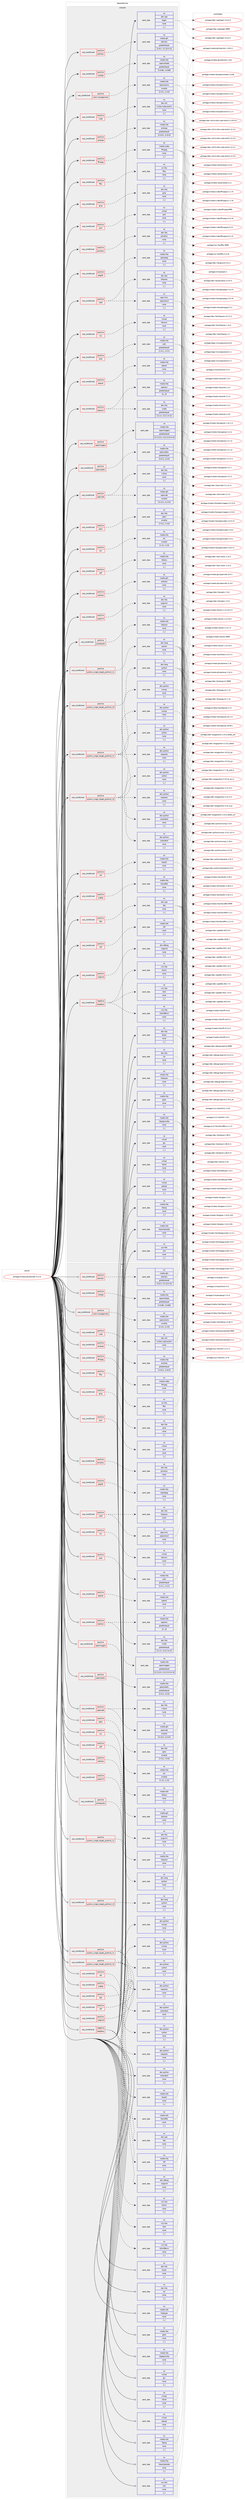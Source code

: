 digraph prolog {

# *************
# Graph options
# *************

newrank=true;
concentrate=true;
compound=true;
graph [rankdir=LR,fontname=Helvetica,fontsize=10,ranksep=1.5];#, ranksep=2.5, nodesep=0.2];
edge  [arrowhead=vee];
node  [fontname=Helvetica,fontsize=10];

# **********
# The ebuild
# **********

subgraph cluster_leftcol {
color=gray;
rank=same;
label=<<i>ebuild</i>>;
id [label="portage://media-gfx/blender-3.3.15", color=red, width=4, href="../media-gfx/blender-3.3.15.svg"];
}

# ****************
# The dependencies
# ****************

subgraph cluster_midcol {
color=gray;
label=<<i>dependencies</i>>;
subgraph cluster_compile {
fillcolor="#eeeeee";
style=filled;
label=<<i>compile</i>>;
subgraph cond69631 {
dependency277625 [label=<<TABLE BORDER="0" CELLBORDER="1" CELLSPACING="0" CELLPADDING="4"><TR><TD ROWSPAN="3" CELLPADDING="10">use_conditional</TD></TR><TR><TD>negative</TD></TR><TR><TD>headless</TD></TR></TABLE>>, shape=none, color=red];
subgraph pack205720 {
dependency277626 [label=<<TABLE BORDER="0" CELLBORDER="1" CELLSPACING="0" CELLPADDING="4" WIDTH="220"><TR><TD ROWSPAN="6" CELLPADDING="30">pack_dep</TD></TR><TR><TD WIDTH="110">no</TD></TR><TR><TD>x11-libs</TD></TR><TR><TD>libX11</TD></TR><TR><TD>none</TD></TR><TR><TD>[,,]</TD></TR></TABLE>>, shape=none, color=blue];
}
dependency277625:e -> dependency277626:w [weight=20,style="dashed",arrowhead="vee"];
subgraph pack205721 {
dependency277627 [label=<<TABLE BORDER="0" CELLBORDER="1" CELLSPACING="0" CELLPADDING="4" WIDTH="220"><TR><TD ROWSPAN="6" CELLPADDING="30">pack_dep</TD></TR><TR><TD WIDTH="110">no</TD></TR><TR><TD>x11-libs</TD></TR><TR><TD>libXi</TD></TR><TR><TD>none</TD></TR><TR><TD>[,,]</TD></TR></TABLE>>, shape=none, color=blue];
}
dependency277625:e -> dependency277627:w [weight=20,style="dashed",arrowhead="vee"];
subgraph pack205722 {
dependency277628 [label=<<TABLE BORDER="0" CELLBORDER="1" CELLSPACING="0" CELLPADDING="4" WIDTH="220"><TR><TD ROWSPAN="6" CELLPADDING="30">pack_dep</TD></TR><TR><TD WIDTH="110">no</TD></TR><TR><TD>x11-libs</TD></TR><TR><TD>libXxf86vm</TD></TR><TR><TD>none</TD></TR><TR><TD>[,,]</TD></TR></TABLE>>, shape=none, color=blue];
}
dependency277625:e -> dependency277628:w [weight=20,style="dashed",arrowhead="vee"];
}
id:e -> dependency277625:w [weight=20,style="solid",arrowhead="vee"];
subgraph cond69632 {
dependency277629 [label=<<TABLE BORDER="0" CELLBORDER="1" CELLSPACING="0" CELLPADDING="4"><TR><TD ROWSPAN="3" CELLPADDING="10">use_conditional</TD></TR><TR><TD>positive</TD></TR><TR><TD>alembic</TD></TR></TABLE>>, shape=none, color=red];
subgraph pack205723 {
dependency277630 [label=<<TABLE BORDER="0" CELLBORDER="1" CELLSPACING="0" CELLPADDING="4" WIDTH="220"><TR><TD ROWSPAN="6" CELLPADDING="30">pack_dep</TD></TR><TR><TD WIDTH="110">no</TD></TR><TR><TD>media-gfx</TD></TR><TR><TD>alembic</TD></TR><TR><TD>greaterequal</TD></TR><TR><TD>[1.8.3,,-r2,1.8.3-r2]</TD></TR></TABLE>>, shape=none, color=blue];
}
dependency277629:e -> dependency277630:w [weight=20,style="dashed",arrowhead="vee"];
}
id:e -> dependency277629:w [weight=20,style="solid",arrowhead="vee"];
subgraph cond69633 {
dependency277631 [label=<<TABLE BORDER="0" CELLBORDER="1" CELLSPACING="0" CELLPADDING="4"><TR><TD ROWSPAN="3" CELLPADDING="10">use_conditional</TD></TR><TR><TD>positive</TD></TR><TR><TD>collada</TD></TR></TABLE>>, shape=none, color=red];
subgraph pack205724 {
dependency277632 [label=<<TABLE BORDER="0" CELLBORDER="1" CELLSPACING="0" CELLPADDING="4" WIDTH="220"><TR><TD ROWSPAN="6" CELLPADDING="30">pack_dep</TD></TR><TR><TD WIDTH="110">no</TD></TR><TR><TD>media-libs</TD></TR><TR><TD>opencollada</TD></TR><TR><TD>greaterequal</TD></TR><TR><TD>[1.6.68,,,1.6.68]</TD></TR></TABLE>>, shape=none, color=blue];
}
dependency277631:e -> dependency277632:w [weight=20,style="dashed",arrowhead="vee"];
}
id:e -> dependency277631:w [weight=20,style="solid",arrowhead="vee"];
subgraph cond69634 {
dependency277633 [label=<<TABLE BORDER="0" CELLBORDER="1" CELLSPACING="0" CELLPADDING="4"><TR><TD ROWSPAN="3" CELLPADDING="10">use_conditional</TD></TR><TR><TD>positive</TD></TR><TR><TD>color-management</TD></TR></TABLE>>, shape=none, color=red];
subgraph pack205725 {
dependency277634 [label=<<TABLE BORDER="0" CELLBORDER="1" CELLSPACING="0" CELLPADDING="4" WIDTH="220"><TR><TD ROWSPAN="6" CELLPADDING="30">pack_dep</TD></TR><TR><TD WIDTH="110">no</TD></TR><TR><TD>media-libs</TD></TR><TR><TD>opencolorio</TD></TR><TR><TD>smaller</TD></TR><TR><TD>[2.3.0,,,2.3.0]</TD></TR></TABLE>>, shape=none, color=blue];
}
dependency277633:e -> dependency277634:w [weight=20,style="dashed",arrowhead="vee"];
}
id:e -> dependency277633:w [weight=20,style="solid",arrowhead="vee"];
subgraph cond69635 {
dependency277635 [label=<<TABLE BORDER="0" CELLBORDER="1" CELLSPACING="0" CELLPADDING="4"><TR><TD ROWSPAN="3" CELLPADDING="10">use_conditional</TD></TR><TR><TD>positive</TD></TR><TR><TD>cuda</TD></TR></TABLE>>, shape=none, color=red];
subgraph pack205726 {
dependency277636 [label=<<TABLE BORDER="0" CELLBORDER="1" CELLSPACING="0" CELLPADDING="4" WIDTH="220"><TR><TD ROWSPAN="6" CELLPADDING="30">pack_dep</TD></TR><TR><TD WIDTH="110">no</TD></TR><TR><TD>dev-util</TD></TR><TR><TD>nvidia-cuda-toolkit</TD></TR><TR><TD>none</TD></TR><TR><TD>[,,]</TD></TR></TABLE>>, shape=none, color=blue];
}
dependency277635:e -> dependency277636:w [weight=20,style="dashed",arrowhead="vee"];
}
id:e -> dependency277635:w [weight=20,style="solid",arrowhead="vee"];
subgraph cond69636 {
dependency277637 [label=<<TABLE BORDER="0" CELLBORDER="1" CELLSPACING="0" CELLPADDING="4"><TR><TD ROWSPAN="3" CELLPADDING="10">use_conditional</TD></TR><TR><TD>positive</TD></TR><TR><TD>embree</TD></TR></TABLE>>, shape=none, color=red];
subgraph pack205727 {
dependency277638 [label=<<TABLE BORDER="0" CELLBORDER="1" CELLSPACING="0" CELLPADDING="4" WIDTH="220"><TR><TD ROWSPAN="6" CELLPADDING="30">pack_dep</TD></TR><TR><TD WIDTH="110">no</TD></TR><TR><TD>media-libs</TD></TR><TR><TD>embree</TD></TR><TR><TD>greaterequal</TD></TR><TR><TD>[3.10.0,,,3.10.0]</TD></TR></TABLE>>, shape=none, color=blue];
}
dependency277637:e -> dependency277638:w [weight=20,style="dashed",arrowhead="vee"];
}
id:e -> dependency277637:w [weight=20,style="solid",arrowhead="vee"];
subgraph cond69637 {
dependency277639 [label=<<TABLE BORDER="0" CELLBORDER="1" CELLSPACING="0" CELLPADDING="4"><TR><TD ROWSPAN="3" CELLPADDING="10">use_conditional</TD></TR><TR><TD>positive</TD></TR><TR><TD>ffmpeg</TD></TR></TABLE>>, shape=none, color=red];
subgraph pack205728 {
dependency277640 [label=<<TABLE BORDER="0" CELLBORDER="1" CELLSPACING="0" CELLPADDING="4" WIDTH="220"><TR><TD ROWSPAN="6" CELLPADDING="30">pack_dep</TD></TR><TR><TD WIDTH="110">no</TD></TR><TR><TD>media-video</TD></TR><TR><TD>ffmpeg</TD></TR><TR><TD>none</TD></TR><TR><TD>[,,]</TD></TR></TABLE>>, shape=none, color=blue];
}
dependency277639:e -> dependency277640:w [weight=20,style="dashed",arrowhead="vee"];
}
id:e -> dependency277639:w [weight=20,style="solid",arrowhead="vee"];
subgraph cond69638 {
dependency277641 [label=<<TABLE BORDER="0" CELLBORDER="1" CELLSPACING="0" CELLPADDING="4"><TR><TD ROWSPAN="3" CELLPADDING="10">use_conditional</TD></TR><TR><TD>positive</TD></TR><TR><TD>fftw</TD></TR></TABLE>>, shape=none, color=red];
subgraph pack205729 {
dependency277642 [label=<<TABLE BORDER="0" CELLBORDER="1" CELLSPACING="0" CELLPADDING="4" WIDTH="220"><TR><TD ROWSPAN="6" CELLPADDING="30">pack_dep</TD></TR><TR><TD WIDTH="110">no</TD></TR><TR><TD>sci-libs</TD></TR><TR><TD>fftw</TD></TR><TR><TD>none</TD></TR><TR><TD>[,,]</TD></TR></TABLE>>, shape=none, color=blue];
}
dependency277641:e -> dependency277642:w [weight=20,style="dashed",arrowhead="vee"];
}
id:e -> dependency277641:w [weight=20,style="solid",arrowhead="vee"];
subgraph cond69639 {
dependency277643 [label=<<TABLE BORDER="0" CELLBORDER="1" CELLSPACING="0" CELLPADDING="4"><TR><TD ROWSPAN="3" CELLPADDING="10">use_conditional</TD></TR><TR><TD>positive</TD></TR><TR><TD>gmp</TD></TR></TABLE>>, shape=none, color=red];
subgraph pack205730 {
dependency277644 [label=<<TABLE BORDER="0" CELLBORDER="1" CELLSPACING="0" CELLPADDING="4" WIDTH="220"><TR><TD ROWSPAN="6" CELLPADDING="30">pack_dep</TD></TR><TR><TD WIDTH="110">no</TD></TR><TR><TD>dev-libs</TD></TR><TR><TD>gmp</TD></TR><TR><TD>none</TD></TR><TR><TD>[,,]</TD></TR></TABLE>>, shape=none, color=blue];
}
dependency277643:e -> dependency277644:w [weight=20,style="dashed",arrowhead="vee"];
}
id:e -> dependency277643:w [weight=20,style="solid",arrowhead="vee"];
subgraph cond69640 {
dependency277645 [label=<<TABLE BORDER="0" CELLBORDER="1" CELLSPACING="0" CELLPADDING="4"><TR><TD ROWSPAN="3" CELLPADDING="10">use_conditional</TD></TR><TR><TD>positive</TD></TR><TR><TD>jack</TD></TR></TABLE>>, shape=none, color=red];
subgraph pack205731 {
dependency277646 [label=<<TABLE BORDER="0" CELLBORDER="1" CELLSPACING="0" CELLPADDING="4" WIDTH="220"><TR><TD ROWSPAN="6" CELLPADDING="30">pack_dep</TD></TR><TR><TD WIDTH="110">no</TD></TR><TR><TD>virtual</TD></TR><TR><TD>jack</TD></TR><TR><TD>none</TD></TR><TR><TD>[,,]</TD></TR></TABLE>>, shape=none, color=blue];
}
dependency277645:e -> dependency277646:w [weight=20,style="dashed",arrowhead="vee"];
}
id:e -> dependency277645:w [weight=20,style="solid",arrowhead="vee"];
subgraph cond69641 {
dependency277647 [label=<<TABLE BORDER="0" CELLBORDER="1" CELLSPACING="0" CELLPADDING="4"><TR><TD ROWSPAN="3" CELLPADDING="10">use_conditional</TD></TR><TR><TD>positive</TD></TR><TR><TD>jemalloc</TD></TR></TABLE>>, shape=none, color=red];
subgraph pack205732 {
dependency277648 [label=<<TABLE BORDER="0" CELLBORDER="1" CELLSPACING="0" CELLPADDING="4" WIDTH="220"><TR><TD ROWSPAN="6" CELLPADDING="30">pack_dep</TD></TR><TR><TD WIDTH="110">no</TD></TR><TR><TD>dev-libs</TD></TR><TR><TD>jemalloc</TD></TR><TR><TD>none</TD></TR><TR><TD>[,,]</TD></TR></TABLE>>, shape=none, color=blue];
}
dependency277647:e -> dependency277648:w [weight=20,style="dashed",arrowhead="vee"];
}
id:e -> dependency277647:w [weight=20,style="solid",arrowhead="vee"];
subgraph cond69642 {
dependency277649 [label=<<TABLE BORDER="0" CELLBORDER="1" CELLSPACING="0" CELLPADDING="4"><TR><TD ROWSPAN="3" CELLPADDING="10">use_conditional</TD></TR><TR><TD>positive</TD></TR><TR><TD>jpeg2k</TD></TR></TABLE>>, shape=none, color=red];
subgraph pack205733 {
dependency277650 [label=<<TABLE BORDER="0" CELLBORDER="1" CELLSPACING="0" CELLPADDING="4" WIDTH="220"><TR><TD ROWSPAN="6" CELLPADDING="30">pack_dep</TD></TR><TR><TD WIDTH="110">no</TD></TR><TR><TD>media-libs</TD></TR><TR><TD>openjpeg</TD></TR><TR><TD>none</TD></TR><TR><TD>[,,]</TD></TR></TABLE>>, shape=none, color=blue];
}
dependency277649:e -> dependency277650:w [weight=20,style="dashed",arrowhead="vee"];
}
id:e -> dependency277649:w [weight=20,style="solid",arrowhead="vee"];
subgraph cond69643 {
dependency277651 [label=<<TABLE BORDER="0" CELLBORDER="1" CELLSPACING="0" CELLPADDING="4"><TR><TD ROWSPAN="3" CELLPADDING="10">use_conditional</TD></TR><TR><TD>positive</TD></TR><TR><TD>ndof</TD></TR></TABLE>>, shape=none, color=red];
subgraph pack205734 {
dependency277652 [label=<<TABLE BORDER="0" CELLBORDER="1" CELLSPACING="0" CELLPADDING="4" WIDTH="220"><TR><TD ROWSPAN="6" CELLPADDING="30">pack_dep</TD></TR><TR><TD WIDTH="110">no</TD></TR><TR><TD>app-misc</TD></TR><TR><TD>spacenavd</TD></TR><TR><TD>none</TD></TR><TR><TD>[,,]</TD></TR></TABLE>>, shape=none, color=blue];
}
dependency277651:e -> dependency277652:w [weight=20,style="dashed",arrowhead="vee"];
subgraph pack205735 {
dependency277653 [label=<<TABLE BORDER="0" CELLBORDER="1" CELLSPACING="0" CELLPADDING="4" WIDTH="220"><TR><TD ROWSPAN="6" CELLPADDING="30">pack_dep</TD></TR><TR><TD WIDTH="110">no</TD></TR><TR><TD>dev-libs</TD></TR><TR><TD>libspnav</TD></TR><TR><TD>none</TD></TR><TR><TD>[,,]</TD></TR></TABLE>>, shape=none, color=blue];
}
dependency277651:e -> dependency277653:w [weight=20,style="dashed",arrowhead="vee"];
}
id:e -> dependency277651:w [weight=20,style="solid",arrowhead="vee"];
subgraph cond69644 {
dependency277654 [label=<<TABLE BORDER="0" CELLBORDER="1" CELLSPACING="0" CELLPADDING="4"><TR><TD ROWSPAN="3" CELLPADDING="10">use_conditional</TD></TR><TR><TD>positive</TD></TR><TR><TD>nls</TD></TR></TABLE>>, shape=none, color=red];
subgraph pack205736 {
dependency277655 [label=<<TABLE BORDER="0" CELLBORDER="1" CELLSPACING="0" CELLPADDING="4" WIDTH="220"><TR><TD ROWSPAN="6" CELLPADDING="30">pack_dep</TD></TR><TR><TD WIDTH="110">no</TD></TR><TR><TD>virtual</TD></TR><TR><TD>libiconv</TD></TR><TR><TD>none</TD></TR><TR><TD>[,,]</TD></TR></TABLE>>, shape=none, color=blue];
}
dependency277654:e -> dependency277655:w [weight=20,style="dashed",arrowhead="vee"];
}
id:e -> dependency277654:w [weight=20,style="solid",arrowhead="vee"];
subgraph cond69645 {
dependency277656 [label=<<TABLE BORDER="0" CELLBORDER="1" CELLSPACING="0" CELLPADDING="4"><TR><TD ROWSPAN="3" CELLPADDING="10">use_conditional</TD></TR><TR><TD>positive</TD></TR><TR><TD>oidn</TD></TR></TABLE>>, shape=none, color=red];
subgraph pack205737 {
dependency277657 [label=<<TABLE BORDER="0" CELLBORDER="1" CELLSPACING="0" CELLPADDING="4" WIDTH="220"><TR><TD ROWSPAN="6" CELLPADDING="30">pack_dep</TD></TR><TR><TD WIDTH="110">no</TD></TR><TR><TD>media-libs</TD></TR><TR><TD>oidn</TD></TR><TR><TD>greaterequal</TD></TR><TR><TD>[1.4.1,,,1.4.1]</TD></TR></TABLE>>, shape=none, color=blue];
}
dependency277656:e -> dependency277657:w [weight=20,style="dashed",arrowhead="vee"];
}
id:e -> dependency277656:w [weight=20,style="solid",arrowhead="vee"];
subgraph cond69646 {
dependency277658 [label=<<TABLE BORDER="0" CELLBORDER="1" CELLSPACING="0" CELLPADDING="4"><TR><TD ROWSPAN="3" CELLPADDING="10">use_conditional</TD></TR><TR><TD>positive</TD></TR><TR><TD>openal</TD></TR></TABLE>>, shape=none, color=red];
subgraph pack205738 {
dependency277659 [label=<<TABLE BORDER="0" CELLBORDER="1" CELLSPACING="0" CELLPADDING="4" WIDTH="220"><TR><TD ROWSPAN="6" CELLPADDING="30">pack_dep</TD></TR><TR><TD WIDTH="110">no</TD></TR><TR><TD>media-libs</TD></TR><TR><TD>openal</TD></TR><TR><TD>none</TD></TR><TR><TD>[,,]</TD></TR></TABLE>>, shape=none, color=blue];
}
dependency277658:e -> dependency277659:w [weight=20,style="dashed",arrowhead="vee"];
}
id:e -> dependency277658:w [weight=20,style="solid",arrowhead="vee"];
subgraph cond69647 {
dependency277660 [label=<<TABLE BORDER="0" CELLBORDER="1" CELLSPACING="0" CELLPADDING="4"><TR><TD ROWSPAN="3" CELLPADDING="10">use_conditional</TD></TR><TR><TD>positive</TD></TR><TR><TD>openexr</TD></TR></TABLE>>, shape=none, color=red];
subgraph pack205739 {
dependency277661 [label=<<TABLE BORDER="0" CELLBORDER="1" CELLSPACING="0" CELLPADDING="4" WIDTH="220"><TR><TD ROWSPAN="6" CELLPADDING="30">pack_dep</TD></TR><TR><TD WIDTH="110">no</TD></TR><TR><TD>dev-libs</TD></TR><TR><TD>imath</TD></TR><TR><TD>greaterequal</TD></TR><TR><TD>[3.1.4,,-r2,3.1.4-r2]</TD></TR></TABLE>>, shape=none, color=blue];
}
dependency277660:e -> dependency277661:w [weight=20,style="dashed",arrowhead="vee"];
subgraph pack205740 {
dependency277662 [label=<<TABLE BORDER="0" CELLBORDER="1" CELLSPACING="0" CELLPADDING="4" WIDTH="220"><TR><TD ROWSPAN="6" CELLPADDING="30">pack_dep</TD></TR><TR><TD WIDTH="110">no</TD></TR><TR><TD>media-libs</TD></TR><TR><TD>openexr</TD></TR><TR><TD>greaterequal</TD></TR><TR><TD>[3,,,3]</TD></TR></TABLE>>, shape=none, color=blue];
}
dependency277660:e -> dependency277662:w [weight=20,style="dashed",arrowhead="vee"];
}
id:e -> dependency277660:w [weight=20,style="solid",arrowhead="vee"];
subgraph cond69648 {
dependency277663 [label=<<TABLE BORDER="0" CELLBORDER="1" CELLSPACING="0" CELLPADDING="4"><TR><TD ROWSPAN="3" CELLPADDING="10">use_conditional</TD></TR><TR><TD>positive</TD></TR><TR><TD>openimageio</TD></TR></TABLE>>, shape=none, color=red];
subgraph pack205741 {
dependency277664 [label=<<TABLE BORDER="0" CELLBORDER="1" CELLSPACING="0" CELLPADDING="4" WIDTH="220"><TR><TD ROWSPAN="6" CELLPADDING="30">pack_dep</TD></TR><TR><TD WIDTH="110">no</TD></TR><TR><TD>media-libs</TD></TR><TR><TD>openimageio</TD></TR><TR><TD>greaterequal</TD></TR><TR><TD>[2.3.12.0,,-r3,2.3.12.0-r3]</TD></TR></TABLE>>, shape=none, color=blue];
}
dependency277663:e -> dependency277664:w [weight=20,style="dashed",arrowhead="vee"];
}
id:e -> dependency277663:w [weight=20,style="solid",arrowhead="vee"];
subgraph cond69649 {
dependency277665 [label=<<TABLE BORDER="0" CELLBORDER="1" CELLSPACING="0" CELLPADDING="4"><TR><TD ROWSPAN="3" CELLPADDING="10">use_conditional</TD></TR><TR><TD>positive</TD></TR><TR><TD>opensubdiv</TD></TR></TABLE>>, shape=none, color=red];
subgraph pack205742 {
dependency277666 [label=<<TABLE BORDER="0" CELLBORDER="1" CELLSPACING="0" CELLPADDING="4" WIDTH="220"><TR><TD ROWSPAN="6" CELLPADDING="30">pack_dep</TD></TR><TR><TD WIDTH="110">no</TD></TR><TR><TD>media-libs</TD></TR><TR><TD>opensubdiv</TD></TR><TR><TD>greaterequal</TD></TR><TR><TD>[3.4.0,,,3.4.0]</TD></TR></TABLE>>, shape=none, color=blue];
}
dependency277665:e -> dependency277666:w [weight=20,style="dashed",arrowhead="vee"];
}
id:e -> dependency277665:w [weight=20,style="solid",arrowhead="vee"];
subgraph cond69650 {
dependency277667 [label=<<TABLE BORDER="0" CELLBORDER="1" CELLSPACING="0" CELLPADDING="4"><TR><TD ROWSPAN="3" CELLPADDING="10">use_conditional</TD></TR><TR><TD>positive</TD></TR><TR><TD>openvdb</TD></TR></TABLE>>, shape=none, color=red];
subgraph pack205743 {
dependency277668 [label=<<TABLE BORDER="0" CELLBORDER="1" CELLSPACING="0" CELLPADDING="4" WIDTH="220"><TR><TD ROWSPAN="6" CELLPADDING="30">pack_dep</TD></TR><TR><TD WIDTH="110">no</TD></TR><TR><TD>media-gfx</TD></TR><TR><TD>openvdb</TD></TR><TR><TD>smaller</TD></TR><TR><TD>[11.0.0,,,11.0.0]</TD></TR></TABLE>>, shape=none, color=blue];
}
dependency277667:e -> dependency277668:w [weight=20,style="dashed",arrowhead="vee"];
subgraph pack205744 {
dependency277669 [label=<<TABLE BORDER="0" CELLBORDER="1" CELLSPACING="0" CELLPADDING="4" WIDTH="220"><TR><TD ROWSPAN="6" CELLPADDING="30">pack_dep</TD></TR><TR><TD WIDTH="110">no</TD></TR><TR><TD>dev-libs</TD></TR><TR><TD>c-blosc</TD></TR><TR><TD>none</TD></TR><TR><TD>[,,]</TD></TR></TABLE>>, shape=none, color=blue];
}
dependency277667:e -> dependency277669:w [weight=20,style="dashed",arrowhead="vee"];
}
id:e -> dependency277667:w [weight=20,style="solid",arrowhead="vee"];
subgraph cond69651 {
dependency277670 [label=<<TABLE BORDER="0" CELLBORDER="1" CELLSPACING="0" CELLPADDING="4"><TR><TD ROWSPAN="3" CELLPADDING="10">use_conditional</TD></TR><TR><TD>positive</TD></TR><TR><TD>optix</TD></TR></TABLE>>, shape=none, color=red];
subgraph pack205745 {
dependency277671 [label=<<TABLE BORDER="0" CELLBORDER="1" CELLSPACING="0" CELLPADDING="4" WIDTH="220"><TR><TD ROWSPAN="6" CELLPADDING="30">pack_dep</TD></TR><TR><TD WIDTH="110">no</TD></TR><TR><TD>dev-libs</TD></TR><TR><TD>optix</TD></TR><TR><TD>smaller</TD></TR><TR><TD>[7.5.0,,,7.5.0]</TD></TR></TABLE>>, shape=none, color=blue];
}
dependency277670:e -> dependency277671:w [weight=20,style="dashed",arrowhead="vee"];
}
id:e -> dependency277670:w [weight=20,style="solid",arrowhead="vee"];
subgraph cond69652 {
dependency277672 [label=<<TABLE BORDER="0" CELLBORDER="1" CELLSPACING="0" CELLPADDING="4"><TR><TD ROWSPAN="3" CELLPADDING="10">use_conditional</TD></TR><TR><TD>positive</TD></TR><TR><TD>osl</TD></TR></TABLE>>, shape=none, color=red];
subgraph pack205746 {
dependency277673 [label=<<TABLE BORDER="0" CELLBORDER="1" CELLSPACING="0" CELLPADDING="4" WIDTH="220"><TR><TD ROWSPAN="6" CELLPADDING="30">pack_dep</TD></TR><TR><TD WIDTH="110">no</TD></TR><TR><TD>media-libs</TD></TR><TR><TD>osl</TD></TR><TR><TD>smaller</TD></TR><TR><TD>[1.13,,,1.13]</TD></TR></TABLE>>, shape=none, color=blue];
}
dependency277672:e -> dependency277673:w [weight=20,style="dashed",arrowhead="vee"];
}
id:e -> dependency277672:w [weight=20,style="solid",arrowhead="vee"];
subgraph cond69653 {
dependency277674 [label=<<TABLE BORDER="0" CELLBORDER="1" CELLSPACING="0" CELLPADDING="4"><TR><TD ROWSPAN="3" CELLPADDING="10">use_conditional</TD></TR><TR><TD>positive</TD></TR><TR><TD>pdf</TD></TR></TABLE>>, shape=none, color=red];
subgraph pack205747 {
dependency277675 [label=<<TABLE BORDER="0" CELLBORDER="1" CELLSPACING="0" CELLPADDING="4" WIDTH="220"><TR><TD ROWSPAN="6" CELLPADDING="30">pack_dep</TD></TR><TR><TD WIDTH="110">no</TD></TR><TR><TD>media-libs</TD></TR><TR><TD>libharu</TD></TR><TR><TD>none</TD></TR><TR><TD>[,,]</TD></TR></TABLE>>, shape=none, color=blue];
}
dependency277674:e -> dependency277675:w [weight=20,style="dashed",arrowhead="vee"];
}
id:e -> dependency277674:w [weight=20,style="solid",arrowhead="vee"];
subgraph cond69654 {
dependency277676 [label=<<TABLE BORDER="0" CELLBORDER="1" CELLSPACING="0" CELLPADDING="4"><TR><TD ROWSPAN="3" CELLPADDING="10">use_conditional</TD></TR><TR><TD>positive</TD></TR><TR><TD>potrace</TD></TR></TABLE>>, shape=none, color=red];
subgraph pack205748 {
dependency277677 [label=<<TABLE BORDER="0" CELLBORDER="1" CELLSPACING="0" CELLPADDING="4" WIDTH="220"><TR><TD ROWSPAN="6" CELLPADDING="30">pack_dep</TD></TR><TR><TD WIDTH="110">no</TD></TR><TR><TD>media-gfx</TD></TR><TR><TD>potrace</TD></TR><TR><TD>none</TD></TR><TR><TD>[,,]</TD></TR></TABLE>>, shape=none, color=blue];
}
dependency277676:e -> dependency277677:w [weight=20,style="dashed",arrowhead="vee"];
}
id:e -> dependency277676:w [weight=20,style="solid",arrowhead="vee"];
subgraph cond69655 {
dependency277678 [label=<<TABLE BORDER="0" CELLBORDER="1" CELLSPACING="0" CELLPADDING="4"><TR><TD ROWSPAN="3" CELLPADDING="10">use_conditional</TD></TR><TR><TD>positive</TD></TR><TR><TD>pugixml</TD></TR></TABLE>>, shape=none, color=red];
subgraph pack205749 {
dependency277679 [label=<<TABLE BORDER="0" CELLBORDER="1" CELLSPACING="0" CELLPADDING="4" WIDTH="220"><TR><TD ROWSPAN="6" CELLPADDING="30">pack_dep</TD></TR><TR><TD WIDTH="110">no</TD></TR><TR><TD>dev-libs</TD></TR><TR><TD>pugixml</TD></TR><TR><TD>none</TD></TR><TR><TD>[,,]</TD></TR></TABLE>>, shape=none, color=blue];
}
dependency277678:e -> dependency277679:w [weight=20,style="dashed",arrowhead="vee"];
}
id:e -> dependency277678:w [weight=20,style="solid",arrowhead="vee"];
subgraph cond69656 {
dependency277680 [label=<<TABLE BORDER="0" CELLBORDER="1" CELLSPACING="0" CELLPADDING="4"><TR><TD ROWSPAN="3" CELLPADDING="10">use_conditional</TD></TR><TR><TD>positive</TD></TR><TR><TD>pulseaudio</TD></TR></TABLE>>, shape=none, color=red];
subgraph pack205750 {
dependency277681 [label=<<TABLE BORDER="0" CELLBORDER="1" CELLSPACING="0" CELLPADDING="4" WIDTH="220"><TR><TD ROWSPAN="6" CELLPADDING="30">pack_dep</TD></TR><TR><TD WIDTH="110">no</TD></TR><TR><TD>media-libs</TD></TR><TR><TD>libpulse</TD></TR><TR><TD>none</TD></TR><TR><TD>[,,]</TD></TR></TABLE>>, shape=none, color=blue];
}
dependency277680:e -> dependency277681:w [weight=20,style="dashed",arrowhead="vee"];
}
id:e -> dependency277680:w [weight=20,style="solid",arrowhead="vee"];
subgraph cond69657 {
dependency277682 [label=<<TABLE BORDER="0" CELLBORDER="1" CELLSPACING="0" CELLPADDING="4"><TR><TD ROWSPAN="3" CELLPADDING="10">use_conditional</TD></TR><TR><TD>positive</TD></TR><TR><TD>python_single_target_python3_10</TD></TR></TABLE>>, shape=none, color=red];
subgraph pack205751 {
dependency277683 [label=<<TABLE BORDER="0" CELLBORDER="1" CELLSPACING="0" CELLPADDING="4" WIDTH="220"><TR><TD ROWSPAN="6" CELLPADDING="30">pack_dep</TD></TR><TR><TD WIDTH="110">no</TD></TR><TR><TD>dev-lang</TD></TR><TR><TD>python</TD></TR><TR><TD>none</TD></TR><TR><TD>[,,]</TD></TR></TABLE>>, shape=none, color=blue];
}
dependency277682:e -> dependency277683:w [weight=20,style="dashed",arrowhead="vee"];
}
id:e -> dependency277682:w [weight=20,style="solid",arrowhead="vee"];
subgraph cond69658 {
dependency277684 [label=<<TABLE BORDER="0" CELLBORDER="1" CELLSPACING="0" CELLPADDING="4"><TR><TD ROWSPAN="3" CELLPADDING="10">use_conditional</TD></TR><TR><TD>positive</TD></TR><TR><TD>python_single_target_python3_10</TD></TR></TABLE>>, shape=none, color=red];
subgraph pack205752 {
dependency277685 [label=<<TABLE BORDER="0" CELLBORDER="1" CELLSPACING="0" CELLPADDING="4" WIDTH="220"><TR><TD ROWSPAN="6" CELLPADDING="30">pack_dep</TD></TR><TR><TD WIDTH="110">no</TD></TR><TR><TD>dev-python</TD></TR><TR><TD>cython</TD></TR><TR><TD>none</TD></TR><TR><TD>[,,]</TD></TR></TABLE>>, shape=none, color=blue];
}
dependency277684:e -> dependency277685:w [weight=20,style="dashed",arrowhead="vee"];
subgraph pack205753 {
dependency277686 [label=<<TABLE BORDER="0" CELLBORDER="1" CELLSPACING="0" CELLPADDING="4" WIDTH="220"><TR><TD ROWSPAN="6" CELLPADDING="30">pack_dep</TD></TR><TR><TD WIDTH="110">no</TD></TR><TR><TD>dev-python</TD></TR><TR><TD>numpy</TD></TR><TR><TD>none</TD></TR><TR><TD>[,,]</TD></TR></TABLE>>, shape=none, color=blue];
}
dependency277684:e -> dependency277686:w [weight=20,style="dashed",arrowhead="vee"];
subgraph pack205754 {
dependency277687 [label=<<TABLE BORDER="0" CELLBORDER="1" CELLSPACING="0" CELLPADDING="4" WIDTH="220"><TR><TD ROWSPAN="6" CELLPADDING="30">pack_dep</TD></TR><TR><TD WIDTH="110">no</TD></TR><TR><TD>dev-python</TD></TR><TR><TD>zstandard</TD></TR><TR><TD>none</TD></TR><TR><TD>[,,]</TD></TR></TABLE>>, shape=none, color=blue];
}
dependency277684:e -> dependency277687:w [weight=20,style="dashed",arrowhead="vee"];
subgraph pack205755 {
dependency277688 [label=<<TABLE BORDER="0" CELLBORDER="1" CELLSPACING="0" CELLPADDING="4" WIDTH="220"><TR><TD ROWSPAN="6" CELLPADDING="30">pack_dep</TD></TR><TR><TD WIDTH="110">no</TD></TR><TR><TD>dev-python</TD></TR><TR><TD>requests</TD></TR><TR><TD>none</TD></TR><TR><TD>[,,]</TD></TR></TABLE>>, shape=none, color=blue];
}
dependency277684:e -> dependency277688:w [weight=20,style="dashed",arrowhead="vee"];
}
id:e -> dependency277684:w [weight=20,style="solid",arrowhead="vee"];
subgraph cond69659 {
dependency277689 [label=<<TABLE BORDER="0" CELLBORDER="1" CELLSPACING="0" CELLPADDING="4"><TR><TD ROWSPAN="3" CELLPADDING="10">use_conditional</TD></TR><TR><TD>positive</TD></TR><TR><TD>python_single_target_python3_11</TD></TR></TABLE>>, shape=none, color=red];
subgraph pack205756 {
dependency277690 [label=<<TABLE BORDER="0" CELLBORDER="1" CELLSPACING="0" CELLPADDING="4" WIDTH="220"><TR><TD ROWSPAN="6" CELLPADDING="30">pack_dep</TD></TR><TR><TD WIDTH="110">no</TD></TR><TR><TD>dev-lang</TD></TR><TR><TD>python</TD></TR><TR><TD>none</TD></TR><TR><TD>[,,]</TD></TR></TABLE>>, shape=none, color=blue];
}
dependency277689:e -> dependency277690:w [weight=20,style="dashed",arrowhead="vee"];
}
id:e -> dependency277689:w [weight=20,style="solid",arrowhead="vee"];
subgraph cond69660 {
dependency277691 [label=<<TABLE BORDER="0" CELLBORDER="1" CELLSPACING="0" CELLPADDING="4"><TR><TD ROWSPAN="3" CELLPADDING="10">use_conditional</TD></TR><TR><TD>positive</TD></TR><TR><TD>python_single_target_python3_11</TD></TR></TABLE>>, shape=none, color=red];
subgraph pack205757 {
dependency277692 [label=<<TABLE BORDER="0" CELLBORDER="1" CELLSPACING="0" CELLPADDING="4" WIDTH="220"><TR><TD ROWSPAN="6" CELLPADDING="30">pack_dep</TD></TR><TR><TD WIDTH="110">no</TD></TR><TR><TD>dev-python</TD></TR><TR><TD>cython</TD></TR><TR><TD>none</TD></TR><TR><TD>[,,]</TD></TR></TABLE>>, shape=none, color=blue];
}
dependency277691:e -> dependency277692:w [weight=20,style="dashed",arrowhead="vee"];
subgraph pack205758 {
dependency277693 [label=<<TABLE BORDER="0" CELLBORDER="1" CELLSPACING="0" CELLPADDING="4" WIDTH="220"><TR><TD ROWSPAN="6" CELLPADDING="30">pack_dep</TD></TR><TR><TD WIDTH="110">no</TD></TR><TR><TD>dev-python</TD></TR><TR><TD>numpy</TD></TR><TR><TD>none</TD></TR><TR><TD>[,,]</TD></TR></TABLE>>, shape=none, color=blue];
}
dependency277691:e -> dependency277693:w [weight=20,style="dashed",arrowhead="vee"];
subgraph pack205759 {
dependency277694 [label=<<TABLE BORDER="0" CELLBORDER="1" CELLSPACING="0" CELLPADDING="4" WIDTH="220"><TR><TD ROWSPAN="6" CELLPADDING="30">pack_dep</TD></TR><TR><TD WIDTH="110">no</TD></TR><TR><TD>dev-python</TD></TR><TR><TD>zstandard</TD></TR><TR><TD>none</TD></TR><TR><TD>[,,]</TD></TR></TABLE>>, shape=none, color=blue];
}
dependency277691:e -> dependency277694:w [weight=20,style="dashed",arrowhead="vee"];
subgraph pack205760 {
dependency277695 [label=<<TABLE BORDER="0" CELLBORDER="1" CELLSPACING="0" CELLPADDING="4" WIDTH="220"><TR><TD ROWSPAN="6" CELLPADDING="30">pack_dep</TD></TR><TR><TD WIDTH="110">no</TD></TR><TR><TD>dev-python</TD></TR><TR><TD>requests</TD></TR><TR><TD>none</TD></TR><TR><TD>[,,]</TD></TR></TABLE>>, shape=none, color=blue];
}
dependency277691:e -> dependency277695:w [weight=20,style="dashed",arrowhead="vee"];
}
id:e -> dependency277691:w [weight=20,style="solid",arrowhead="vee"];
subgraph cond69661 {
dependency277696 [label=<<TABLE BORDER="0" CELLBORDER="1" CELLSPACING="0" CELLPADDING="4"><TR><TD ROWSPAN="3" CELLPADDING="10">use_conditional</TD></TR><TR><TD>positive</TD></TR><TR><TD>sdl</TD></TR></TABLE>>, shape=none, color=red];
subgraph pack205761 {
dependency277697 [label=<<TABLE BORDER="0" CELLBORDER="1" CELLSPACING="0" CELLPADDING="4" WIDTH="220"><TR><TD ROWSPAN="6" CELLPADDING="30">pack_dep</TD></TR><TR><TD WIDTH="110">no</TD></TR><TR><TD>media-libs</TD></TR><TR><TD>libsdl2</TD></TR><TR><TD>none</TD></TR><TR><TD>[,,]</TD></TR></TABLE>>, shape=none, color=blue];
}
dependency277696:e -> dependency277697:w [weight=20,style="dashed",arrowhead="vee"];
}
id:e -> dependency277696:w [weight=20,style="solid",arrowhead="vee"];
subgraph cond69662 {
dependency277698 [label=<<TABLE BORDER="0" CELLBORDER="1" CELLSPACING="0" CELLPADDING="4"><TR><TD ROWSPAN="3" CELLPADDING="10">use_conditional</TD></TR><TR><TD>positive</TD></TR><TR><TD>sndfile</TD></TR></TABLE>>, shape=none, color=red];
subgraph pack205762 {
dependency277699 [label=<<TABLE BORDER="0" CELLBORDER="1" CELLSPACING="0" CELLPADDING="4" WIDTH="220"><TR><TD ROWSPAN="6" CELLPADDING="30">pack_dep</TD></TR><TR><TD WIDTH="110">no</TD></TR><TR><TD>media-libs</TD></TR><TR><TD>libsndfile</TD></TR><TR><TD>none</TD></TR><TR><TD>[,,]</TD></TR></TABLE>>, shape=none, color=blue];
}
dependency277698:e -> dependency277699:w [weight=20,style="dashed",arrowhead="vee"];
}
id:e -> dependency277698:w [weight=20,style="solid",arrowhead="vee"];
subgraph cond69663 {
dependency277700 [label=<<TABLE BORDER="0" CELLBORDER="1" CELLSPACING="0" CELLPADDING="4"><TR><TD ROWSPAN="3" CELLPADDING="10">use_conditional</TD></TR><TR><TD>positive</TD></TR><TR><TD>tbb</TD></TR></TABLE>>, shape=none, color=red];
subgraph pack205763 {
dependency277701 [label=<<TABLE BORDER="0" CELLBORDER="1" CELLSPACING="0" CELLPADDING="4" WIDTH="220"><TR><TD ROWSPAN="6" CELLPADDING="30">pack_dep</TD></TR><TR><TD WIDTH="110">no</TD></TR><TR><TD>dev-cpp</TD></TR><TR><TD>tbb</TD></TR><TR><TD>none</TD></TR><TR><TD>[,,]</TD></TR></TABLE>>, shape=none, color=blue];
}
dependency277700:e -> dependency277701:w [weight=20,style="dashed",arrowhead="vee"];
}
id:e -> dependency277700:w [weight=20,style="solid",arrowhead="vee"];
subgraph cond69664 {
dependency277702 [label=<<TABLE BORDER="0" CELLBORDER="1" CELLSPACING="0" CELLPADDING="4"><TR><TD ROWSPAN="3" CELLPADDING="10">use_conditional</TD></TR><TR><TD>positive</TD></TR><TR><TD>tiff</TD></TR></TABLE>>, shape=none, color=red];
subgraph pack205764 {
dependency277703 [label=<<TABLE BORDER="0" CELLBORDER="1" CELLSPACING="0" CELLPADDING="4" WIDTH="220"><TR><TD ROWSPAN="6" CELLPADDING="30">pack_dep</TD></TR><TR><TD WIDTH="110">no</TD></TR><TR><TD>media-libs</TD></TR><TR><TD>tiff</TD></TR><TR><TD>none</TD></TR><TR><TD>[,,]</TD></TR></TABLE>>, shape=none, color=blue];
}
dependency277702:e -> dependency277703:w [weight=20,style="dashed",arrowhead="vee"];
}
id:e -> dependency277702:w [weight=20,style="solid",arrowhead="vee"];
subgraph cond69665 {
dependency277704 [label=<<TABLE BORDER="0" CELLBORDER="1" CELLSPACING="0" CELLPADDING="4"><TR><TD ROWSPAN="3" CELLPADDING="10">use_conditional</TD></TR><TR><TD>positive</TD></TR><TR><TD>valgrind</TD></TR></TABLE>>, shape=none, color=red];
subgraph pack205765 {
dependency277705 [label=<<TABLE BORDER="0" CELLBORDER="1" CELLSPACING="0" CELLPADDING="4" WIDTH="220"><TR><TD ROWSPAN="6" CELLPADDING="30">pack_dep</TD></TR><TR><TD WIDTH="110">no</TD></TR><TR><TD>dev-debug</TD></TR><TR><TD>valgrind</TD></TR><TR><TD>none</TD></TR><TR><TD>[,,]</TD></TR></TABLE>>, shape=none, color=blue];
}
dependency277704:e -> dependency277705:w [weight=20,style="dashed",arrowhead="vee"];
}
id:e -> dependency277704:w [weight=20,style="solid",arrowhead="vee"];
subgraph pack205766 {
dependency277706 [label=<<TABLE BORDER="0" CELLBORDER="1" CELLSPACING="0" CELLPADDING="4" WIDTH="220"><TR><TD ROWSPAN="6" CELLPADDING="30">pack_dep</TD></TR><TR><TD WIDTH="110">no</TD></TR><TR><TD>dev-cpp</TD></TR><TR><TD>eigen</TD></TR><TR><TD>none</TD></TR><TR><TD>[,,]</TD></TR></TABLE>>, shape=none, color=blue];
}
id:e -> dependency277706:w [weight=20,style="solid",arrowhead="vee"];
subgraph pack205767 {
dependency277707 [label=<<TABLE BORDER="0" CELLBORDER="1" CELLSPACING="0" CELLPADDING="4" WIDTH="220"><TR><TD ROWSPAN="6" CELLPADDING="30">pack_dep</TD></TR><TR><TD WIDTH="110">no</TD></TR><TR><TD>dev-libs</TD></TR><TR><TD>boost</TD></TR><TR><TD>none</TD></TR><TR><TD>[,,]</TD></TR></TABLE>>, shape=none, color=blue];
}
id:e -> dependency277707:w [weight=20,style="solid",arrowhead="vee"];
subgraph pack205768 {
dependency277708 [label=<<TABLE BORDER="0" CELLBORDER="1" CELLSPACING="0" CELLPADDING="4" WIDTH="220"><TR><TD ROWSPAN="6" CELLPADDING="30">pack_dep</TD></TR><TR><TD WIDTH="110">no</TD></TR><TR><TD>dev-libs</TD></TR><TR><TD>lzo</TD></TR><TR><TD>none</TD></TR><TR><TD>[,,]</TD></TR></TABLE>>, shape=none, color=blue];
}
id:e -> dependency277708:w [weight=20,style="solid",arrowhead="vee"];
subgraph pack205769 {
dependency277709 [label=<<TABLE BORDER="0" CELLBORDER="1" CELLSPACING="0" CELLPADDING="4" WIDTH="220"><TR><TD ROWSPAN="6" CELLPADDING="30">pack_dep</TD></TR><TR><TD WIDTH="110">no</TD></TR><TR><TD>media-libs</TD></TR><TR><TD>freetype</TD></TR><TR><TD>none</TD></TR><TR><TD>[,,]</TD></TR></TABLE>>, shape=none, color=blue];
}
id:e -> dependency277709:w [weight=20,style="solid",arrowhead="vee"];
subgraph pack205770 {
dependency277710 [label=<<TABLE BORDER="0" CELLBORDER="1" CELLSPACING="0" CELLPADDING="4" WIDTH="220"><TR><TD ROWSPAN="6" CELLPADDING="30">pack_dep</TD></TR><TR><TD WIDTH="110">no</TD></TR><TR><TD>media-libs</TD></TR><TR><TD>glew</TD></TR><TR><TD>none</TD></TR><TR><TD>[,,]</TD></TR></TABLE>>, shape=none, color=blue];
}
id:e -> dependency277710:w [weight=20,style="solid",arrowhead="vee"];
subgraph pack205771 {
dependency277711 [label=<<TABLE BORDER="0" CELLBORDER="1" CELLSPACING="0" CELLPADDING="4" WIDTH="220"><TR><TD ROWSPAN="6" CELLPADDING="30">pack_dep</TD></TR><TR><TD WIDTH="110">no</TD></TR><TR><TD>media-libs</TD></TR><TR><TD>libjpeg-turbo</TD></TR><TR><TD>none</TD></TR><TR><TD>[,,]</TD></TR></TABLE>>, shape=none, color=blue];
}
id:e -> dependency277711:w [weight=20,style="solid",arrowhead="vee"];
subgraph pack205772 {
dependency277712 [label=<<TABLE BORDER="0" CELLBORDER="1" CELLSPACING="0" CELLPADDING="4" WIDTH="220"><TR><TD ROWSPAN="6" CELLPADDING="30">pack_dep</TD></TR><TR><TD WIDTH="110">no</TD></TR><TR><TD>media-libs</TD></TR><TR><TD>libpng</TD></TR><TR><TD>none</TD></TR><TR><TD>[,,]</TD></TR></TABLE>>, shape=none, color=blue];
}
id:e -> dependency277712:w [weight=20,style="solid",arrowhead="vee"];
subgraph pack205773 {
dependency277713 [label=<<TABLE BORDER="0" CELLBORDER="1" CELLSPACING="0" CELLPADDING="4" WIDTH="220"><TR><TD ROWSPAN="6" CELLPADDING="30">pack_dep</TD></TR><TR><TD WIDTH="110">no</TD></TR><TR><TD>media-libs</TD></TR><TR><TD>libsamplerate</TD></TR><TR><TD>none</TD></TR><TR><TD>[,,]</TD></TR></TABLE>>, shape=none, color=blue];
}
id:e -> dependency277713:w [weight=20,style="solid",arrowhead="vee"];
subgraph pack205774 {
dependency277714 [label=<<TABLE BORDER="0" CELLBORDER="1" CELLSPACING="0" CELLPADDING="4" WIDTH="220"><TR><TD ROWSPAN="6" CELLPADDING="30">pack_dep</TD></TR><TR><TD WIDTH="110">no</TD></TR><TR><TD>sys-libs</TD></TR><TR><TD>zlib</TD></TR><TR><TD>none</TD></TR><TR><TD>[,,]</TD></TR></TABLE>>, shape=none, color=blue];
}
id:e -> dependency277714:w [weight=20,style="solid",arrowhead="vee"];
subgraph pack205775 {
dependency277715 [label=<<TABLE BORDER="0" CELLBORDER="1" CELLSPACING="0" CELLPADDING="4" WIDTH="220"><TR><TD ROWSPAN="6" CELLPADDING="30">pack_dep</TD></TR><TR><TD WIDTH="110">no</TD></TR><TR><TD>virtual</TD></TR><TR><TD>glu</TD></TR><TR><TD>none</TD></TR><TR><TD>[,,]</TD></TR></TABLE>>, shape=none, color=blue];
}
id:e -> dependency277715:w [weight=20,style="solid",arrowhead="vee"];
subgraph pack205776 {
dependency277716 [label=<<TABLE BORDER="0" CELLBORDER="1" CELLSPACING="0" CELLPADDING="4" WIDTH="220"><TR><TD ROWSPAN="6" CELLPADDING="30">pack_dep</TD></TR><TR><TD WIDTH="110">no</TD></TR><TR><TD>virtual</TD></TR><TR><TD>libintl</TD></TR><TR><TD>none</TD></TR><TR><TD>[,,]</TD></TR></TABLE>>, shape=none, color=blue];
}
id:e -> dependency277716:w [weight=20,style="solid",arrowhead="vee"];
subgraph pack205777 {
dependency277717 [label=<<TABLE BORDER="0" CELLBORDER="1" CELLSPACING="0" CELLPADDING="4" WIDTH="220"><TR><TD ROWSPAN="6" CELLPADDING="30">pack_dep</TD></TR><TR><TD WIDTH="110">no</TD></TR><TR><TD>virtual</TD></TR><TR><TD>opengl</TD></TR><TR><TD>none</TD></TR><TR><TD>[,,]</TD></TR></TABLE>>, shape=none, color=blue];
}
id:e -> dependency277717:w [weight=20,style="solid",arrowhead="vee"];
}
subgraph cluster_compileandrun {
fillcolor="#eeeeee";
style=filled;
label=<<i>compile and run</i>>;
}
subgraph cluster_run {
fillcolor="#eeeeee";
style=filled;
label=<<i>run</i>>;
subgraph cond69666 {
dependency277718 [label=<<TABLE BORDER="0" CELLBORDER="1" CELLSPACING="0" CELLPADDING="4"><TR><TD ROWSPAN="3" CELLPADDING="10">use_conditional</TD></TR><TR><TD>negative</TD></TR><TR><TD>headless</TD></TR></TABLE>>, shape=none, color=red];
subgraph pack205778 {
dependency277719 [label=<<TABLE BORDER="0" CELLBORDER="1" CELLSPACING="0" CELLPADDING="4" WIDTH="220"><TR><TD ROWSPAN="6" CELLPADDING="30">pack_dep</TD></TR><TR><TD WIDTH="110">no</TD></TR><TR><TD>x11-libs</TD></TR><TR><TD>libX11</TD></TR><TR><TD>none</TD></TR><TR><TD>[,,]</TD></TR></TABLE>>, shape=none, color=blue];
}
dependency277718:e -> dependency277719:w [weight=20,style="dashed",arrowhead="vee"];
subgraph pack205779 {
dependency277720 [label=<<TABLE BORDER="0" CELLBORDER="1" CELLSPACING="0" CELLPADDING="4" WIDTH="220"><TR><TD ROWSPAN="6" CELLPADDING="30">pack_dep</TD></TR><TR><TD WIDTH="110">no</TD></TR><TR><TD>x11-libs</TD></TR><TR><TD>libXi</TD></TR><TR><TD>none</TD></TR><TR><TD>[,,]</TD></TR></TABLE>>, shape=none, color=blue];
}
dependency277718:e -> dependency277720:w [weight=20,style="dashed",arrowhead="vee"];
subgraph pack205780 {
dependency277721 [label=<<TABLE BORDER="0" CELLBORDER="1" CELLSPACING="0" CELLPADDING="4" WIDTH="220"><TR><TD ROWSPAN="6" CELLPADDING="30">pack_dep</TD></TR><TR><TD WIDTH="110">no</TD></TR><TR><TD>x11-libs</TD></TR><TR><TD>libXxf86vm</TD></TR><TR><TD>none</TD></TR><TR><TD>[,,]</TD></TR></TABLE>>, shape=none, color=blue];
}
dependency277718:e -> dependency277721:w [weight=20,style="dashed",arrowhead="vee"];
}
id:e -> dependency277718:w [weight=20,style="solid",arrowhead="odot"];
subgraph cond69667 {
dependency277722 [label=<<TABLE BORDER="0" CELLBORDER="1" CELLSPACING="0" CELLPADDING="4"><TR><TD ROWSPAN="3" CELLPADDING="10">use_conditional</TD></TR><TR><TD>positive</TD></TR><TR><TD>alembic</TD></TR></TABLE>>, shape=none, color=red];
subgraph pack205781 {
dependency277723 [label=<<TABLE BORDER="0" CELLBORDER="1" CELLSPACING="0" CELLPADDING="4" WIDTH="220"><TR><TD ROWSPAN="6" CELLPADDING="30">pack_dep</TD></TR><TR><TD WIDTH="110">no</TD></TR><TR><TD>media-gfx</TD></TR><TR><TD>alembic</TD></TR><TR><TD>greaterequal</TD></TR><TR><TD>[1.8.3,,-r2,1.8.3-r2]</TD></TR></TABLE>>, shape=none, color=blue];
}
dependency277722:e -> dependency277723:w [weight=20,style="dashed",arrowhead="vee"];
}
id:e -> dependency277722:w [weight=20,style="solid",arrowhead="odot"];
subgraph cond69668 {
dependency277724 [label=<<TABLE BORDER="0" CELLBORDER="1" CELLSPACING="0" CELLPADDING="4"><TR><TD ROWSPAN="3" CELLPADDING="10">use_conditional</TD></TR><TR><TD>positive</TD></TR><TR><TD>collada</TD></TR></TABLE>>, shape=none, color=red];
subgraph pack205782 {
dependency277725 [label=<<TABLE BORDER="0" CELLBORDER="1" CELLSPACING="0" CELLPADDING="4" WIDTH="220"><TR><TD ROWSPAN="6" CELLPADDING="30">pack_dep</TD></TR><TR><TD WIDTH="110">no</TD></TR><TR><TD>media-libs</TD></TR><TR><TD>opencollada</TD></TR><TR><TD>greaterequal</TD></TR><TR><TD>[1.6.68,,,1.6.68]</TD></TR></TABLE>>, shape=none, color=blue];
}
dependency277724:e -> dependency277725:w [weight=20,style="dashed",arrowhead="vee"];
}
id:e -> dependency277724:w [weight=20,style="solid",arrowhead="odot"];
subgraph cond69669 {
dependency277726 [label=<<TABLE BORDER="0" CELLBORDER="1" CELLSPACING="0" CELLPADDING="4"><TR><TD ROWSPAN="3" CELLPADDING="10">use_conditional</TD></TR><TR><TD>positive</TD></TR><TR><TD>color-management</TD></TR></TABLE>>, shape=none, color=red];
subgraph pack205783 {
dependency277727 [label=<<TABLE BORDER="0" CELLBORDER="1" CELLSPACING="0" CELLPADDING="4" WIDTH="220"><TR><TD ROWSPAN="6" CELLPADDING="30">pack_dep</TD></TR><TR><TD WIDTH="110">no</TD></TR><TR><TD>media-libs</TD></TR><TR><TD>opencolorio</TD></TR><TR><TD>smaller</TD></TR><TR><TD>[2.3.0,,,2.3.0]</TD></TR></TABLE>>, shape=none, color=blue];
}
dependency277726:e -> dependency277727:w [weight=20,style="dashed",arrowhead="vee"];
}
id:e -> dependency277726:w [weight=20,style="solid",arrowhead="odot"];
subgraph cond69670 {
dependency277728 [label=<<TABLE BORDER="0" CELLBORDER="1" CELLSPACING="0" CELLPADDING="4"><TR><TD ROWSPAN="3" CELLPADDING="10">use_conditional</TD></TR><TR><TD>positive</TD></TR><TR><TD>cuda</TD></TR></TABLE>>, shape=none, color=red];
subgraph pack205784 {
dependency277729 [label=<<TABLE BORDER="0" CELLBORDER="1" CELLSPACING="0" CELLPADDING="4" WIDTH="220"><TR><TD ROWSPAN="6" CELLPADDING="30">pack_dep</TD></TR><TR><TD WIDTH="110">no</TD></TR><TR><TD>dev-util</TD></TR><TR><TD>nvidia-cuda-toolkit</TD></TR><TR><TD>none</TD></TR><TR><TD>[,,]</TD></TR></TABLE>>, shape=none, color=blue];
}
dependency277728:e -> dependency277729:w [weight=20,style="dashed",arrowhead="vee"];
}
id:e -> dependency277728:w [weight=20,style="solid",arrowhead="odot"];
subgraph cond69671 {
dependency277730 [label=<<TABLE BORDER="0" CELLBORDER="1" CELLSPACING="0" CELLPADDING="4"><TR><TD ROWSPAN="3" CELLPADDING="10">use_conditional</TD></TR><TR><TD>positive</TD></TR><TR><TD>embree</TD></TR></TABLE>>, shape=none, color=red];
subgraph pack205785 {
dependency277731 [label=<<TABLE BORDER="0" CELLBORDER="1" CELLSPACING="0" CELLPADDING="4" WIDTH="220"><TR><TD ROWSPAN="6" CELLPADDING="30">pack_dep</TD></TR><TR><TD WIDTH="110">no</TD></TR><TR><TD>media-libs</TD></TR><TR><TD>embree</TD></TR><TR><TD>greaterequal</TD></TR><TR><TD>[3.10.0,,,3.10.0]</TD></TR></TABLE>>, shape=none, color=blue];
}
dependency277730:e -> dependency277731:w [weight=20,style="dashed",arrowhead="vee"];
}
id:e -> dependency277730:w [weight=20,style="solid",arrowhead="odot"];
subgraph cond69672 {
dependency277732 [label=<<TABLE BORDER="0" CELLBORDER="1" CELLSPACING="0" CELLPADDING="4"><TR><TD ROWSPAN="3" CELLPADDING="10">use_conditional</TD></TR><TR><TD>positive</TD></TR><TR><TD>ffmpeg</TD></TR></TABLE>>, shape=none, color=red];
subgraph pack205786 {
dependency277733 [label=<<TABLE BORDER="0" CELLBORDER="1" CELLSPACING="0" CELLPADDING="4" WIDTH="220"><TR><TD ROWSPAN="6" CELLPADDING="30">pack_dep</TD></TR><TR><TD WIDTH="110">no</TD></TR><TR><TD>media-video</TD></TR><TR><TD>ffmpeg</TD></TR><TR><TD>none</TD></TR><TR><TD>[,,]</TD></TR></TABLE>>, shape=none, color=blue];
}
dependency277732:e -> dependency277733:w [weight=20,style="dashed",arrowhead="vee"];
}
id:e -> dependency277732:w [weight=20,style="solid",arrowhead="odot"];
subgraph cond69673 {
dependency277734 [label=<<TABLE BORDER="0" CELLBORDER="1" CELLSPACING="0" CELLPADDING="4"><TR><TD ROWSPAN="3" CELLPADDING="10">use_conditional</TD></TR><TR><TD>positive</TD></TR><TR><TD>fftw</TD></TR></TABLE>>, shape=none, color=red];
subgraph pack205787 {
dependency277735 [label=<<TABLE BORDER="0" CELLBORDER="1" CELLSPACING="0" CELLPADDING="4" WIDTH="220"><TR><TD ROWSPAN="6" CELLPADDING="30">pack_dep</TD></TR><TR><TD WIDTH="110">no</TD></TR><TR><TD>sci-libs</TD></TR><TR><TD>fftw</TD></TR><TR><TD>none</TD></TR><TR><TD>[,,]</TD></TR></TABLE>>, shape=none, color=blue];
}
dependency277734:e -> dependency277735:w [weight=20,style="dashed",arrowhead="vee"];
}
id:e -> dependency277734:w [weight=20,style="solid",arrowhead="odot"];
subgraph cond69674 {
dependency277736 [label=<<TABLE BORDER="0" CELLBORDER="1" CELLSPACING="0" CELLPADDING="4"><TR><TD ROWSPAN="3" CELLPADDING="10">use_conditional</TD></TR><TR><TD>positive</TD></TR><TR><TD>gmp</TD></TR></TABLE>>, shape=none, color=red];
subgraph pack205788 {
dependency277737 [label=<<TABLE BORDER="0" CELLBORDER="1" CELLSPACING="0" CELLPADDING="4" WIDTH="220"><TR><TD ROWSPAN="6" CELLPADDING="30">pack_dep</TD></TR><TR><TD WIDTH="110">no</TD></TR><TR><TD>dev-libs</TD></TR><TR><TD>gmp</TD></TR><TR><TD>none</TD></TR><TR><TD>[,,]</TD></TR></TABLE>>, shape=none, color=blue];
}
dependency277736:e -> dependency277737:w [weight=20,style="dashed",arrowhead="vee"];
}
id:e -> dependency277736:w [weight=20,style="solid",arrowhead="odot"];
subgraph cond69675 {
dependency277738 [label=<<TABLE BORDER="0" CELLBORDER="1" CELLSPACING="0" CELLPADDING="4"><TR><TD ROWSPAN="3" CELLPADDING="10">use_conditional</TD></TR><TR><TD>positive</TD></TR><TR><TD>jack</TD></TR></TABLE>>, shape=none, color=red];
subgraph pack205789 {
dependency277739 [label=<<TABLE BORDER="0" CELLBORDER="1" CELLSPACING="0" CELLPADDING="4" WIDTH="220"><TR><TD ROWSPAN="6" CELLPADDING="30">pack_dep</TD></TR><TR><TD WIDTH="110">no</TD></TR><TR><TD>virtual</TD></TR><TR><TD>jack</TD></TR><TR><TD>none</TD></TR><TR><TD>[,,]</TD></TR></TABLE>>, shape=none, color=blue];
}
dependency277738:e -> dependency277739:w [weight=20,style="dashed",arrowhead="vee"];
}
id:e -> dependency277738:w [weight=20,style="solid",arrowhead="odot"];
subgraph cond69676 {
dependency277740 [label=<<TABLE BORDER="0" CELLBORDER="1" CELLSPACING="0" CELLPADDING="4"><TR><TD ROWSPAN="3" CELLPADDING="10">use_conditional</TD></TR><TR><TD>positive</TD></TR><TR><TD>jemalloc</TD></TR></TABLE>>, shape=none, color=red];
subgraph pack205790 {
dependency277741 [label=<<TABLE BORDER="0" CELLBORDER="1" CELLSPACING="0" CELLPADDING="4" WIDTH="220"><TR><TD ROWSPAN="6" CELLPADDING="30">pack_dep</TD></TR><TR><TD WIDTH="110">no</TD></TR><TR><TD>dev-libs</TD></TR><TR><TD>jemalloc</TD></TR><TR><TD>none</TD></TR><TR><TD>[,,]</TD></TR></TABLE>>, shape=none, color=blue];
}
dependency277740:e -> dependency277741:w [weight=20,style="dashed",arrowhead="vee"];
}
id:e -> dependency277740:w [weight=20,style="solid",arrowhead="odot"];
subgraph cond69677 {
dependency277742 [label=<<TABLE BORDER="0" CELLBORDER="1" CELLSPACING="0" CELLPADDING="4"><TR><TD ROWSPAN="3" CELLPADDING="10">use_conditional</TD></TR><TR><TD>positive</TD></TR><TR><TD>jpeg2k</TD></TR></TABLE>>, shape=none, color=red];
subgraph pack205791 {
dependency277743 [label=<<TABLE BORDER="0" CELLBORDER="1" CELLSPACING="0" CELLPADDING="4" WIDTH="220"><TR><TD ROWSPAN="6" CELLPADDING="30">pack_dep</TD></TR><TR><TD WIDTH="110">no</TD></TR><TR><TD>media-libs</TD></TR><TR><TD>openjpeg</TD></TR><TR><TD>none</TD></TR><TR><TD>[,,]</TD></TR></TABLE>>, shape=none, color=blue];
}
dependency277742:e -> dependency277743:w [weight=20,style="dashed",arrowhead="vee"];
}
id:e -> dependency277742:w [weight=20,style="solid",arrowhead="odot"];
subgraph cond69678 {
dependency277744 [label=<<TABLE BORDER="0" CELLBORDER="1" CELLSPACING="0" CELLPADDING="4"><TR><TD ROWSPAN="3" CELLPADDING="10">use_conditional</TD></TR><TR><TD>positive</TD></TR><TR><TD>ndof</TD></TR></TABLE>>, shape=none, color=red];
subgraph pack205792 {
dependency277745 [label=<<TABLE BORDER="0" CELLBORDER="1" CELLSPACING="0" CELLPADDING="4" WIDTH="220"><TR><TD ROWSPAN="6" CELLPADDING="30">pack_dep</TD></TR><TR><TD WIDTH="110">no</TD></TR><TR><TD>app-misc</TD></TR><TR><TD>spacenavd</TD></TR><TR><TD>none</TD></TR><TR><TD>[,,]</TD></TR></TABLE>>, shape=none, color=blue];
}
dependency277744:e -> dependency277745:w [weight=20,style="dashed",arrowhead="vee"];
subgraph pack205793 {
dependency277746 [label=<<TABLE BORDER="0" CELLBORDER="1" CELLSPACING="0" CELLPADDING="4" WIDTH="220"><TR><TD ROWSPAN="6" CELLPADDING="30">pack_dep</TD></TR><TR><TD WIDTH="110">no</TD></TR><TR><TD>dev-libs</TD></TR><TR><TD>libspnav</TD></TR><TR><TD>none</TD></TR><TR><TD>[,,]</TD></TR></TABLE>>, shape=none, color=blue];
}
dependency277744:e -> dependency277746:w [weight=20,style="dashed",arrowhead="vee"];
}
id:e -> dependency277744:w [weight=20,style="solid",arrowhead="odot"];
subgraph cond69679 {
dependency277747 [label=<<TABLE BORDER="0" CELLBORDER="1" CELLSPACING="0" CELLPADDING="4"><TR><TD ROWSPAN="3" CELLPADDING="10">use_conditional</TD></TR><TR><TD>positive</TD></TR><TR><TD>nls</TD></TR></TABLE>>, shape=none, color=red];
subgraph pack205794 {
dependency277748 [label=<<TABLE BORDER="0" CELLBORDER="1" CELLSPACING="0" CELLPADDING="4" WIDTH="220"><TR><TD ROWSPAN="6" CELLPADDING="30">pack_dep</TD></TR><TR><TD WIDTH="110">no</TD></TR><TR><TD>virtual</TD></TR><TR><TD>libiconv</TD></TR><TR><TD>none</TD></TR><TR><TD>[,,]</TD></TR></TABLE>>, shape=none, color=blue];
}
dependency277747:e -> dependency277748:w [weight=20,style="dashed",arrowhead="vee"];
}
id:e -> dependency277747:w [weight=20,style="solid",arrowhead="odot"];
subgraph cond69680 {
dependency277749 [label=<<TABLE BORDER="0" CELLBORDER="1" CELLSPACING="0" CELLPADDING="4"><TR><TD ROWSPAN="3" CELLPADDING="10">use_conditional</TD></TR><TR><TD>positive</TD></TR><TR><TD>oidn</TD></TR></TABLE>>, shape=none, color=red];
subgraph pack205795 {
dependency277750 [label=<<TABLE BORDER="0" CELLBORDER="1" CELLSPACING="0" CELLPADDING="4" WIDTH="220"><TR><TD ROWSPAN="6" CELLPADDING="30">pack_dep</TD></TR><TR><TD WIDTH="110">no</TD></TR><TR><TD>media-libs</TD></TR><TR><TD>oidn</TD></TR><TR><TD>greaterequal</TD></TR><TR><TD>[1.4.1,,,1.4.1]</TD></TR></TABLE>>, shape=none, color=blue];
}
dependency277749:e -> dependency277750:w [weight=20,style="dashed",arrowhead="vee"];
}
id:e -> dependency277749:w [weight=20,style="solid",arrowhead="odot"];
subgraph cond69681 {
dependency277751 [label=<<TABLE BORDER="0" CELLBORDER="1" CELLSPACING="0" CELLPADDING="4"><TR><TD ROWSPAN="3" CELLPADDING="10">use_conditional</TD></TR><TR><TD>positive</TD></TR><TR><TD>openal</TD></TR></TABLE>>, shape=none, color=red];
subgraph pack205796 {
dependency277752 [label=<<TABLE BORDER="0" CELLBORDER="1" CELLSPACING="0" CELLPADDING="4" WIDTH="220"><TR><TD ROWSPAN="6" CELLPADDING="30">pack_dep</TD></TR><TR><TD WIDTH="110">no</TD></TR><TR><TD>media-libs</TD></TR><TR><TD>openal</TD></TR><TR><TD>none</TD></TR><TR><TD>[,,]</TD></TR></TABLE>>, shape=none, color=blue];
}
dependency277751:e -> dependency277752:w [weight=20,style="dashed",arrowhead="vee"];
}
id:e -> dependency277751:w [weight=20,style="solid",arrowhead="odot"];
subgraph cond69682 {
dependency277753 [label=<<TABLE BORDER="0" CELLBORDER="1" CELLSPACING="0" CELLPADDING="4"><TR><TD ROWSPAN="3" CELLPADDING="10">use_conditional</TD></TR><TR><TD>positive</TD></TR><TR><TD>openexr</TD></TR></TABLE>>, shape=none, color=red];
subgraph pack205797 {
dependency277754 [label=<<TABLE BORDER="0" CELLBORDER="1" CELLSPACING="0" CELLPADDING="4" WIDTH="220"><TR><TD ROWSPAN="6" CELLPADDING="30">pack_dep</TD></TR><TR><TD WIDTH="110">no</TD></TR><TR><TD>dev-libs</TD></TR><TR><TD>imath</TD></TR><TR><TD>greaterequal</TD></TR><TR><TD>[3.1.4,,-r2,3.1.4-r2]</TD></TR></TABLE>>, shape=none, color=blue];
}
dependency277753:e -> dependency277754:w [weight=20,style="dashed",arrowhead="vee"];
subgraph pack205798 {
dependency277755 [label=<<TABLE BORDER="0" CELLBORDER="1" CELLSPACING="0" CELLPADDING="4" WIDTH="220"><TR><TD ROWSPAN="6" CELLPADDING="30">pack_dep</TD></TR><TR><TD WIDTH="110">no</TD></TR><TR><TD>media-libs</TD></TR><TR><TD>openexr</TD></TR><TR><TD>greaterequal</TD></TR><TR><TD>[3,,,3]</TD></TR></TABLE>>, shape=none, color=blue];
}
dependency277753:e -> dependency277755:w [weight=20,style="dashed",arrowhead="vee"];
}
id:e -> dependency277753:w [weight=20,style="solid",arrowhead="odot"];
subgraph cond69683 {
dependency277756 [label=<<TABLE BORDER="0" CELLBORDER="1" CELLSPACING="0" CELLPADDING="4"><TR><TD ROWSPAN="3" CELLPADDING="10">use_conditional</TD></TR><TR><TD>positive</TD></TR><TR><TD>openimageio</TD></TR></TABLE>>, shape=none, color=red];
subgraph pack205799 {
dependency277757 [label=<<TABLE BORDER="0" CELLBORDER="1" CELLSPACING="0" CELLPADDING="4" WIDTH="220"><TR><TD ROWSPAN="6" CELLPADDING="30">pack_dep</TD></TR><TR><TD WIDTH="110">no</TD></TR><TR><TD>media-libs</TD></TR><TR><TD>openimageio</TD></TR><TR><TD>greaterequal</TD></TR><TR><TD>[2.3.12.0,,-r3,2.3.12.0-r3]</TD></TR></TABLE>>, shape=none, color=blue];
}
dependency277756:e -> dependency277757:w [weight=20,style="dashed",arrowhead="vee"];
}
id:e -> dependency277756:w [weight=20,style="solid",arrowhead="odot"];
subgraph cond69684 {
dependency277758 [label=<<TABLE BORDER="0" CELLBORDER="1" CELLSPACING="0" CELLPADDING="4"><TR><TD ROWSPAN="3" CELLPADDING="10">use_conditional</TD></TR><TR><TD>positive</TD></TR><TR><TD>opensubdiv</TD></TR></TABLE>>, shape=none, color=red];
subgraph pack205800 {
dependency277759 [label=<<TABLE BORDER="0" CELLBORDER="1" CELLSPACING="0" CELLPADDING="4" WIDTH="220"><TR><TD ROWSPAN="6" CELLPADDING="30">pack_dep</TD></TR><TR><TD WIDTH="110">no</TD></TR><TR><TD>media-libs</TD></TR><TR><TD>opensubdiv</TD></TR><TR><TD>greaterequal</TD></TR><TR><TD>[3.4.0,,,3.4.0]</TD></TR></TABLE>>, shape=none, color=blue];
}
dependency277758:e -> dependency277759:w [weight=20,style="dashed",arrowhead="vee"];
}
id:e -> dependency277758:w [weight=20,style="solid",arrowhead="odot"];
subgraph cond69685 {
dependency277760 [label=<<TABLE BORDER="0" CELLBORDER="1" CELLSPACING="0" CELLPADDING="4"><TR><TD ROWSPAN="3" CELLPADDING="10">use_conditional</TD></TR><TR><TD>positive</TD></TR><TR><TD>openvdb</TD></TR></TABLE>>, shape=none, color=red];
subgraph pack205801 {
dependency277761 [label=<<TABLE BORDER="0" CELLBORDER="1" CELLSPACING="0" CELLPADDING="4" WIDTH="220"><TR><TD ROWSPAN="6" CELLPADDING="30">pack_dep</TD></TR><TR><TD WIDTH="110">no</TD></TR><TR><TD>media-gfx</TD></TR><TR><TD>openvdb</TD></TR><TR><TD>smaller</TD></TR><TR><TD>[11.0.0,,,11.0.0]</TD></TR></TABLE>>, shape=none, color=blue];
}
dependency277760:e -> dependency277761:w [weight=20,style="dashed",arrowhead="vee"];
subgraph pack205802 {
dependency277762 [label=<<TABLE BORDER="0" CELLBORDER="1" CELLSPACING="0" CELLPADDING="4" WIDTH="220"><TR><TD ROWSPAN="6" CELLPADDING="30">pack_dep</TD></TR><TR><TD WIDTH="110">no</TD></TR><TR><TD>dev-libs</TD></TR><TR><TD>c-blosc</TD></TR><TR><TD>none</TD></TR><TR><TD>[,,]</TD></TR></TABLE>>, shape=none, color=blue];
}
dependency277760:e -> dependency277762:w [weight=20,style="dashed",arrowhead="vee"];
}
id:e -> dependency277760:w [weight=20,style="solid",arrowhead="odot"];
subgraph cond69686 {
dependency277763 [label=<<TABLE BORDER="0" CELLBORDER="1" CELLSPACING="0" CELLPADDING="4"><TR><TD ROWSPAN="3" CELLPADDING="10">use_conditional</TD></TR><TR><TD>positive</TD></TR><TR><TD>optix</TD></TR></TABLE>>, shape=none, color=red];
subgraph pack205803 {
dependency277764 [label=<<TABLE BORDER="0" CELLBORDER="1" CELLSPACING="0" CELLPADDING="4" WIDTH="220"><TR><TD ROWSPAN="6" CELLPADDING="30">pack_dep</TD></TR><TR><TD WIDTH="110">no</TD></TR><TR><TD>dev-libs</TD></TR><TR><TD>optix</TD></TR><TR><TD>smaller</TD></TR><TR><TD>[7.5.0,,,7.5.0]</TD></TR></TABLE>>, shape=none, color=blue];
}
dependency277763:e -> dependency277764:w [weight=20,style="dashed",arrowhead="vee"];
}
id:e -> dependency277763:w [weight=20,style="solid",arrowhead="odot"];
subgraph cond69687 {
dependency277765 [label=<<TABLE BORDER="0" CELLBORDER="1" CELLSPACING="0" CELLPADDING="4"><TR><TD ROWSPAN="3" CELLPADDING="10">use_conditional</TD></TR><TR><TD>positive</TD></TR><TR><TD>osl</TD></TR></TABLE>>, shape=none, color=red];
subgraph pack205804 {
dependency277766 [label=<<TABLE BORDER="0" CELLBORDER="1" CELLSPACING="0" CELLPADDING="4" WIDTH="220"><TR><TD ROWSPAN="6" CELLPADDING="30">pack_dep</TD></TR><TR><TD WIDTH="110">no</TD></TR><TR><TD>media-libs</TD></TR><TR><TD>osl</TD></TR><TR><TD>smaller</TD></TR><TR><TD>[1.13,,,1.13]</TD></TR></TABLE>>, shape=none, color=blue];
}
dependency277765:e -> dependency277766:w [weight=20,style="dashed",arrowhead="vee"];
}
id:e -> dependency277765:w [weight=20,style="solid",arrowhead="odot"];
subgraph cond69688 {
dependency277767 [label=<<TABLE BORDER="0" CELLBORDER="1" CELLSPACING="0" CELLPADDING="4"><TR><TD ROWSPAN="3" CELLPADDING="10">use_conditional</TD></TR><TR><TD>positive</TD></TR><TR><TD>pdf</TD></TR></TABLE>>, shape=none, color=red];
subgraph pack205805 {
dependency277768 [label=<<TABLE BORDER="0" CELLBORDER="1" CELLSPACING="0" CELLPADDING="4" WIDTH="220"><TR><TD ROWSPAN="6" CELLPADDING="30">pack_dep</TD></TR><TR><TD WIDTH="110">no</TD></TR><TR><TD>media-libs</TD></TR><TR><TD>libharu</TD></TR><TR><TD>none</TD></TR><TR><TD>[,,]</TD></TR></TABLE>>, shape=none, color=blue];
}
dependency277767:e -> dependency277768:w [weight=20,style="dashed",arrowhead="vee"];
}
id:e -> dependency277767:w [weight=20,style="solid",arrowhead="odot"];
subgraph cond69689 {
dependency277769 [label=<<TABLE BORDER="0" CELLBORDER="1" CELLSPACING="0" CELLPADDING="4"><TR><TD ROWSPAN="3" CELLPADDING="10">use_conditional</TD></TR><TR><TD>positive</TD></TR><TR><TD>potrace</TD></TR></TABLE>>, shape=none, color=red];
subgraph pack205806 {
dependency277770 [label=<<TABLE BORDER="0" CELLBORDER="1" CELLSPACING="0" CELLPADDING="4" WIDTH="220"><TR><TD ROWSPAN="6" CELLPADDING="30">pack_dep</TD></TR><TR><TD WIDTH="110">no</TD></TR><TR><TD>media-gfx</TD></TR><TR><TD>potrace</TD></TR><TR><TD>none</TD></TR><TR><TD>[,,]</TD></TR></TABLE>>, shape=none, color=blue];
}
dependency277769:e -> dependency277770:w [weight=20,style="dashed",arrowhead="vee"];
}
id:e -> dependency277769:w [weight=20,style="solid",arrowhead="odot"];
subgraph cond69690 {
dependency277771 [label=<<TABLE BORDER="0" CELLBORDER="1" CELLSPACING="0" CELLPADDING="4"><TR><TD ROWSPAN="3" CELLPADDING="10">use_conditional</TD></TR><TR><TD>positive</TD></TR><TR><TD>pugixml</TD></TR></TABLE>>, shape=none, color=red];
subgraph pack205807 {
dependency277772 [label=<<TABLE BORDER="0" CELLBORDER="1" CELLSPACING="0" CELLPADDING="4" WIDTH="220"><TR><TD ROWSPAN="6" CELLPADDING="30">pack_dep</TD></TR><TR><TD WIDTH="110">no</TD></TR><TR><TD>dev-libs</TD></TR><TR><TD>pugixml</TD></TR><TR><TD>none</TD></TR><TR><TD>[,,]</TD></TR></TABLE>>, shape=none, color=blue];
}
dependency277771:e -> dependency277772:w [weight=20,style="dashed",arrowhead="vee"];
}
id:e -> dependency277771:w [weight=20,style="solid",arrowhead="odot"];
subgraph cond69691 {
dependency277773 [label=<<TABLE BORDER="0" CELLBORDER="1" CELLSPACING="0" CELLPADDING="4"><TR><TD ROWSPAN="3" CELLPADDING="10">use_conditional</TD></TR><TR><TD>positive</TD></TR><TR><TD>pulseaudio</TD></TR></TABLE>>, shape=none, color=red];
subgraph pack205808 {
dependency277774 [label=<<TABLE BORDER="0" CELLBORDER="1" CELLSPACING="0" CELLPADDING="4" WIDTH="220"><TR><TD ROWSPAN="6" CELLPADDING="30">pack_dep</TD></TR><TR><TD WIDTH="110">no</TD></TR><TR><TD>media-libs</TD></TR><TR><TD>libpulse</TD></TR><TR><TD>none</TD></TR><TR><TD>[,,]</TD></TR></TABLE>>, shape=none, color=blue];
}
dependency277773:e -> dependency277774:w [weight=20,style="dashed",arrowhead="vee"];
}
id:e -> dependency277773:w [weight=20,style="solid",arrowhead="odot"];
subgraph cond69692 {
dependency277775 [label=<<TABLE BORDER="0" CELLBORDER="1" CELLSPACING="0" CELLPADDING="4"><TR><TD ROWSPAN="3" CELLPADDING="10">use_conditional</TD></TR><TR><TD>positive</TD></TR><TR><TD>python_single_target_python3_10</TD></TR></TABLE>>, shape=none, color=red];
subgraph pack205809 {
dependency277776 [label=<<TABLE BORDER="0" CELLBORDER="1" CELLSPACING="0" CELLPADDING="4" WIDTH="220"><TR><TD ROWSPAN="6" CELLPADDING="30">pack_dep</TD></TR><TR><TD WIDTH="110">no</TD></TR><TR><TD>dev-lang</TD></TR><TR><TD>python</TD></TR><TR><TD>none</TD></TR><TR><TD>[,,]</TD></TR></TABLE>>, shape=none, color=blue];
}
dependency277775:e -> dependency277776:w [weight=20,style="dashed",arrowhead="vee"];
}
id:e -> dependency277775:w [weight=20,style="solid",arrowhead="odot"];
subgraph cond69693 {
dependency277777 [label=<<TABLE BORDER="0" CELLBORDER="1" CELLSPACING="0" CELLPADDING="4"><TR><TD ROWSPAN="3" CELLPADDING="10">use_conditional</TD></TR><TR><TD>positive</TD></TR><TR><TD>python_single_target_python3_10</TD></TR></TABLE>>, shape=none, color=red];
subgraph pack205810 {
dependency277778 [label=<<TABLE BORDER="0" CELLBORDER="1" CELLSPACING="0" CELLPADDING="4" WIDTH="220"><TR><TD ROWSPAN="6" CELLPADDING="30">pack_dep</TD></TR><TR><TD WIDTH="110">no</TD></TR><TR><TD>dev-python</TD></TR><TR><TD>cython</TD></TR><TR><TD>none</TD></TR><TR><TD>[,,]</TD></TR></TABLE>>, shape=none, color=blue];
}
dependency277777:e -> dependency277778:w [weight=20,style="dashed",arrowhead="vee"];
subgraph pack205811 {
dependency277779 [label=<<TABLE BORDER="0" CELLBORDER="1" CELLSPACING="0" CELLPADDING="4" WIDTH="220"><TR><TD ROWSPAN="6" CELLPADDING="30">pack_dep</TD></TR><TR><TD WIDTH="110">no</TD></TR><TR><TD>dev-python</TD></TR><TR><TD>numpy</TD></TR><TR><TD>none</TD></TR><TR><TD>[,,]</TD></TR></TABLE>>, shape=none, color=blue];
}
dependency277777:e -> dependency277779:w [weight=20,style="dashed",arrowhead="vee"];
subgraph pack205812 {
dependency277780 [label=<<TABLE BORDER="0" CELLBORDER="1" CELLSPACING="0" CELLPADDING="4" WIDTH="220"><TR><TD ROWSPAN="6" CELLPADDING="30">pack_dep</TD></TR><TR><TD WIDTH="110">no</TD></TR><TR><TD>dev-python</TD></TR><TR><TD>zstandard</TD></TR><TR><TD>none</TD></TR><TR><TD>[,,]</TD></TR></TABLE>>, shape=none, color=blue];
}
dependency277777:e -> dependency277780:w [weight=20,style="dashed",arrowhead="vee"];
subgraph pack205813 {
dependency277781 [label=<<TABLE BORDER="0" CELLBORDER="1" CELLSPACING="0" CELLPADDING="4" WIDTH="220"><TR><TD ROWSPAN="6" CELLPADDING="30">pack_dep</TD></TR><TR><TD WIDTH="110">no</TD></TR><TR><TD>dev-python</TD></TR><TR><TD>requests</TD></TR><TR><TD>none</TD></TR><TR><TD>[,,]</TD></TR></TABLE>>, shape=none, color=blue];
}
dependency277777:e -> dependency277781:w [weight=20,style="dashed",arrowhead="vee"];
}
id:e -> dependency277777:w [weight=20,style="solid",arrowhead="odot"];
subgraph cond69694 {
dependency277782 [label=<<TABLE BORDER="0" CELLBORDER="1" CELLSPACING="0" CELLPADDING="4"><TR><TD ROWSPAN="3" CELLPADDING="10">use_conditional</TD></TR><TR><TD>positive</TD></TR><TR><TD>python_single_target_python3_11</TD></TR></TABLE>>, shape=none, color=red];
subgraph pack205814 {
dependency277783 [label=<<TABLE BORDER="0" CELLBORDER="1" CELLSPACING="0" CELLPADDING="4" WIDTH="220"><TR><TD ROWSPAN="6" CELLPADDING="30">pack_dep</TD></TR><TR><TD WIDTH="110">no</TD></TR><TR><TD>dev-lang</TD></TR><TR><TD>python</TD></TR><TR><TD>none</TD></TR><TR><TD>[,,]</TD></TR></TABLE>>, shape=none, color=blue];
}
dependency277782:e -> dependency277783:w [weight=20,style="dashed",arrowhead="vee"];
}
id:e -> dependency277782:w [weight=20,style="solid",arrowhead="odot"];
subgraph cond69695 {
dependency277784 [label=<<TABLE BORDER="0" CELLBORDER="1" CELLSPACING="0" CELLPADDING="4"><TR><TD ROWSPAN="3" CELLPADDING="10">use_conditional</TD></TR><TR><TD>positive</TD></TR><TR><TD>python_single_target_python3_11</TD></TR></TABLE>>, shape=none, color=red];
subgraph pack205815 {
dependency277785 [label=<<TABLE BORDER="0" CELLBORDER="1" CELLSPACING="0" CELLPADDING="4" WIDTH="220"><TR><TD ROWSPAN="6" CELLPADDING="30">pack_dep</TD></TR><TR><TD WIDTH="110">no</TD></TR><TR><TD>dev-python</TD></TR><TR><TD>cython</TD></TR><TR><TD>none</TD></TR><TR><TD>[,,]</TD></TR></TABLE>>, shape=none, color=blue];
}
dependency277784:e -> dependency277785:w [weight=20,style="dashed",arrowhead="vee"];
subgraph pack205816 {
dependency277786 [label=<<TABLE BORDER="0" CELLBORDER="1" CELLSPACING="0" CELLPADDING="4" WIDTH="220"><TR><TD ROWSPAN="6" CELLPADDING="30">pack_dep</TD></TR><TR><TD WIDTH="110">no</TD></TR><TR><TD>dev-python</TD></TR><TR><TD>numpy</TD></TR><TR><TD>none</TD></TR><TR><TD>[,,]</TD></TR></TABLE>>, shape=none, color=blue];
}
dependency277784:e -> dependency277786:w [weight=20,style="dashed",arrowhead="vee"];
subgraph pack205817 {
dependency277787 [label=<<TABLE BORDER="0" CELLBORDER="1" CELLSPACING="0" CELLPADDING="4" WIDTH="220"><TR><TD ROWSPAN="6" CELLPADDING="30">pack_dep</TD></TR><TR><TD WIDTH="110">no</TD></TR><TR><TD>dev-python</TD></TR><TR><TD>zstandard</TD></TR><TR><TD>none</TD></TR><TR><TD>[,,]</TD></TR></TABLE>>, shape=none, color=blue];
}
dependency277784:e -> dependency277787:w [weight=20,style="dashed",arrowhead="vee"];
subgraph pack205818 {
dependency277788 [label=<<TABLE BORDER="0" CELLBORDER="1" CELLSPACING="0" CELLPADDING="4" WIDTH="220"><TR><TD ROWSPAN="6" CELLPADDING="30">pack_dep</TD></TR><TR><TD WIDTH="110">no</TD></TR><TR><TD>dev-python</TD></TR><TR><TD>requests</TD></TR><TR><TD>none</TD></TR><TR><TD>[,,]</TD></TR></TABLE>>, shape=none, color=blue];
}
dependency277784:e -> dependency277788:w [weight=20,style="dashed",arrowhead="vee"];
}
id:e -> dependency277784:w [weight=20,style="solid",arrowhead="odot"];
subgraph cond69696 {
dependency277789 [label=<<TABLE BORDER="0" CELLBORDER="1" CELLSPACING="0" CELLPADDING="4"><TR><TD ROWSPAN="3" CELLPADDING="10">use_conditional</TD></TR><TR><TD>positive</TD></TR><TR><TD>sdl</TD></TR></TABLE>>, shape=none, color=red];
subgraph pack205819 {
dependency277790 [label=<<TABLE BORDER="0" CELLBORDER="1" CELLSPACING="0" CELLPADDING="4" WIDTH="220"><TR><TD ROWSPAN="6" CELLPADDING="30">pack_dep</TD></TR><TR><TD WIDTH="110">no</TD></TR><TR><TD>media-libs</TD></TR><TR><TD>libsdl2</TD></TR><TR><TD>none</TD></TR><TR><TD>[,,]</TD></TR></TABLE>>, shape=none, color=blue];
}
dependency277789:e -> dependency277790:w [weight=20,style="dashed",arrowhead="vee"];
}
id:e -> dependency277789:w [weight=20,style="solid",arrowhead="odot"];
subgraph cond69697 {
dependency277791 [label=<<TABLE BORDER="0" CELLBORDER="1" CELLSPACING="0" CELLPADDING="4"><TR><TD ROWSPAN="3" CELLPADDING="10">use_conditional</TD></TR><TR><TD>positive</TD></TR><TR><TD>sndfile</TD></TR></TABLE>>, shape=none, color=red];
subgraph pack205820 {
dependency277792 [label=<<TABLE BORDER="0" CELLBORDER="1" CELLSPACING="0" CELLPADDING="4" WIDTH="220"><TR><TD ROWSPAN="6" CELLPADDING="30">pack_dep</TD></TR><TR><TD WIDTH="110">no</TD></TR><TR><TD>media-libs</TD></TR><TR><TD>libsndfile</TD></TR><TR><TD>none</TD></TR><TR><TD>[,,]</TD></TR></TABLE>>, shape=none, color=blue];
}
dependency277791:e -> dependency277792:w [weight=20,style="dashed",arrowhead="vee"];
}
id:e -> dependency277791:w [weight=20,style="solid",arrowhead="odot"];
subgraph cond69698 {
dependency277793 [label=<<TABLE BORDER="0" CELLBORDER="1" CELLSPACING="0" CELLPADDING="4"><TR><TD ROWSPAN="3" CELLPADDING="10">use_conditional</TD></TR><TR><TD>positive</TD></TR><TR><TD>tbb</TD></TR></TABLE>>, shape=none, color=red];
subgraph pack205821 {
dependency277794 [label=<<TABLE BORDER="0" CELLBORDER="1" CELLSPACING="0" CELLPADDING="4" WIDTH="220"><TR><TD ROWSPAN="6" CELLPADDING="30">pack_dep</TD></TR><TR><TD WIDTH="110">no</TD></TR><TR><TD>dev-cpp</TD></TR><TR><TD>tbb</TD></TR><TR><TD>none</TD></TR><TR><TD>[,,]</TD></TR></TABLE>>, shape=none, color=blue];
}
dependency277793:e -> dependency277794:w [weight=20,style="dashed",arrowhead="vee"];
}
id:e -> dependency277793:w [weight=20,style="solid",arrowhead="odot"];
subgraph cond69699 {
dependency277795 [label=<<TABLE BORDER="0" CELLBORDER="1" CELLSPACING="0" CELLPADDING="4"><TR><TD ROWSPAN="3" CELLPADDING="10">use_conditional</TD></TR><TR><TD>positive</TD></TR><TR><TD>tiff</TD></TR></TABLE>>, shape=none, color=red];
subgraph pack205822 {
dependency277796 [label=<<TABLE BORDER="0" CELLBORDER="1" CELLSPACING="0" CELLPADDING="4" WIDTH="220"><TR><TD ROWSPAN="6" CELLPADDING="30">pack_dep</TD></TR><TR><TD WIDTH="110">no</TD></TR><TR><TD>media-libs</TD></TR><TR><TD>tiff</TD></TR><TR><TD>none</TD></TR><TR><TD>[,,]</TD></TR></TABLE>>, shape=none, color=blue];
}
dependency277795:e -> dependency277796:w [weight=20,style="dashed",arrowhead="vee"];
}
id:e -> dependency277795:w [weight=20,style="solid",arrowhead="odot"];
subgraph cond69700 {
dependency277797 [label=<<TABLE BORDER="0" CELLBORDER="1" CELLSPACING="0" CELLPADDING="4"><TR><TD ROWSPAN="3" CELLPADDING="10">use_conditional</TD></TR><TR><TD>positive</TD></TR><TR><TD>valgrind</TD></TR></TABLE>>, shape=none, color=red];
subgraph pack205823 {
dependency277798 [label=<<TABLE BORDER="0" CELLBORDER="1" CELLSPACING="0" CELLPADDING="4" WIDTH="220"><TR><TD ROWSPAN="6" CELLPADDING="30">pack_dep</TD></TR><TR><TD WIDTH="110">no</TD></TR><TR><TD>dev-debug</TD></TR><TR><TD>valgrind</TD></TR><TR><TD>none</TD></TR><TR><TD>[,,]</TD></TR></TABLE>>, shape=none, color=blue];
}
dependency277797:e -> dependency277798:w [weight=20,style="dashed",arrowhead="vee"];
}
id:e -> dependency277797:w [weight=20,style="solid",arrowhead="odot"];
subgraph pack205824 {
dependency277799 [label=<<TABLE BORDER="0" CELLBORDER="1" CELLSPACING="0" CELLPADDING="4" WIDTH="220"><TR><TD ROWSPAN="6" CELLPADDING="30">pack_dep</TD></TR><TR><TD WIDTH="110">no</TD></TR><TR><TD>dev-libs</TD></TR><TR><TD>boost</TD></TR><TR><TD>none</TD></TR><TR><TD>[,,]</TD></TR></TABLE>>, shape=none, color=blue];
}
id:e -> dependency277799:w [weight=20,style="solid",arrowhead="odot"];
subgraph pack205825 {
dependency277800 [label=<<TABLE BORDER="0" CELLBORDER="1" CELLSPACING="0" CELLPADDING="4" WIDTH="220"><TR><TD ROWSPAN="6" CELLPADDING="30">pack_dep</TD></TR><TR><TD WIDTH="110">no</TD></TR><TR><TD>dev-libs</TD></TR><TR><TD>lzo</TD></TR><TR><TD>none</TD></TR><TR><TD>[,,]</TD></TR></TABLE>>, shape=none, color=blue];
}
id:e -> dependency277800:w [weight=20,style="solid",arrowhead="odot"];
subgraph pack205826 {
dependency277801 [label=<<TABLE BORDER="0" CELLBORDER="1" CELLSPACING="0" CELLPADDING="4" WIDTH="220"><TR><TD ROWSPAN="6" CELLPADDING="30">pack_dep</TD></TR><TR><TD WIDTH="110">no</TD></TR><TR><TD>media-libs</TD></TR><TR><TD>freetype</TD></TR><TR><TD>none</TD></TR><TR><TD>[,,]</TD></TR></TABLE>>, shape=none, color=blue];
}
id:e -> dependency277801:w [weight=20,style="solid",arrowhead="odot"];
subgraph pack205827 {
dependency277802 [label=<<TABLE BORDER="0" CELLBORDER="1" CELLSPACING="0" CELLPADDING="4" WIDTH="220"><TR><TD ROWSPAN="6" CELLPADDING="30">pack_dep</TD></TR><TR><TD WIDTH="110">no</TD></TR><TR><TD>media-libs</TD></TR><TR><TD>glew</TD></TR><TR><TD>none</TD></TR><TR><TD>[,,]</TD></TR></TABLE>>, shape=none, color=blue];
}
id:e -> dependency277802:w [weight=20,style="solid",arrowhead="odot"];
subgraph pack205828 {
dependency277803 [label=<<TABLE BORDER="0" CELLBORDER="1" CELLSPACING="0" CELLPADDING="4" WIDTH="220"><TR><TD ROWSPAN="6" CELLPADDING="30">pack_dep</TD></TR><TR><TD WIDTH="110">no</TD></TR><TR><TD>media-libs</TD></TR><TR><TD>libjpeg-turbo</TD></TR><TR><TD>none</TD></TR><TR><TD>[,,]</TD></TR></TABLE>>, shape=none, color=blue];
}
id:e -> dependency277803:w [weight=20,style="solid",arrowhead="odot"];
subgraph pack205829 {
dependency277804 [label=<<TABLE BORDER="0" CELLBORDER="1" CELLSPACING="0" CELLPADDING="4" WIDTH="220"><TR><TD ROWSPAN="6" CELLPADDING="30">pack_dep</TD></TR><TR><TD WIDTH="110">no</TD></TR><TR><TD>media-libs</TD></TR><TR><TD>libpng</TD></TR><TR><TD>none</TD></TR><TR><TD>[,,]</TD></TR></TABLE>>, shape=none, color=blue];
}
id:e -> dependency277804:w [weight=20,style="solid",arrowhead="odot"];
subgraph pack205830 {
dependency277805 [label=<<TABLE BORDER="0" CELLBORDER="1" CELLSPACING="0" CELLPADDING="4" WIDTH="220"><TR><TD ROWSPAN="6" CELLPADDING="30">pack_dep</TD></TR><TR><TD WIDTH="110">no</TD></TR><TR><TD>media-libs</TD></TR><TR><TD>libsamplerate</TD></TR><TR><TD>none</TD></TR><TR><TD>[,,]</TD></TR></TABLE>>, shape=none, color=blue];
}
id:e -> dependency277805:w [weight=20,style="solid",arrowhead="odot"];
subgraph pack205831 {
dependency277806 [label=<<TABLE BORDER="0" CELLBORDER="1" CELLSPACING="0" CELLPADDING="4" WIDTH="220"><TR><TD ROWSPAN="6" CELLPADDING="30">pack_dep</TD></TR><TR><TD WIDTH="110">no</TD></TR><TR><TD>sys-libs</TD></TR><TR><TD>zlib</TD></TR><TR><TD>none</TD></TR><TR><TD>[,,]</TD></TR></TABLE>>, shape=none, color=blue];
}
id:e -> dependency277806:w [weight=20,style="solid",arrowhead="odot"];
subgraph pack205832 {
dependency277807 [label=<<TABLE BORDER="0" CELLBORDER="1" CELLSPACING="0" CELLPADDING="4" WIDTH="220"><TR><TD ROWSPAN="6" CELLPADDING="30">pack_dep</TD></TR><TR><TD WIDTH="110">no</TD></TR><TR><TD>virtual</TD></TR><TR><TD>glu</TD></TR><TR><TD>none</TD></TR><TR><TD>[,,]</TD></TR></TABLE>>, shape=none, color=blue];
}
id:e -> dependency277807:w [weight=20,style="solid",arrowhead="odot"];
subgraph pack205833 {
dependency277808 [label=<<TABLE BORDER="0" CELLBORDER="1" CELLSPACING="0" CELLPADDING="4" WIDTH="220"><TR><TD ROWSPAN="6" CELLPADDING="30">pack_dep</TD></TR><TR><TD WIDTH="110">no</TD></TR><TR><TD>virtual</TD></TR><TR><TD>libintl</TD></TR><TR><TD>none</TD></TR><TR><TD>[,,]</TD></TR></TABLE>>, shape=none, color=blue];
}
id:e -> dependency277808:w [weight=20,style="solid",arrowhead="odot"];
subgraph pack205834 {
dependency277809 [label=<<TABLE BORDER="0" CELLBORDER="1" CELLSPACING="0" CELLPADDING="4" WIDTH="220"><TR><TD ROWSPAN="6" CELLPADDING="30">pack_dep</TD></TR><TR><TD WIDTH="110">no</TD></TR><TR><TD>virtual</TD></TR><TR><TD>opengl</TD></TR><TR><TD>none</TD></TR><TR><TD>[,,]</TD></TR></TABLE>>, shape=none, color=blue];
}
id:e -> dependency277809:w [weight=20,style="solid",arrowhead="odot"];
}
}

# **************
# The candidates
# **************

subgraph cluster_choices {
rank=same;
color=gray;
label=<<i>candidates</i>>;

subgraph choice205720 {
color=black;
nodesep=1;
choice120494945108105981154710810598884949454946564657 [label="portage://x11-libs/libX11-1.8.9", color=red, width=4,href="../x11-libs/libX11-1.8.9.svg"];
dependency277626:e -> choice120494945108105981154710810598884949454946564657:w [style=dotted,weight="100"];
}
subgraph choice205721 {
color=black;
nodesep=1;
choice12049494510810598115471081059888105454946564649 [label="portage://x11-libs/libXi-1.8.1", color=red, width=4,href="../x11-libs/libXi-1.8.1.svg"];
dependency277627:e -> choice12049494510810598115471081059888105454946564649:w [style=dotted,weight="100"];
}
subgraph choice205722 {
color=black;
nodesep=1;
choice120494945108105981154710810598881201025654118109454946494653 [label="portage://x11-libs/libXxf86vm-1.1.5", color=red, width=4,href="../x11-libs/libXxf86vm-1.1.5.svg"];
dependency277628:e -> choice120494945108105981154710810598881201025654118109454946494653:w [style=dotted,weight="100"];
}
subgraph choice205723 {
color=black;
nodesep=1;
choice109101100105974510310212047971081011099810599454946564654 [label="portage://media-gfx/alembic-1.8.6", color=red, width=4,href="../media-gfx/alembic-1.8.6.svg"];
choice1091011001059745103102120479710810110998105994549465646544511449 [label="portage://media-gfx/alembic-1.8.6-r1", color=red, width=4,href="../media-gfx/alembic-1.8.6-r1.svg"];
dependency277630:e -> choice109101100105974510310212047971081011099810599454946564654:w [style=dotted,weight="100"];
dependency277630:e -> choice1091011001059745103102120479710810110998105994549465646544511449:w [style=dotted,weight="100"];
}
subgraph choice205724 {
color=black;
nodesep=1;
choice1091011001059745108105981154711111210111099111108108971009745494654465456 [label="portage://media-libs/opencollada-1.6.68", color=red, width=4,href="../media-libs/opencollada-1.6.68.svg"];
dependency277632:e -> choice1091011001059745108105981154711111210111099111108108971009745494654465456:w [style=dotted,weight="100"];
}
subgraph choice205725 {
color=black;
nodesep=1;
choice1091011001059745108105981154711111210111099111108111114105111455046494651 [label="portage://media-libs/opencolorio-2.1.3", color=red, width=4,href="../media-libs/opencolorio-2.1.3.svg"];
choice1091011001059745108105981154711111210111099111108111114105111455046504649 [label="portage://media-libs/opencolorio-2.2.1", color=red, width=4,href="../media-libs/opencolorio-2.2.1.svg"];
choice1091011001059745108105981154711111210111099111108111114105111455046514648 [label="portage://media-libs/opencolorio-2.3.0", color=red, width=4,href="../media-libs/opencolorio-2.3.0.svg"];
choice1091011001059745108105981154711111210111099111108111114105111455046514650 [label="portage://media-libs/opencolorio-2.3.2", color=red, width=4,href="../media-libs/opencolorio-2.3.2.svg"];
dependency277634:e -> choice1091011001059745108105981154711111210111099111108111114105111455046494651:w [style=dotted,weight="100"];
dependency277634:e -> choice1091011001059745108105981154711111210111099111108111114105111455046504649:w [style=dotted,weight="100"];
dependency277634:e -> choice1091011001059745108105981154711111210111099111108111114105111455046514648:w [style=dotted,weight="100"];
dependency277634:e -> choice1091011001059745108105981154711111210111099111108111114105111455046514650:w [style=dotted,weight="100"];
}
subgraph choice205726 {
color=black;
nodesep=1;
choice10010111845117116105108471101181051001059745991171009745116111111108107105116454949465646484511452 [label="portage://dev-util/nvidia-cuda-toolkit-11.8.0-r4", color=red, width=4,href="../dev-util/nvidia-cuda-toolkit-11.8.0-r4.svg"];
choice1001011184511711610510847110118105100105974599117100974511611111110810710511645495046514650 [label="portage://dev-util/nvidia-cuda-toolkit-12.3.2", color=red, width=4,href="../dev-util/nvidia-cuda-toolkit-12.3.2.svg"];
choice1001011184511711610510847110118105100105974599117100974511611111110810710511645495046524648 [label="portage://dev-util/nvidia-cuda-toolkit-12.4.0", color=red, width=4,href="../dev-util/nvidia-cuda-toolkit-12.4.0.svg"];
choice1001011184511711610510847110118105100105974599117100974511611111110810710511645495046524649 [label="portage://dev-util/nvidia-cuda-toolkit-12.4.1", color=red, width=4,href="../dev-util/nvidia-cuda-toolkit-12.4.1.svg"];
choice1001011184511711610510847110118105100105974599117100974511611111110810710511645495046534648 [label="portage://dev-util/nvidia-cuda-toolkit-12.5.0", color=red, width=4,href="../dev-util/nvidia-cuda-toolkit-12.5.0.svg"];
dependency277636:e -> choice10010111845117116105108471101181051001059745991171009745116111111108107105116454949465646484511452:w [style=dotted,weight="100"];
dependency277636:e -> choice1001011184511711610510847110118105100105974599117100974511611111110810710511645495046514650:w [style=dotted,weight="100"];
dependency277636:e -> choice1001011184511711610510847110118105100105974599117100974511611111110810710511645495046524648:w [style=dotted,weight="100"];
dependency277636:e -> choice1001011184511711610510847110118105100105974599117100974511611111110810710511645495046524649:w [style=dotted,weight="100"];
dependency277636:e -> choice1001011184511711610510847110118105100105974599117100974511611111110810710511645495046534648:w [style=dotted,weight="100"];
}
subgraph choice205727 {
color=black;
nodesep=1;
choice109101100105974510810598115471011099811410110145514649514652 [label="portage://media-libs/embree-3.13.4", color=red, width=4,href="../media-libs/embree-3.13.4.svg"];
choice109101100105974510810598115471011099811410110145514649514653 [label="portage://media-libs/embree-3.13.5", color=red, width=4,href="../media-libs/embree-3.13.5.svg"];
choice1091011001059745108105981154710110998114101101455246514649 [label="portage://media-libs/embree-4.3.1", color=red, width=4,href="../media-libs/embree-4.3.1.svg"];
dependency277638:e -> choice109101100105974510810598115471011099811410110145514649514652:w [style=dotted,weight="100"];
dependency277638:e -> choice109101100105974510810598115471011099811410110145514649514653:w [style=dotted,weight="100"];
dependency277638:e -> choice1091011001059745108105981154710110998114101101455246514649:w [style=dotted,weight="100"];
}
subgraph choice205728 {
color=black;
nodesep=1;
choice1091011001059745118105100101111471021021091121011034552465246524511457 [label="portage://media-video/ffmpeg-4.4.4-r9", color=red, width=4,href="../media-video/ffmpeg-4.4.4-r9.svg"];
choice10910110010597451181051001011114710210210911210110345544648451144950 [label="portage://media-video/ffmpeg-6.0-r12", color=red, width=4,href="../media-video/ffmpeg-6.0-r12.svg"];
choice1091011001059745118105100101111471021021091121011034554464846494511452 [label="portage://media-video/ffmpeg-6.0.1-r4", color=red, width=4,href="../media-video/ffmpeg-6.0.1-r4.svg"];
choice1091011001059745118105100101111471021021091121011034554464946494511453 [label="portage://media-video/ffmpeg-6.1.1-r5", color=red, width=4,href="../media-video/ffmpeg-6.1.1-r5.svg"];
choice1091011001059745118105100101111471021021091121011034554464946494511454 [label="portage://media-video/ffmpeg-6.1.1-r6", color=red, width=4,href="../media-video/ffmpeg-6.1.1-r6.svg"];
choice1091011001059745118105100101111471021021091121011034557575757 [label="portage://media-video/ffmpeg-9999", color=red, width=4,href="../media-video/ffmpeg-9999.svg"];
dependency277640:e -> choice1091011001059745118105100101111471021021091121011034552465246524511457:w [style=dotted,weight="100"];
dependency277640:e -> choice10910110010597451181051001011114710210210911210110345544648451144950:w [style=dotted,weight="100"];
dependency277640:e -> choice1091011001059745118105100101111471021021091121011034554464846494511452:w [style=dotted,weight="100"];
dependency277640:e -> choice1091011001059745118105100101111471021021091121011034554464946494511453:w [style=dotted,weight="100"];
dependency277640:e -> choice1091011001059745118105100101111471021021091121011034554464946494511454:w [style=dotted,weight="100"];
dependency277640:e -> choice1091011001059745118105100101111471021021091121011034557575757:w [style=dotted,weight="100"];
}
subgraph choice205729 {
color=black;
nodesep=1;
choice1159910545108105981154710210211611945514651464948 [label="portage://sci-libs/fftw-3.3.10", color=red, width=4,href="../sci-libs/fftw-3.3.10.svg"];
choice115991054510810598115471021021161194557575757 [label="portage://sci-libs/fftw-9999", color=red, width=4,href="../sci-libs/fftw-9999.svg"];
dependency277642:e -> choice1159910545108105981154710210211611945514651464948:w [style=dotted,weight="100"];
dependency277642:e -> choice115991054510810598115471021021161194557575757:w [style=dotted,weight="100"];
}
subgraph choice205730 {
color=black;
nodesep=1;
choice1001011184510810598115471031091124554465146484511449 [label="portage://dev-libs/gmp-6.3.0-r1", color=red, width=4,href="../dev-libs/gmp-6.3.0-r1.svg"];
dependency277644:e -> choice1001011184510810598115471031091124554465146484511449:w [style=dotted,weight="100"];
}
subgraph choice205731 {
color=black;
nodesep=1;
choice118105114116117971084710697991074550 [label="portage://virtual/jack-2", color=red, width=4,href="../virtual/jack-2.svg"];
dependency277646:e -> choice118105114116117971084710697991074550:w [style=dotted,weight="100"];
}
subgraph choice205732 {
color=black;
nodesep=1;
choice10010111845108105981154710610110997108108111994553465146484511449 [label="portage://dev-libs/jemalloc-5.3.0-r1", color=red, width=4,href="../dev-libs/jemalloc-5.3.0-r1.svg"];
dependency277648:e -> choice10010111845108105981154710610110997108108111994553465146484511449:w [style=dotted,weight="100"];
}
subgraph choice205733 {
color=black;
nodesep=1;
choice109101100105974510810598115471111121011101061121011034550465346484511453 [label="portage://media-libs/openjpeg-2.5.0-r5", color=red, width=4,href="../media-libs/openjpeg-2.5.0-r5.svg"];
choice109101100105974510810598115471111121011101061121011034550465346484511454 [label="portage://media-libs/openjpeg-2.5.0-r6", color=red, width=4,href="../media-libs/openjpeg-2.5.0-r6.svg"];
choice10910110010597451081059811547111112101110106112101103455046534650 [label="portage://media-libs/openjpeg-2.5.2", color=red, width=4,href="../media-libs/openjpeg-2.5.2.svg"];
dependency277650:e -> choice109101100105974510810598115471111121011101061121011034550465346484511453:w [style=dotted,weight="100"];
dependency277650:e -> choice109101100105974510810598115471111121011101061121011034550465346484511454:w [style=dotted,weight="100"];
dependency277650:e -> choice10910110010597451081059811547111112101110106112101103455046534650:w [style=dotted,weight="100"];
}
subgraph choice205734 {
color=black;
nodesep=1;
choice9711211245109105115994711511297991011109711810045484656 [label="portage://app-misc/spacenavd-0.8", color=red, width=4,href="../app-misc/spacenavd-0.8.svg"];
choice9711211245109105115994711511297991011109711810045494649 [label="portage://app-misc/spacenavd-1.1", color=red, width=4,href="../app-misc/spacenavd-1.1.svg"];
choice9711211245109105115994711511297991011109711810045494650 [label="portage://app-misc/spacenavd-1.2", color=red, width=4,href="../app-misc/spacenavd-1.2.svg"];
dependency277652:e -> choice9711211245109105115994711511297991011109711810045484656:w [style=dotted,weight="100"];
dependency277652:e -> choice9711211245109105115994711511297991011109711810045494649:w [style=dotted,weight="100"];
dependency277652:e -> choice9711211245109105115994711511297991011109711810045494650:w [style=dotted,weight="100"];
}
subgraph choice205735 {
color=black;
nodesep=1;
choice10010111845108105981154710810598115112110971184548465046514511449 [label="portage://dev-libs/libspnav-0.2.3-r1", color=red, width=4,href="../dev-libs/libspnav-0.2.3-r1.svg"];
choice1001011184510810598115471081059811511211097118454946484511449 [label="portage://dev-libs/libspnav-1.0-r1", color=red, width=4,href="../dev-libs/libspnav-1.0-r1.svg"];
choice100101118451081059811547108105981151121109711845494649 [label="portage://dev-libs/libspnav-1.1", color=red, width=4,href="../dev-libs/libspnav-1.1.svg"];
dependency277653:e -> choice10010111845108105981154710810598115112110971184548465046514511449:w [style=dotted,weight="100"];
dependency277653:e -> choice1001011184510810598115471081059811511211097118454946484511449:w [style=dotted,weight="100"];
dependency277653:e -> choice100101118451081059811547108105981151121109711845494649:w [style=dotted,weight="100"];
}
subgraph choice205736 {
color=black;
nodesep=1;
choice1181051141161179710847108105981059911111011845484511450 [label="portage://virtual/libiconv-0-r2", color=red, width=4,href="../virtual/libiconv-0-r2.svg"];
dependency277655:e -> choice1181051141161179710847108105981059911111011845484511450:w [style=dotted,weight="100"];
}
subgraph choice205737 {
color=black;
nodesep=1;
choice10910110010597451081059811547111105100110454946524650 [label="portage://media-libs/oidn-1.4.2", color=red, width=4,href="../media-libs/oidn-1.4.2.svg"];
choice10910110010597451081059811547111105100110454946524651 [label="portage://media-libs/oidn-1.4.3", color=red, width=4,href="../media-libs/oidn-1.4.3.svg"];
choice10910110010597451081059811547111105100110455046494648 [label="portage://media-libs/oidn-2.1.0", color=red, width=4,href="../media-libs/oidn-2.1.0.svg"];
choice10910110010597451081059811547111105100110455046504650 [label="portage://media-libs/oidn-2.2.2", color=red, width=4,href="../media-libs/oidn-2.2.2.svg"];
choice10910110010597451081059811547111105100110455046514648 [label="portage://media-libs/oidn-2.3.0", color=red, width=4,href="../media-libs/oidn-2.3.0.svg"];
dependency277657:e -> choice10910110010597451081059811547111105100110454946524650:w [style=dotted,weight="100"];
dependency277657:e -> choice10910110010597451081059811547111105100110454946524651:w [style=dotted,weight="100"];
dependency277657:e -> choice10910110010597451081059811547111105100110455046494648:w [style=dotted,weight="100"];
dependency277657:e -> choice10910110010597451081059811547111105100110455046504650:w [style=dotted,weight="100"];
dependency277657:e -> choice10910110010597451081059811547111105100110455046514648:w [style=dotted,weight="100"];
}
subgraph choice205738 {
color=black;
nodesep=1;
choice1091011001059745108105981154711111210111097108454946505146494511449 [label="portage://media-libs/openal-1.23.1-r1", color=red, width=4,href="../media-libs/openal-1.23.1-r1.svg"];
dependency277659:e -> choice1091011001059745108105981154711111210111097108454946505146494511449:w [style=dotted,weight="100"];
}
subgraph choice205739 {
color=black;
nodesep=1;
choice1001011184510810598115471051099711610445514649464949 [label="portage://dev-libs/imath-3.1.11", color=red, width=4,href="../dev-libs/imath-3.1.11.svg"];
choice10010111845108105981154710510997116104455146494649494511449 [label="portage://dev-libs/imath-3.1.11-r1", color=red, width=4,href="../dev-libs/imath-3.1.11-r1.svg"];
dependency277661:e -> choice1001011184510810598115471051099711610445514649464949:w [style=dotted,weight="100"];
dependency277661:e -> choice10010111845108105981154710510997116104455146494649494511449:w [style=dotted,weight="100"];
}
subgraph choice205740 {
color=black;
nodesep=1;
choice1091011001059745108105981154711111210111010112011445514649464949 [label="portage://media-libs/openexr-3.1.11", color=red, width=4,href="../media-libs/openexr-3.1.11.svg"];
choice1091011001059745108105981154711111210111010112011445514649464950 [label="portage://media-libs/openexr-3.1.12", color=red, width=4,href="../media-libs/openexr-3.1.12.svg"];
choice109101100105974510810598115471111121011101011201144551464946534511449 [label="portage://media-libs/openexr-3.1.5-r1", color=red, width=4,href="../media-libs/openexr-3.1.5-r1.svg"];
choice10910110010597451081059811547111112101110101120114455146494655 [label="portage://media-libs/openexr-3.1.7", color=red, width=4,href="../media-libs/openexr-3.1.7.svg"];
choice10910110010597451081059811547111112101110101120114455146504651 [label="portage://media-libs/openexr-3.2.3", color=red, width=4,href="../media-libs/openexr-3.2.3.svg"];
choice10910110010597451081059811547111112101110101120114455146504652 [label="portage://media-libs/openexr-3.2.4", color=red, width=4,href="../media-libs/openexr-3.2.4.svg"];
dependency277662:e -> choice1091011001059745108105981154711111210111010112011445514649464949:w [style=dotted,weight="100"];
dependency277662:e -> choice1091011001059745108105981154711111210111010112011445514649464950:w [style=dotted,weight="100"];
dependency277662:e -> choice109101100105974510810598115471111121011101011201144551464946534511449:w [style=dotted,weight="100"];
dependency277662:e -> choice10910110010597451081059811547111112101110101120114455146494655:w [style=dotted,weight="100"];
dependency277662:e -> choice10910110010597451081059811547111112101110101120114455146504651:w [style=dotted,weight="100"];
dependency277662:e -> choice10910110010597451081059811547111112101110101120114455146504652:w [style=dotted,weight="100"];
}
subgraph choice205741 {
color=black;
nodesep=1;
choice1091011001059745108105981154711111210111010510997103101105111455046534649504648 [label="portage://media-libs/openimageio-2.5.12.0", color=red, width=4,href="../media-libs/openimageio-2.5.12.0.svg"];
choice10910110010597451081059811547111112101110105109971031011051114550465346574648 [label="portage://media-libs/openimageio-2.5.9.0", color=red, width=4,href="../media-libs/openimageio-2.5.9.0.svg"];
dependency277664:e -> choice1091011001059745108105981154711111210111010510997103101105111455046534649504648:w [style=dotted,weight="100"];
dependency277664:e -> choice10910110010597451081059811547111112101110105109971031011051114550465346574648:w [style=dotted,weight="100"];
}
subgraph choice205742 {
color=black;
nodesep=1;
choice10910110010597451081059811547111112101110115117981001051184551465246524511451 [label="portage://media-libs/opensubdiv-3.4.4-r3", color=red, width=4,href="../media-libs/opensubdiv-3.4.4-r3.svg"];
choice1091011001059745108105981154711111210111011511798100105118455146534648 [label="portage://media-libs/opensubdiv-3.5.0", color=red, width=4,href="../media-libs/opensubdiv-3.5.0.svg"];
choice1091011001059745108105981154711111210111011511798100105118455146534649 [label="portage://media-libs/opensubdiv-3.5.1", color=red, width=4,href="../media-libs/opensubdiv-3.5.1.svg"];
choice10910110010597451081059811547111112101110115117981001051184551465446484511449 [label="portage://media-libs/opensubdiv-3.6.0-r1", color=red, width=4,href="../media-libs/opensubdiv-3.6.0-r1.svg"];
dependency277666:e -> choice10910110010597451081059811547111112101110115117981001051184551465246524511451:w [style=dotted,weight="100"];
dependency277666:e -> choice1091011001059745108105981154711111210111011511798100105118455146534648:w [style=dotted,weight="100"];
dependency277666:e -> choice1091011001059745108105981154711111210111011511798100105118455146534649:w [style=dotted,weight="100"];
dependency277666:e -> choice10910110010597451081059811547111112101110115117981001051184551465446484511449:w [style=dotted,weight="100"];
}
subgraph choice205743 {
color=black;
nodesep=1;
choice1091011001059745103102120471111121011101181009845494846484649 [label="portage://media-gfx/openvdb-10.0.1", color=red, width=4,href="../media-gfx/openvdb-10.0.1.svg"];
choice1091011001059745103102120471111121011101181009845494946484648 [label="portage://media-gfx/openvdb-11.0.0", color=red, width=4,href="../media-gfx/openvdb-11.0.0.svg"];
dependency277668:e -> choice1091011001059745103102120471111121011101181009845494846484649:w [style=dotted,weight="100"];
dependency277668:e -> choice1091011001059745103102120471111121011101181009845494946484648:w [style=dotted,weight="100"];
}
subgraph choice205744 {
color=black;
nodesep=1;
choice1001011184510810598115479945981081111159945494650494653 [label="portage://dev-libs/c-blosc-1.21.5", color=red, width=4,href="../dev-libs/c-blosc-1.21.5.svg"];
choice1001011184510810598115479945981081111159945494650494654 [label="portage://dev-libs/c-blosc-1.21.6", color=red, width=4,href="../dev-libs/c-blosc-1.21.6.svg"];
dependency277669:e -> choice1001011184510810598115479945981081111159945494650494653:w [style=dotted,weight="100"];
dependency277669:e -> choice1001011184510810598115479945981081111159945494650494654:w [style=dotted,weight="100"];
}
subgraph choice205745 {
color=black;
nodesep=1;
choice100101118451081059811547111112116105120455546524648 [label="portage://dev-libs/optix-7.4.0", color=red, width=4,href="../dev-libs/optix-7.4.0.svg"];
choice100101118451081059811547111112116105120455546534648 [label="portage://dev-libs/optix-7.5.0", color=red, width=4,href="../dev-libs/optix-7.5.0.svg"];
dependency277671:e -> choice100101118451081059811547111112116105120455546524648:w [style=dotted,weight="100"];
dependency277671:e -> choice100101118451081059811547111112116105120455546534648:w [style=dotted,weight="100"];
}
subgraph choice205746 {
color=black;
nodesep=1;
choice1091011001059745108105981154711111510845494649504649524648 [label="portage://media-libs/osl-1.12.14.0", color=red, width=4,href="../media-libs/osl-1.12.14.0.svg"];
choice10910110010597451081059811547111115108454946495046495246484511449 [label="portage://media-libs/osl-1.12.14.0-r1", color=red, width=4,href="../media-libs/osl-1.12.14.0-r1.svg"];
choice1091011001059745108105981154711111510845494649514649484648 [label="portage://media-libs/osl-1.13.10.0", color=red, width=4,href="../media-libs/osl-1.13.10.0.svg"];
choice10910110010597451081059811547111115108454946495146554648 [label="portage://media-libs/osl-1.13.7.0", color=red, width=4,href="../media-libs/osl-1.13.7.0.svg"];
choice109101100105974510810598115471111151084557575757 [label="portage://media-libs/osl-9999", color=red, width=4,href="../media-libs/osl-9999.svg"];
dependency277673:e -> choice1091011001059745108105981154711111510845494649504649524648:w [style=dotted,weight="100"];
dependency277673:e -> choice10910110010597451081059811547111115108454946495046495246484511449:w [style=dotted,weight="100"];
dependency277673:e -> choice1091011001059745108105981154711111510845494649514649484648:w [style=dotted,weight="100"];
dependency277673:e -> choice10910110010597451081059811547111115108454946495146554648:w [style=dotted,weight="100"];
dependency277673:e -> choice109101100105974510810598115471111151084557575757:w [style=dotted,weight="100"];
}
subgraph choice205747 {
color=black;
nodesep=1;
choice1091011001059745108105981154710810598104971141174550465246504511449 [label="portage://media-libs/libharu-2.4.2-r1", color=red, width=4,href="../media-libs/libharu-2.4.2-r1.svg"];
dependency277675:e -> choice1091011001059745108105981154710810598104971141174550465246504511449:w [style=dotted,weight="100"];
}
subgraph choice205748 {
color=black;
nodesep=1;
choice10910110010597451031021204711211111611497991014549464954 [label="portage://media-gfx/potrace-1.16", color=red, width=4,href="../media-gfx/potrace-1.16.svg"];
choice109101100105974510310212047112111116114979910145494649544511449 [label="portage://media-gfx/potrace-1.16-r1", color=red, width=4,href="../media-gfx/potrace-1.16-r1.svg"];
dependency277677:e -> choice10910110010597451031021204711211111611497991014549464954:w [style=dotted,weight="100"];
dependency277677:e -> choice109101100105974510310212047112111116114979910145494649544511449:w [style=dotted,weight="100"];
}
subgraph choice205749 {
color=black;
nodesep=1;
choice1001011184510810598115471121171031051201091084549464951 [label="portage://dev-libs/pugixml-1.13", color=red, width=4,href="../dev-libs/pugixml-1.13.svg"];
choice1001011184510810598115471121171031051201091084549464952 [label="portage://dev-libs/pugixml-1.14", color=red, width=4,href="../dev-libs/pugixml-1.14.svg"];
choice1001011184510810598115471121171031051201091084557575757 [label="portage://dev-libs/pugixml-9999", color=red, width=4,href="../dev-libs/pugixml-9999.svg"];
dependency277679:e -> choice1001011184510810598115471121171031051201091084549464951:w [style=dotted,weight="100"];
dependency277679:e -> choice1001011184510810598115471121171031051201091084549464952:w [style=dotted,weight="100"];
dependency277679:e -> choice1001011184510810598115471121171031051201091084557575757:w [style=dotted,weight="100"];
}
subgraph choice205750 {
color=black;
nodesep=1;
choice109101100105974510810598115471081059811211710811510145495446494511450 [label="portage://media-libs/libpulse-16.1-r2", color=red, width=4,href="../media-libs/libpulse-16.1-r2.svg"];
choice10910110010597451081059811547108105981121171081151014549544657574649 [label="portage://media-libs/libpulse-16.99.1", color=red, width=4,href="../media-libs/libpulse-16.99.1.svg"];
choice10910110010597451081059811547108105981121171081151014549554648 [label="portage://media-libs/libpulse-17.0", color=red, width=4,href="../media-libs/libpulse-17.0.svg"];
dependency277681:e -> choice109101100105974510810598115471081059811211710811510145495446494511450:w [style=dotted,weight="100"];
dependency277681:e -> choice10910110010597451081059811547108105981121171081151014549544657574649:w [style=dotted,weight="100"];
dependency277681:e -> choice10910110010597451081059811547108105981121171081151014549554648:w [style=dotted,weight="100"];
}
subgraph choice205751 {
color=black;
nodesep=1;
choice100101118451089711010347112121116104111110455046554649569511249544511450 [label="portage://dev-lang/python-2.7.18_p16-r2", color=red, width=4,href="../dev-lang/python-2.7.18_p16-r2.svg"];
choice100101118451089711010347112121116104111110455146494846495295112494511449 [label="portage://dev-lang/python-3.10.14_p1-r1", color=red, width=4,href="../dev-lang/python-3.10.14_p1-r1.svg"];
choice100101118451089711010347112121116104111110455146494946574511449 [label="portage://dev-lang/python-3.11.9-r1", color=red, width=4,href="../dev-lang/python-3.11.9-r1.svg"];
choice100101118451089711010347112121116104111110455146495046514511449 [label="portage://dev-lang/python-3.12.3-r1", color=red, width=4,href="../dev-lang/python-3.12.3-r1.svg"];
choice100101118451089711010347112121116104111110455146495046529511249 [label="portage://dev-lang/python-3.12.4_p1", color=red, width=4,href="../dev-lang/python-3.12.4_p1.svg"];
choice10010111845108971101034711212111610411111045514649514648959810111697499511251 [label="portage://dev-lang/python-3.13.0_beta1_p3", color=red, width=4,href="../dev-lang/python-3.13.0_beta1_p3.svg"];
choice10010111845108971101034711212111610411111045514649514648959810111697509511257 [label="portage://dev-lang/python-3.13.0_beta2_p9", color=red, width=4,href="../dev-lang/python-3.13.0_beta2_p9.svg"];
choice1001011184510897110103471121211161041111104551464951464895981011169751 [label="portage://dev-lang/python-3.13.0_beta3", color=red, width=4,href="../dev-lang/python-3.13.0_beta3.svg"];
choice100101118451089711010347112121116104111110455146564649579511250 [label="portage://dev-lang/python-3.8.19_p2", color=red, width=4,href="../dev-lang/python-3.8.19_p2.svg"];
choice100101118451089711010347112121116104111110455146574649579511251 [label="portage://dev-lang/python-3.9.19_p3", color=red, width=4,href="../dev-lang/python-3.9.19_p3.svg"];
dependency277683:e -> choice100101118451089711010347112121116104111110455046554649569511249544511450:w [style=dotted,weight="100"];
dependency277683:e -> choice100101118451089711010347112121116104111110455146494846495295112494511449:w [style=dotted,weight="100"];
dependency277683:e -> choice100101118451089711010347112121116104111110455146494946574511449:w [style=dotted,weight="100"];
dependency277683:e -> choice100101118451089711010347112121116104111110455146495046514511449:w [style=dotted,weight="100"];
dependency277683:e -> choice100101118451089711010347112121116104111110455146495046529511249:w [style=dotted,weight="100"];
dependency277683:e -> choice10010111845108971101034711212111610411111045514649514648959810111697499511251:w [style=dotted,weight="100"];
dependency277683:e -> choice10010111845108971101034711212111610411111045514649514648959810111697509511257:w [style=dotted,weight="100"];
dependency277683:e -> choice1001011184510897110103471121211161041111104551464951464895981011169751:w [style=dotted,weight="100"];
dependency277683:e -> choice100101118451089711010347112121116104111110455146564649579511250:w [style=dotted,weight="100"];
dependency277683:e -> choice100101118451089711010347112121116104111110455146574649579511251:w [style=dotted,weight="100"];
}
subgraph choice205752 {
color=black;
nodesep=1;
choice10010111845112121116104111110479912111610411111045514648464948 [label="portage://dev-python/cython-3.0.10", color=red, width=4,href="../dev-python/cython-3.0.10.svg"];
dependency277685:e -> choice10010111845112121116104111110479912111610411111045514648464948:w [style=dotted,weight="100"];
}
subgraph choice205753 {
color=black;
nodesep=1;
choice100101118451121211161041111104711011710911212145494650544652 [label="portage://dev-python/numpy-1.26.4", color=red, width=4,href="../dev-python/numpy-1.26.4.svg"];
choice1001011184511212111610411111047110117109112121455046484648 [label="portage://dev-python/numpy-2.0.0", color=red, width=4,href="../dev-python/numpy-2.0.0.svg"];
choice10010111845112121116104111110471101171091121214550464846489511499504511449 [label="portage://dev-python/numpy-2.0.0_rc2-r1", color=red, width=4,href="../dev-python/numpy-2.0.0_rc2-r1.svg"];
dependency277686:e -> choice100101118451121211161041111104711011710911212145494650544652:w [style=dotted,weight="100"];
dependency277686:e -> choice1001011184511212111610411111047110117109112121455046484648:w [style=dotted,weight="100"];
dependency277686:e -> choice10010111845112121116104111110471101171091121214550464846489511499504511449:w [style=dotted,weight="100"];
}
subgraph choice205754 {
color=black;
nodesep=1;
choice1001011184511212111610411111047122115116971101009711410045484650504648 [label="portage://dev-python/zstandard-0.22.0", color=red, width=4,href="../dev-python/zstandard-0.22.0.svg"];
dependency277687:e -> choice1001011184511212111610411111047122115116971101009711410045484650504648:w [style=dotted,weight="100"];
}
subgraph choice205755 {
color=black;
nodesep=1;
choice100101118451121211161041111104711410111311710111511611545504651504651 [label="portage://dev-python/requests-2.32.3", color=red, width=4,href="../dev-python/requests-2.32.3.svg"];
dependency277688:e -> choice100101118451121211161041111104711410111311710111511611545504651504651:w [style=dotted,weight="100"];
}
subgraph choice205756 {
color=black;
nodesep=1;
choice100101118451089711010347112121116104111110455046554649569511249544511450 [label="portage://dev-lang/python-2.7.18_p16-r2", color=red, width=4,href="../dev-lang/python-2.7.18_p16-r2.svg"];
choice100101118451089711010347112121116104111110455146494846495295112494511449 [label="portage://dev-lang/python-3.10.14_p1-r1", color=red, width=4,href="../dev-lang/python-3.10.14_p1-r1.svg"];
choice100101118451089711010347112121116104111110455146494946574511449 [label="portage://dev-lang/python-3.11.9-r1", color=red, width=4,href="../dev-lang/python-3.11.9-r1.svg"];
choice100101118451089711010347112121116104111110455146495046514511449 [label="portage://dev-lang/python-3.12.3-r1", color=red, width=4,href="../dev-lang/python-3.12.3-r1.svg"];
choice100101118451089711010347112121116104111110455146495046529511249 [label="portage://dev-lang/python-3.12.4_p1", color=red, width=4,href="../dev-lang/python-3.12.4_p1.svg"];
choice10010111845108971101034711212111610411111045514649514648959810111697499511251 [label="portage://dev-lang/python-3.13.0_beta1_p3", color=red, width=4,href="../dev-lang/python-3.13.0_beta1_p3.svg"];
choice10010111845108971101034711212111610411111045514649514648959810111697509511257 [label="portage://dev-lang/python-3.13.0_beta2_p9", color=red, width=4,href="../dev-lang/python-3.13.0_beta2_p9.svg"];
choice1001011184510897110103471121211161041111104551464951464895981011169751 [label="portage://dev-lang/python-3.13.0_beta3", color=red, width=4,href="../dev-lang/python-3.13.0_beta3.svg"];
choice100101118451089711010347112121116104111110455146564649579511250 [label="portage://dev-lang/python-3.8.19_p2", color=red, width=4,href="../dev-lang/python-3.8.19_p2.svg"];
choice100101118451089711010347112121116104111110455146574649579511251 [label="portage://dev-lang/python-3.9.19_p3", color=red, width=4,href="../dev-lang/python-3.9.19_p3.svg"];
dependency277690:e -> choice100101118451089711010347112121116104111110455046554649569511249544511450:w [style=dotted,weight="100"];
dependency277690:e -> choice100101118451089711010347112121116104111110455146494846495295112494511449:w [style=dotted,weight="100"];
dependency277690:e -> choice100101118451089711010347112121116104111110455146494946574511449:w [style=dotted,weight="100"];
dependency277690:e -> choice100101118451089711010347112121116104111110455146495046514511449:w [style=dotted,weight="100"];
dependency277690:e -> choice100101118451089711010347112121116104111110455146495046529511249:w [style=dotted,weight="100"];
dependency277690:e -> choice10010111845108971101034711212111610411111045514649514648959810111697499511251:w [style=dotted,weight="100"];
dependency277690:e -> choice10010111845108971101034711212111610411111045514649514648959810111697509511257:w [style=dotted,weight="100"];
dependency277690:e -> choice1001011184510897110103471121211161041111104551464951464895981011169751:w [style=dotted,weight="100"];
dependency277690:e -> choice100101118451089711010347112121116104111110455146564649579511250:w [style=dotted,weight="100"];
dependency277690:e -> choice100101118451089711010347112121116104111110455146574649579511251:w [style=dotted,weight="100"];
}
subgraph choice205757 {
color=black;
nodesep=1;
choice10010111845112121116104111110479912111610411111045514648464948 [label="portage://dev-python/cython-3.0.10", color=red, width=4,href="../dev-python/cython-3.0.10.svg"];
dependency277692:e -> choice10010111845112121116104111110479912111610411111045514648464948:w [style=dotted,weight="100"];
}
subgraph choice205758 {
color=black;
nodesep=1;
choice100101118451121211161041111104711011710911212145494650544652 [label="portage://dev-python/numpy-1.26.4", color=red, width=4,href="../dev-python/numpy-1.26.4.svg"];
choice1001011184511212111610411111047110117109112121455046484648 [label="portage://dev-python/numpy-2.0.0", color=red, width=4,href="../dev-python/numpy-2.0.0.svg"];
choice10010111845112121116104111110471101171091121214550464846489511499504511449 [label="portage://dev-python/numpy-2.0.0_rc2-r1", color=red, width=4,href="../dev-python/numpy-2.0.0_rc2-r1.svg"];
dependency277693:e -> choice100101118451121211161041111104711011710911212145494650544652:w [style=dotted,weight="100"];
dependency277693:e -> choice1001011184511212111610411111047110117109112121455046484648:w [style=dotted,weight="100"];
dependency277693:e -> choice10010111845112121116104111110471101171091121214550464846489511499504511449:w [style=dotted,weight="100"];
}
subgraph choice205759 {
color=black;
nodesep=1;
choice1001011184511212111610411111047122115116971101009711410045484650504648 [label="portage://dev-python/zstandard-0.22.0", color=red, width=4,href="../dev-python/zstandard-0.22.0.svg"];
dependency277694:e -> choice1001011184511212111610411111047122115116971101009711410045484650504648:w [style=dotted,weight="100"];
}
subgraph choice205760 {
color=black;
nodesep=1;
choice100101118451121211161041111104711410111311710111511611545504651504651 [label="portage://dev-python/requests-2.32.3", color=red, width=4,href="../dev-python/requests-2.32.3.svg"];
dependency277695:e -> choice100101118451121211161041111104711410111311710111511611545504651504651:w [style=dotted,weight="100"];
}
subgraph choice205761 {
color=black;
nodesep=1;
choice109101100105974510810598115471081059811510010850455046505646534511449 [label="portage://media-libs/libsdl2-2.28.5-r1", color=red, width=4,href="../media-libs/libsdl2-2.28.5-r1.svg"];
choice109101100105974510810598115471081059811510010850455046514846504511449 [label="portage://media-libs/libsdl2-2.30.2-r1", color=red, width=4,href="../media-libs/libsdl2-2.30.2-r1.svg"];
choice10910110010597451081059811547108105981151001085045504651484651 [label="portage://media-libs/libsdl2-2.30.3", color=red, width=4,href="../media-libs/libsdl2-2.30.3.svg"];
dependency277697:e -> choice109101100105974510810598115471081059811510010850455046505646534511449:w [style=dotted,weight="100"];
dependency277697:e -> choice109101100105974510810598115471081059811510010850455046514846504511449:w [style=dotted,weight="100"];
dependency277697:e -> choice10910110010597451081059811547108105981151001085045504651484651:w [style=dotted,weight="100"];
}
subgraph choice205762 {
color=black;
nodesep=1;
choice1091011001059745108105981154710810598115110100102105108101454946504650 [label="portage://media-libs/libsndfile-1.2.2", color=red, width=4,href="../media-libs/libsndfile-1.2.2.svg"];
choice10910110010597451081059811547108105981151101001021051081014549465046504511450 [label="portage://media-libs/libsndfile-1.2.2-r2", color=red, width=4,href="../media-libs/libsndfile-1.2.2-r2.svg"];
choice10910110010597451081059811547108105981151101001021051081014557575757 [label="portage://media-libs/libsndfile-9999", color=red, width=4,href="../media-libs/libsndfile-9999.svg"];
dependency277699:e -> choice1091011001059745108105981154710810598115110100102105108101454946504650:w [style=dotted,weight="100"];
dependency277699:e -> choice10910110010597451081059811547108105981151101001021051081014549465046504511450:w [style=dotted,weight="100"];
dependency277699:e -> choice10910110010597451081059811547108105981151101001021051081014557575757:w [style=dotted,weight="100"];
}
subgraph choice205763 {
color=black;
nodesep=1;
choice100101118459911211247116989845504850484651 [label="portage://dev-cpp/tbb-2020.3", color=red, width=4,href="../dev-cpp/tbb-2020.3.svg"];
choice100101118459911211247116989845504850494649484648 [label="portage://dev-cpp/tbb-2021.10.0", color=red, width=4,href="../dev-cpp/tbb-2021.10.0.svg"];
choice100101118459911211247116989845504850494649494648 [label="portage://dev-cpp/tbb-2021.11.0", color=red, width=4,href="../dev-cpp/tbb-2021.11.0.svg"];
choice100101118459911211247116989845504850494649504648 [label="portage://dev-cpp/tbb-2021.12.0", color=red, width=4,href="../dev-cpp/tbb-2021.12.0.svg"];
choice10010111845991121124711698984550485049465346484511449 [label="portage://dev-cpp/tbb-2021.5.0-r1", color=red, width=4,href="../dev-cpp/tbb-2021.5.0-r1.svg"];
choice1001011184599112112471169898455048504946554648 [label="portage://dev-cpp/tbb-2021.7.0", color=red, width=4,href="../dev-cpp/tbb-2021.7.0.svg"];
choice10010111845991121124711698984550485049465546484511449 [label="portage://dev-cpp/tbb-2021.7.0-r1", color=red, width=4,href="../dev-cpp/tbb-2021.7.0-r1.svg"];
choice1001011184599112112471169898455048504946564648 [label="portage://dev-cpp/tbb-2021.8.0", color=red, width=4,href="../dev-cpp/tbb-2021.8.0.svg"];
choice1001011184599112112471169898455048504946574648 [label="portage://dev-cpp/tbb-2021.9.0", color=red, width=4,href="../dev-cpp/tbb-2021.9.0.svg"];
dependency277701:e -> choice100101118459911211247116989845504850484651:w [style=dotted,weight="100"];
dependency277701:e -> choice100101118459911211247116989845504850494649484648:w [style=dotted,weight="100"];
dependency277701:e -> choice100101118459911211247116989845504850494649494648:w [style=dotted,weight="100"];
dependency277701:e -> choice100101118459911211247116989845504850494649504648:w [style=dotted,weight="100"];
dependency277701:e -> choice10010111845991121124711698984550485049465346484511449:w [style=dotted,weight="100"];
dependency277701:e -> choice1001011184599112112471169898455048504946554648:w [style=dotted,weight="100"];
dependency277701:e -> choice10010111845991121124711698984550485049465546484511449:w [style=dotted,weight="100"];
dependency277701:e -> choice1001011184599112112471169898455048504946564648:w [style=dotted,weight="100"];
dependency277701:e -> choice1001011184599112112471169898455048504946574648:w [style=dotted,weight="100"];
}
subgraph choice205764 {
color=black;
nodesep=1;
choice109101100105974510810598115471161051021024552465346484511450 [label="portage://media-libs/tiff-4.5.0-r2", color=red, width=4,href="../media-libs/tiff-4.5.0-r2.svg"];
choice10910110010597451081059811547116105102102455246534649 [label="portage://media-libs/tiff-4.5.1", color=red, width=4,href="../media-libs/tiff-4.5.1.svg"];
choice10910110010597451081059811547116105102102455246544648 [label="portage://media-libs/tiff-4.6.0", color=red, width=4,href="../media-libs/tiff-4.6.0.svg"];
choice109101100105974510810598115471161051021024552465446484511449 [label="portage://media-libs/tiff-4.6.0-r1", color=red, width=4,href="../media-libs/tiff-4.6.0-r1.svg"];
dependency277703:e -> choice109101100105974510810598115471161051021024552465346484511450:w [style=dotted,weight="100"];
dependency277703:e -> choice10910110010597451081059811547116105102102455246534649:w [style=dotted,weight="100"];
dependency277703:e -> choice10910110010597451081059811547116105102102455246544648:w [style=dotted,weight="100"];
dependency277703:e -> choice109101100105974510810598115471161051021024552465446484511449:w [style=dotted,weight="100"];
}
subgraph choice205765 {
color=black;
nodesep=1;
choice10010111845100101981171034711897108103114105110100455146504946484511449 [label="portage://dev-debug/valgrind-3.21.0-r1", color=red, width=4,href="../dev-debug/valgrind-3.21.0-r1.svg"];
choice10010111845100101981171034711897108103114105110100455146504946484511450 [label="portage://dev-debug/valgrind-3.21.0-r2", color=red, width=4,href="../dev-debug/valgrind-3.21.0-r2.svg"];
choice10010111845100101981171034711897108103114105110100455146505046484511450 [label="portage://dev-debug/valgrind-3.22.0-r2", color=red, width=4,href="../dev-debug/valgrind-3.22.0-r2.svg"];
choice1001011184510010198117103471189710810311410511010045514650514648 [label="portage://dev-debug/valgrind-3.23.0", color=red, width=4,href="../dev-debug/valgrind-3.23.0.svg"];
choice10010111845100101981171034711897108103114105110100455146505146489511249 [label="portage://dev-debug/valgrind-3.23.0_p1", color=red, width=4,href="../dev-debug/valgrind-3.23.0_p1.svg"];
choice10010111845100101981171034711897108103114105110100455146505146489511250 [label="portage://dev-debug/valgrind-3.23.0_p2", color=red, width=4,href="../dev-debug/valgrind-3.23.0_p2.svg"];
choice100101118451001019811710347118971081031141051101004557575757 [label="portage://dev-debug/valgrind-9999", color=red, width=4,href="../dev-debug/valgrind-9999.svg"];
dependency277705:e -> choice10010111845100101981171034711897108103114105110100455146504946484511449:w [style=dotted,weight="100"];
dependency277705:e -> choice10010111845100101981171034711897108103114105110100455146504946484511450:w [style=dotted,weight="100"];
dependency277705:e -> choice10010111845100101981171034711897108103114105110100455146505046484511450:w [style=dotted,weight="100"];
dependency277705:e -> choice1001011184510010198117103471189710810311410511010045514650514648:w [style=dotted,weight="100"];
dependency277705:e -> choice10010111845100101981171034711897108103114105110100455146505146489511249:w [style=dotted,weight="100"];
dependency277705:e -> choice10010111845100101981171034711897108103114105110100455146505146489511250:w [style=dotted,weight="100"];
dependency277705:e -> choice100101118451001019811710347118971081031141051101004557575757:w [style=dotted,weight="100"];
}
subgraph choice205766 {
color=black;
nodesep=1;
choice1001011184599112112471011051031011104551465246484511449 [label="portage://dev-cpp/eigen-3.4.0-r1", color=red, width=4,href="../dev-cpp/eigen-3.4.0-r1.svg"];
choice1001011184599112112471011051031011104551465246484511450 [label="portage://dev-cpp/eigen-3.4.0-r2", color=red, width=4,href="../dev-cpp/eigen-3.4.0-r2.svg"];
choice1001011184599112112471011051031011104557575757 [label="portage://dev-cpp/eigen-9999", color=red, width=4,href="../dev-cpp/eigen-9999.svg"];
dependency277706:e -> choice1001011184599112112471011051031011104551465246484511449:w [style=dotted,weight="100"];
dependency277706:e -> choice1001011184599112112471011051031011104551465246484511450:w [style=dotted,weight="100"];
dependency277706:e -> choice1001011184599112112471011051031011104557575757:w [style=dotted,weight="100"];
}
subgraph choice205767 {
color=black;
nodesep=1;
choice10010111845108105981154798111111115116454946565246484511451 [label="portage://dev-libs/boost-1.84.0-r3", color=red, width=4,href="../dev-libs/boost-1.84.0-r3.svg"];
choice1001011184510810598115479811111111511645494656534648 [label="portage://dev-libs/boost-1.85.0", color=red, width=4,href="../dev-libs/boost-1.85.0.svg"];
choice10010111845108105981154798111111115116454946565346484511449 [label="portage://dev-libs/boost-1.85.0-r1", color=red, width=4,href="../dev-libs/boost-1.85.0-r1.svg"];
dependency277707:e -> choice10010111845108105981154798111111115116454946565246484511451:w [style=dotted,weight="100"];
dependency277707:e -> choice1001011184510810598115479811111111511645494656534648:w [style=dotted,weight="100"];
dependency277707:e -> choice10010111845108105981154798111111115116454946565346484511449:w [style=dotted,weight="100"];
}
subgraph choice205768 {
color=black;
nodesep=1;
choice1001011184510810598115471081221114550464948 [label="portage://dev-libs/lzo-2.10", color=red, width=4,href="../dev-libs/lzo-2.10.svg"];
dependency277708:e -> choice1001011184510810598115471081221114550464948:w [style=dotted,weight="100"];
}
subgraph choice205769 {
color=black;
nodesep=1;
choice1091011001059745108105981154710211410110111612111210145504649514648 [label="portage://media-libs/freetype-2.13.0", color=red, width=4,href="../media-libs/freetype-2.13.0.svg"];
choice1091011001059745108105981154710211410110111612111210145504649514650 [label="portage://media-libs/freetype-2.13.2", color=red, width=4,href="../media-libs/freetype-2.13.2.svg"];
choice109101100105974510810598115471021141011011161211121014557575757 [label="portage://media-libs/freetype-9999", color=red, width=4,href="../media-libs/freetype-9999.svg"];
dependency277709:e -> choice1091011001059745108105981154710211410110111612111210145504649514648:w [style=dotted,weight="100"];
dependency277709:e -> choice1091011001059745108105981154710211410110111612111210145504649514650:w [style=dotted,weight="100"];
dependency277709:e -> choice109101100105974510810598115471021141011011161211121014557575757:w [style=dotted,weight="100"];
}
subgraph choice205770 {
color=black;
nodesep=1;
choice109101100105974510810598115471031081011194549464948464845114494849 [label="portage://media-libs/glew-1.10.0-r101", color=red, width=4,href="../media-libs/glew-1.10.0-r101.svg"];
choice1091011001059745108105981154710310810111945494654464845114494849 [label="portage://media-libs/glew-1.6.0-r101", color=red, width=4,href="../media-libs/glew-1.6.0-r101.svg"];
choice10910110010597451081059811547103108101119455046504648 [label="portage://media-libs/glew-2.2.0", color=red, width=4,href="../media-libs/glew-2.2.0.svg"];
choice109101100105974510810598115471031081011194550465046484511449 [label="portage://media-libs/glew-2.2.0-r1", color=red, width=4,href="../media-libs/glew-2.2.0-r1.svg"];
dependency277710:e -> choice109101100105974510810598115471031081011194549464948464845114494849:w [style=dotted,weight="100"];
dependency277710:e -> choice1091011001059745108105981154710310810111945494654464845114494849:w [style=dotted,weight="100"];
dependency277710:e -> choice10910110010597451081059811547103108101119455046504648:w [style=dotted,weight="100"];
dependency277710:e -> choice109101100105974510810598115471031081011194550465046484511449:w [style=dotted,weight="100"];
}
subgraph choice205771 {
color=black;
nodesep=1;
choice109101100105974510810598115471081059810611210110345116117114981114550464946534649 [label="portage://media-libs/libjpeg-turbo-2.1.5.1", color=red, width=4,href="../media-libs/libjpeg-turbo-2.1.5.1.svg"];
choice10910110010597451081059811547108105981061121011034511611711498111455146484648 [label="portage://media-libs/libjpeg-turbo-3.0.0", color=red, width=4,href="../media-libs/libjpeg-turbo-3.0.0.svg"];
choice10910110010597451081059811547108105981061121011034511611711498111455146484649 [label="portage://media-libs/libjpeg-turbo-3.0.1", color=red, width=4,href="../media-libs/libjpeg-turbo-3.0.1.svg"];
choice10910110010597451081059811547108105981061121011034511611711498111455146484650 [label="portage://media-libs/libjpeg-turbo-3.0.2", color=red, width=4,href="../media-libs/libjpeg-turbo-3.0.2.svg"];
choice10910110010597451081059811547108105981061121011034511611711498111455146484651 [label="portage://media-libs/libjpeg-turbo-3.0.3", color=red, width=4,href="../media-libs/libjpeg-turbo-3.0.3.svg"];
dependency277711:e -> choice109101100105974510810598115471081059810611210110345116117114981114550464946534649:w [style=dotted,weight="100"];
dependency277711:e -> choice10910110010597451081059811547108105981061121011034511611711498111455146484648:w [style=dotted,weight="100"];
dependency277711:e -> choice10910110010597451081059811547108105981061121011034511611711498111455146484649:w [style=dotted,weight="100"];
dependency277711:e -> choice10910110010597451081059811547108105981061121011034511611711498111455146484650:w [style=dotted,weight="100"];
dependency277711:e -> choice10910110010597451081059811547108105981061121011034511611711498111455146484651:w [style=dotted,weight="100"];
}
subgraph choice205772 {
color=black;
nodesep=1;
choice1091011001059745108105981154710810598112110103454946544652484511449 [label="portage://media-libs/libpng-1.6.40-r1", color=red, width=4,href="../media-libs/libpng-1.6.40-r1.svg"];
choice109101100105974510810598115471081059811211010345494654465250 [label="portage://media-libs/libpng-1.6.42", color=red, width=4,href="../media-libs/libpng-1.6.42.svg"];
choice109101100105974510810598115471081059811211010345494654465251 [label="portage://media-libs/libpng-1.6.43", color=red, width=4,href="../media-libs/libpng-1.6.43.svg"];
dependency277712:e -> choice1091011001059745108105981154710810598112110103454946544652484511449:w [style=dotted,weight="100"];
dependency277712:e -> choice109101100105974510810598115471081059811211010345494654465250:w [style=dotted,weight="100"];
dependency277712:e -> choice109101100105974510810598115471081059811211010345494654465251:w [style=dotted,weight="100"];
}
subgraph choice205773 {
color=black;
nodesep=1;
choice10910110010597451081059811547108105981159710911210810111497116101454846504650 [label="portage://media-libs/libsamplerate-0.2.2", color=red, width=4,href="../media-libs/libsamplerate-0.2.2.svg"];
choice109101100105974510810598115471081059811597109112108101114971161014557575757 [label="portage://media-libs/libsamplerate-9999", color=red, width=4,href="../media-libs/libsamplerate-9999.svg"];
dependency277713:e -> choice10910110010597451081059811547108105981159710911210810111497116101454846504650:w [style=dotted,weight="100"];
dependency277713:e -> choice109101100105974510810598115471081059811597109112108101114971161014557575757:w [style=dotted,weight="100"];
}
subgraph choice205774 {
color=black;
nodesep=1;
choice11512111545108105981154712210810598454946514511452 [label="portage://sys-libs/zlib-1.3-r4", color=red, width=4,href="../sys-libs/zlib-1.3-r4.svg"];
choice115121115451081059811547122108105984549465146494511449 [label="portage://sys-libs/zlib-1.3.1-r1", color=red, width=4,href="../sys-libs/zlib-1.3.1-r1.svg"];
dependency277714:e -> choice11512111545108105981154712210810598454946514511452:w [style=dotted,weight="100"];
dependency277714:e -> choice115121115451081059811547122108105984549465146494511449:w [style=dotted,weight="100"];
}
subgraph choice205775 {
color=black;
nodesep=1;
choice1181051141161179710847103108117455746484511450 [label="portage://virtual/glu-9.0-r2", color=red, width=4,href="../virtual/glu-9.0-r2.svg"];
dependency277715:e -> choice1181051141161179710847103108117455746484511450:w [style=dotted,weight="100"];
}
subgraph choice205776 {
color=black;
nodesep=1;
choice11810511411611797108471081059810511011610845484511450 [label="portage://virtual/libintl-0-r2", color=red, width=4,href="../virtual/libintl-0-r2.svg"];
dependency277716:e -> choice11810511411611797108471081059810511011610845484511450:w [style=dotted,weight="100"];
}
subgraph choice205777 {
color=black;
nodesep=1;
choice1181051141161179710847111112101110103108455546484511450 [label="portage://virtual/opengl-7.0-r2", color=red, width=4,href="../virtual/opengl-7.0-r2.svg"];
dependency277717:e -> choice1181051141161179710847111112101110103108455546484511450:w [style=dotted,weight="100"];
}
subgraph choice205778 {
color=black;
nodesep=1;
choice120494945108105981154710810598884949454946564657 [label="portage://x11-libs/libX11-1.8.9", color=red, width=4,href="../x11-libs/libX11-1.8.9.svg"];
dependency277719:e -> choice120494945108105981154710810598884949454946564657:w [style=dotted,weight="100"];
}
subgraph choice205779 {
color=black;
nodesep=1;
choice12049494510810598115471081059888105454946564649 [label="portage://x11-libs/libXi-1.8.1", color=red, width=4,href="../x11-libs/libXi-1.8.1.svg"];
dependency277720:e -> choice12049494510810598115471081059888105454946564649:w [style=dotted,weight="100"];
}
subgraph choice205780 {
color=black;
nodesep=1;
choice120494945108105981154710810598881201025654118109454946494653 [label="portage://x11-libs/libXxf86vm-1.1.5", color=red, width=4,href="../x11-libs/libXxf86vm-1.1.5.svg"];
dependency277721:e -> choice120494945108105981154710810598881201025654118109454946494653:w [style=dotted,weight="100"];
}
subgraph choice205781 {
color=black;
nodesep=1;
choice109101100105974510310212047971081011099810599454946564654 [label="portage://media-gfx/alembic-1.8.6", color=red, width=4,href="../media-gfx/alembic-1.8.6.svg"];
choice1091011001059745103102120479710810110998105994549465646544511449 [label="portage://media-gfx/alembic-1.8.6-r1", color=red, width=4,href="../media-gfx/alembic-1.8.6-r1.svg"];
dependency277723:e -> choice109101100105974510310212047971081011099810599454946564654:w [style=dotted,weight="100"];
dependency277723:e -> choice1091011001059745103102120479710810110998105994549465646544511449:w [style=dotted,weight="100"];
}
subgraph choice205782 {
color=black;
nodesep=1;
choice1091011001059745108105981154711111210111099111108108971009745494654465456 [label="portage://media-libs/opencollada-1.6.68", color=red, width=4,href="../media-libs/opencollada-1.6.68.svg"];
dependency277725:e -> choice1091011001059745108105981154711111210111099111108108971009745494654465456:w [style=dotted,weight="100"];
}
subgraph choice205783 {
color=black;
nodesep=1;
choice1091011001059745108105981154711111210111099111108111114105111455046494651 [label="portage://media-libs/opencolorio-2.1.3", color=red, width=4,href="../media-libs/opencolorio-2.1.3.svg"];
choice1091011001059745108105981154711111210111099111108111114105111455046504649 [label="portage://media-libs/opencolorio-2.2.1", color=red, width=4,href="../media-libs/opencolorio-2.2.1.svg"];
choice1091011001059745108105981154711111210111099111108111114105111455046514648 [label="portage://media-libs/opencolorio-2.3.0", color=red, width=4,href="../media-libs/opencolorio-2.3.0.svg"];
choice1091011001059745108105981154711111210111099111108111114105111455046514650 [label="portage://media-libs/opencolorio-2.3.2", color=red, width=4,href="../media-libs/opencolorio-2.3.2.svg"];
dependency277727:e -> choice1091011001059745108105981154711111210111099111108111114105111455046494651:w [style=dotted,weight="100"];
dependency277727:e -> choice1091011001059745108105981154711111210111099111108111114105111455046504649:w [style=dotted,weight="100"];
dependency277727:e -> choice1091011001059745108105981154711111210111099111108111114105111455046514648:w [style=dotted,weight="100"];
dependency277727:e -> choice1091011001059745108105981154711111210111099111108111114105111455046514650:w [style=dotted,weight="100"];
}
subgraph choice205784 {
color=black;
nodesep=1;
choice10010111845117116105108471101181051001059745991171009745116111111108107105116454949465646484511452 [label="portage://dev-util/nvidia-cuda-toolkit-11.8.0-r4", color=red, width=4,href="../dev-util/nvidia-cuda-toolkit-11.8.0-r4.svg"];
choice1001011184511711610510847110118105100105974599117100974511611111110810710511645495046514650 [label="portage://dev-util/nvidia-cuda-toolkit-12.3.2", color=red, width=4,href="../dev-util/nvidia-cuda-toolkit-12.3.2.svg"];
choice1001011184511711610510847110118105100105974599117100974511611111110810710511645495046524648 [label="portage://dev-util/nvidia-cuda-toolkit-12.4.0", color=red, width=4,href="../dev-util/nvidia-cuda-toolkit-12.4.0.svg"];
choice1001011184511711610510847110118105100105974599117100974511611111110810710511645495046524649 [label="portage://dev-util/nvidia-cuda-toolkit-12.4.1", color=red, width=4,href="../dev-util/nvidia-cuda-toolkit-12.4.1.svg"];
choice1001011184511711610510847110118105100105974599117100974511611111110810710511645495046534648 [label="portage://dev-util/nvidia-cuda-toolkit-12.5.0", color=red, width=4,href="../dev-util/nvidia-cuda-toolkit-12.5.0.svg"];
dependency277729:e -> choice10010111845117116105108471101181051001059745991171009745116111111108107105116454949465646484511452:w [style=dotted,weight="100"];
dependency277729:e -> choice1001011184511711610510847110118105100105974599117100974511611111110810710511645495046514650:w [style=dotted,weight="100"];
dependency277729:e -> choice1001011184511711610510847110118105100105974599117100974511611111110810710511645495046524648:w [style=dotted,weight="100"];
dependency277729:e -> choice1001011184511711610510847110118105100105974599117100974511611111110810710511645495046524649:w [style=dotted,weight="100"];
dependency277729:e -> choice1001011184511711610510847110118105100105974599117100974511611111110810710511645495046534648:w [style=dotted,weight="100"];
}
subgraph choice205785 {
color=black;
nodesep=1;
choice109101100105974510810598115471011099811410110145514649514652 [label="portage://media-libs/embree-3.13.4", color=red, width=4,href="../media-libs/embree-3.13.4.svg"];
choice109101100105974510810598115471011099811410110145514649514653 [label="portage://media-libs/embree-3.13.5", color=red, width=4,href="../media-libs/embree-3.13.5.svg"];
choice1091011001059745108105981154710110998114101101455246514649 [label="portage://media-libs/embree-4.3.1", color=red, width=4,href="../media-libs/embree-4.3.1.svg"];
dependency277731:e -> choice109101100105974510810598115471011099811410110145514649514652:w [style=dotted,weight="100"];
dependency277731:e -> choice109101100105974510810598115471011099811410110145514649514653:w [style=dotted,weight="100"];
dependency277731:e -> choice1091011001059745108105981154710110998114101101455246514649:w [style=dotted,weight="100"];
}
subgraph choice205786 {
color=black;
nodesep=1;
choice1091011001059745118105100101111471021021091121011034552465246524511457 [label="portage://media-video/ffmpeg-4.4.4-r9", color=red, width=4,href="../media-video/ffmpeg-4.4.4-r9.svg"];
choice10910110010597451181051001011114710210210911210110345544648451144950 [label="portage://media-video/ffmpeg-6.0-r12", color=red, width=4,href="../media-video/ffmpeg-6.0-r12.svg"];
choice1091011001059745118105100101111471021021091121011034554464846494511452 [label="portage://media-video/ffmpeg-6.0.1-r4", color=red, width=4,href="../media-video/ffmpeg-6.0.1-r4.svg"];
choice1091011001059745118105100101111471021021091121011034554464946494511453 [label="portage://media-video/ffmpeg-6.1.1-r5", color=red, width=4,href="../media-video/ffmpeg-6.1.1-r5.svg"];
choice1091011001059745118105100101111471021021091121011034554464946494511454 [label="portage://media-video/ffmpeg-6.1.1-r6", color=red, width=4,href="../media-video/ffmpeg-6.1.1-r6.svg"];
choice1091011001059745118105100101111471021021091121011034557575757 [label="portage://media-video/ffmpeg-9999", color=red, width=4,href="../media-video/ffmpeg-9999.svg"];
dependency277733:e -> choice1091011001059745118105100101111471021021091121011034552465246524511457:w [style=dotted,weight="100"];
dependency277733:e -> choice10910110010597451181051001011114710210210911210110345544648451144950:w [style=dotted,weight="100"];
dependency277733:e -> choice1091011001059745118105100101111471021021091121011034554464846494511452:w [style=dotted,weight="100"];
dependency277733:e -> choice1091011001059745118105100101111471021021091121011034554464946494511453:w [style=dotted,weight="100"];
dependency277733:e -> choice1091011001059745118105100101111471021021091121011034554464946494511454:w [style=dotted,weight="100"];
dependency277733:e -> choice1091011001059745118105100101111471021021091121011034557575757:w [style=dotted,weight="100"];
}
subgraph choice205787 {
color=black;
nodesep=1;
choice1159910545108105981154710210211611945514651464948 [label="portage://sci-libs/fftw-3.3.10", color=red, width=4,href="../sci-libs/fftw-3.3.10.svg"];
choice115991054510810598115471021021161194557575757 [label="portage://sci-libs/fftw-9999", color=red, width=4,href="../sci-libs/fftw-9999.svg"];
dependency277735:e -> choice1159910545108105981154710210211611945514651464948:w [style=dotted,weight="100"];
dependency277735:e -> choice115991054510810598115471021021161194557575757:w [style=dotted,weight="100"];
}
subgraph choice205788 {
color=black;
nodesep=1;
choice1001011184510810598115471031091124554465146484511449 [label="portage://dev-libs/gmp-6.3.0-r1", color=red, width=4,href="../dev-libs/gmp-6.3.0-r1.svg"];
dependency277737:e -> choice1001011184510810598115471031091124554465146484511449:w [style=dotted,weight="100"];
}
subgraph choice205789 {
color=black;
nodesep=1;
choice118105114116117971084710697991074550 [label="portage://virtual/jack-2", color=red, width=4,href="../virtual/jack-2.svg"];
dependency277739:e -> choice118105114116117971084710697991074550:w [style=dotted,weight="100"];
}
subgraph choice205790 {
color=black;
nodesep=1;
choice10010111845108105981154710610110997108108111994553465146484511449 [label="portage://dev-libs/jemalloc-5.3.0-r1", color=red, width=4,href="../dev-libs/jemalloc-5.3.0-r1.svg"];
dependency277741:e -> choice10010111845108105981154710610110997108108111994553465146484511449:w [style=dotted,weight="100"];
}
subgraph choice205791 {
color=black;
nodesep=1;
choice109101100105974510810598115471111121011101061121011034550465346484511453 [label="portage://media-libs/openjpeg-2.5.0-r5", color=red, width=4,href="../media-libs/openjpeg-2.5.0-r5.svg"];
choice109101100105974510810598115471111121011101061121011034550465346484511454 [label="portage://media-libs/openjpeg-2.5.0-r6", color=red, width=4,href="../media-libs/openjpeg-2.5.0-r6.svg"];
choice10910110010597451081059811547111112101110106112101103455046534650 [label="portage://media-libs/openjpeg-2.5.2", color=red, width=4,href="../media-libs/openjpeg-2.5.2.svg"];
dependency277743:e -> choice109101100105974510810598115471111121011101061121011034550465346484511453:w [style=dotted,weight="100"];
dependency277743:e -> choice109101100105974510810598115471111121011101061121011034550465346484511454:w [style=dotted,weight="100"];
dependency277743:e -> choice10910110010597451081059811547111112101110106112101103455046534650:w [style=dotted,weight="100"];
}
subgraph choice205792 {
color=black;
nodesep=1;
choice9711211245109105115994711511297991011109711810045484656 [label="portage://app-misc/spacenavd-0.8", color=red, width=4,href="../app-misc/spacenavd-0.8.svg"];
choice9711211245109105115994711511297991011109711810045494649 [label="portage://app-misc/spacenavd-1.1", color=red, width=4,href="../app-misc/spacenavd-1.1.svg"];
choice9711211245109105115994711511297991011109711810045494650 [label="portage://app-misc/spacenavd-1.2", color=red, width=4,href="../app-misc/spacenavd-1.2.svg"];
dependency277745:e -> choice9711211245109105115994711511297991011109711810045484656:w [style=dotted,weight="100"];
dependency277745:e -> choice9711211245109105115994711511297991011109711810045494649:w [style=dotted,weight="100"];
dependency277745:e -> choice9711211245109105115994711511297991011109711810045494650:w [style=dotted,weight="100"];
}
subgraph choice205793 {
color=black;
nodesep=1;
choice10010111845108105981154710810598115112110971184548465046514511449 [label="portage://dev-libs/libspnav-0.2.3-r1", color=red, width=4,href="../dev-libs/libspnav-0.2.3-r1.svg"];
choice1001011184510810598115471081059811511211097118454946484511449 [label="portage://dev-libs/libspnav-1.0-r1", color=red, width=4,href="../dev-libs/libspnav-1.0-r1.svg"];
choice100101118451081059811547108105981151121109711845494649 [label="portage://dev-libs/libspnav-1.1", color=red, width=4,href="../dev-libs/libspnav-1.1.svg"];
dependency277746:e -> choice10010111845108105981154710810598115112110971184548465046514511449:w [style=dotted,weight="100"];
dependency277746:e -> choice1001011184510810598115471081059811511211097118454946484511449:w [style=dotted,weight="100"];
dependency277746:e -> choice100101118451081059811547108105981151121109711845494649:w [style=dotted,weight="100"];
}
subgraph choice205794 {
color=black;
nodesep=1;
choice1181051141161179710847108105981059911111011845484511450 [label="portage://virtual/libiconv-0-r2", color=red, width=4,href="../virtual/libiconv-0-r2.svg"];
dependency277748:e -> choice1181051141161179710847108105981059911111011845484511450:w [style=dotted,weight="100"];
}
subgraph choice205795 {
color=black;
nodesep=1;
choice10910110010597451081059811547111105100110454946524650 [label="portage://media-libs/oidn-1.4.2", color=red, width=4,href="../media-libs/oidn-1.4.2.svg"];
choice10910110010597451081059811547111105100110454946524651 [label="portage://media-libs/oidn-1.4.3", color=red, width=4,href="../media-libs/oidn-1.4.3.svg"];
choice10910110010597451081059811547111105100110455046494648 [label="portage://media-libs/oidn-2.1.0", color=red, width=4,href="../media-libs/oidn-2.1.0.svg"];
choice10910110010597451081059811547111105100110455046504650 [label="portage://media-libs/oidn-2.2.2", color=red, width=4,href="../media-libs/oidn-2.2.2.svg"];
choice10910110010597451081059811547111105100110455046514648 [label="portage://media-libs/oidn-2.3.0", color=red, width=4,href="../media-libs/oidn-2.3.0.svg"];
dependency277750:e -> choice10910110010597451081059811547111105100110454946524650:w [style=dotted,weight="100"];
dependency277750:e -> choice10910110010597451081059811547111105100110454946524651:w [style=dotted,weight="100"];
dependency277750:e -> choice10910110010597451081059811547111105100110455046494648:w [style=dotted,weight="100"];
dependency277750:e -> choice10910110010597451081059811547111105100110455046504650:w [style=dotted,weight="100"];
dependency277750:e -> choice10910110010597451081059811547111105100110455046514648:w [style=dotted,weight="100"];
}
subgraph choice205796 {
color=black;
nodesep=1;
choice1091011001059745108105981154711111210111097108454946505146494511449 [label="portage://media-libs/openal-1.23.1-r1", color=red, width=4,href="../media-libs/openal-1.23.1-r1.svg"];
dependency277752:e -> choice1091011001059745108105981154711111210111097108454946505146494511449:w [style=dotted,weight="100"];
}
subgraph choice205797 {
color=black;
nodesep=1;
choice1001011184510810598115471051099711610445514649464949 [label="portage://dev-libs/imath-3.1.11", color=red, width=4,href="../dev-libs/imath-3.1.11.svg"];
choice10010111845108105981154710510997116104455146494649494511449 [label="portage://dev-libs/imath-3.1.11-r1", color=red, width=4,href="../dev-libs/imath-3.1.11-r1.svg"];
dependency277754:e -> choice1001011184510810598115471051099711610445514649464949:w [style=dotted,weight="100"];
dependency277754:e -> choice10010111845108105981154710510997116104455146494649494511449:w [style=dotted,weight="100"];
}
subgraph choice205798 {
color=black;
nodesep=1;
choice1091011001059745108105981154711111210111010112011445514649464949 [label="portage://media-libs/openexr-3.1.11", color=red, width=4,href="../media-libs/openexr-3.1.11.svg"];
choice1091011001059745108105981154711111210111010112011445514649464950 [label="portage://media-libs/openexr-3.1.12", color=red, width=4,href="../media-libs/openexr-3.1.12.svg"];
choice109101100105974510810598115471111121011101011201144551464946534511449 [label="portage://media-libs/openexr-3.1.5-r1", color=red, width=4,href="../media-libs/openexr-3.1.5-r1.svg"];
choice10910110010597451081059811547111112101110101120114455146494655 [label="portage://media-libs/openexr-3.1.7", color=red, width=4,href="../media-libs/openexr-3.1.7.svg"];
choice10910110010597451081059811547111112101110101120114455146504651 [label="portage://media-libs/openexr-3.2.3", color=red, width=4,href="../media-libs/openexr-3.2.3.svg"];
choice10910110010597451081059811547111112101110101120114455146504652 [label="portage://media-libs/openexr-3.2.4", color=red, width=4,href="../media-libs/openexr-3.2.4.svg"];
dependency277755:e -> choice1091011001059745108105981154711111210111010112011445514649464949:w [style=dotted,weight="100"];
dependency277755:e -> choice1091011001059745108105981154711111210111010112011445514649464950:w [style=dotted,weight="100"];
dependency277755:e -> choice109101100105974510810598115471111121011101011201144551464946534511449:w [style=dotted,weight="100"];
dependency277755:e -> choice10910110010597451081059811547111112101110101120114455146494655:w [style=dotted,weight="100"];
dependency277755:e -> choice10910110010597451081059811547111112101110101120114455146504651:w [style=dotted,weight="100"];
dependency277755:e -> choice10910110010597451081059811547111112101110101120114455146504652:w [style=dotted,weight="100"];
}
subgraph choice205799 {
color=black;
nodesep=1;
choice1091011001059745108105981154711111210111010510997103101105111455046534649504648 [label="portage://media-libs/openimageio-2.5.12.0", color=red, width=4,href="../media-libs/openimageio-2.5.12.0.svg"];
choice10910110010597451081059811547111112101110105109971031011051114550465346574648 [label="portage://media-libs/openimageio-2.5.9.0", color=red, width=4,href="../media-libs/openimageio-2.5.9.0.svg"];
dependency277757:e -> choice1091011001059745108105981154711111210111010510997103101105111455046534649504648:w [style=dotted,weight="100"];
dependency277757:e -> choice10910110010597451081059811547111112101110105109971031011051114550465346574648:w [style=dotted,weight="100"];
}
subgraph choice205800 {
color=black;
nodesep=1;
choice10910110010597451081059811547111112101110115117981001051184551465246524511451 [label="portage://media-libs/opensubdiv-3.4.4-r3", color=red, width=4,href="../media-libs/opensubdiv-3.4.4-r3.svg"];
choice1091011001059745108105981154711111210111011511798100105118455146534648 [label="portage://media-libs/opensubdiv-3.5.0", color=red, width=4,href="../media-libs/opensubdiv-3.5.0.svg"];
choice1091011001059745108105981154711111210111011511798100105118455146534649 [label="portage://media-libs/opensubdiv-3.5.1", color=red, width=4,href="../media-libs/opensubdiv-3.5.1.svg"];
choice10910110010597451081059811547111112101110115117981001051184551465446484511449 [label="portage://media-libs/opensubdiv-3.6.0-r1", color=red, width=4,href="../media-libs/opensubdiv-3.6.0-r1.svg"];
dependency277759:e -> choice10910110010597451081059811547111112101110115117981001051184551465246524511451:w [style=dotted,weight="100"];
dependency277759:e -> choice1091011001059745108105981154711111210111011511798100105118455146534648:w [style=dotted,weight="100"];
dependency277759:e -> choice1091011001059745108105981154711111210111011511798100105118455146534649:w [style=dotted,weight="100"];
dependency277759:e -> choice10910110010597451081059811547111112101110115117981001051184551465446484511449:w [style=dotted,weight="100"];
}
subgraph choice205801 {
color=black;
nodesep=1;
choice1091011001059745103102120471111121011101181009845494846484649 [label="portage://media-gfx/openvdb-10.0.1", color=red, width=4,href="../media-gfx/openvdb-10.0.1.svg"];
choice1091011001059745103102120471111121011101181009845494946484648 [label="portage://media-gfx/openvdb-11.0.0", color=red, width=4,href="../media-gfx/openvdb-11.0.0.svg"];
dependency277761:e -> choice1091011001059745103102120471111121011101181009845494846484649:w [style=dotted,weight="100"];
dependency277761:e -> choice1091011001059745103102120471111121011101181009845494946484648:w [style=dotted,weight="100"];
}
subgraph choice205802 {
color=black;
nodesep=1;
choice1001011184510810598115479945981081111159945494650494653 [label="portage://dev-libs/c-blosc-1.21.5", color=red, width=4,href="../dev-libs/c-blosc-1.21.5.svg"];
choice1001011184510810598115479945981081111159945494650494654 [label="portage://dev-libs/c-blosc-1.21.6", color=red, width=4,href="../dev-libs/c-blosc-1.21.6.svg"];
dependency277762:e -> choice1001011184510810598115479945981081111159945494650494653:w [style=dotted,weight="100"];
dependency277762:e -> choice1001011184510810598115479945981081111159945494650494654:w [style=dotted,weight="100"];
}
subgraph choice205803 {
color=black;
nodesep=1;
choice100101118451081059811547111112116105120455546524648 [label="portage://dev-libs/optix-7.4.0", color=red, width=4,href="../dev-libs/optix-7.4.0.svg"];
choice100101118451081059811547111112116105120455546534648 [label="portage://dev-libs/optix-7.5.0", color=red, width=4,href="../dev-libs/optix-7.5.0.svg"];
dependency277764:e -> choice100101118451081059811547111112116105120455546524648:w [style=dotted,weight="100"];
dependency277764:e -> choice100101118451081059811547111112116105120455546534648:w [style=dotted,weight="100"];
}
subgraph choice205804 {
color=black;
nodesep=1;
choice1091011001059745108105981154711111510845494649504649524648 [label="portage://media-libs/osl-1.12.14.0", color=red, width=4,href="../media-libs/osl-1.12.14.0.svg"];
choice10910110010597451081059811547111115108454946495046495246484511449 [label="portage://media-libs/osl-1.12.14.0-r1", color=red, width=4,href="../media-libs/osl-1.12.14.0-r1.svg"];
choice1091011001059745108105981154711111510845494649514649484648 [label="portage://media-libs/osl-1.13.10.0", color=red, width=4,href="../media-libs/osl-1.13.10.0.svg"];
choice10910110010597451081059811547111115108454946495146554648 [label="portage://media-libs/osl-1.13.7.0", color=red, width=4,href="../media-libs/osl-1.13.7.0.svg"];
choice109101100105974510810598115471111151084557575757 [label="portage://media-libs/osl-9999", color=red, width=4,href="../media-libs/osl-9999.svg"];
dependency277766:e -> choice1091011001059745108105981154711111510845494649504649524648:w [style=dotted,weight="100"];
dependency277766:e -> choice10910110010597451081059811547111115108454946495046495246484511449:w [style=dotted,weight="100"];
dependency277766:e -> choice1091011001059745108105981154711111510845494649514649484648:w [style=dotted,weight="100"];
dependency277766:e -> choice10910110010597451081059811547111115108454946495146554648:w [style=dotted,weight="100"];
dependency277766:e -> choice109101100105974510810598115471111151084557575757:w [style=dotted,weight="100"];
}
subgraph choice205805 {
color=black;
nodesep=1;
choice1091011001059745108105981154710810598104971141174550465246504511449 [label="portage://media-libs/libharu-2.4.2-r1", color=red, width=4,href="../media-libs/libharu-2.4.2-r1.svg"];
dependency277768:e -> choice1091011001059745108105981154710810598104971141174550465246504511449:w [style=dotted,weight="100"];
}
subgraph choice205806 {
color=black;
nodesep=1;
choice10910110010597451031021204711211111611497991014549464954 [label="portage://media-gfx/potrace-1.16", color=red, width=4,href="../media-gfx/potrace-1.16.svg"];
choice109101100105974510310212047112111116114979910145494649544511449 [label="portage://media-gfx/potrace-1.16-r1", color=red, width=4,href="../media-gfx/potrace-1.16-r1.svg"];
dependency277770:e -> choice10910110010597451031021204711211111611497991014549464954:w [style=dotted,weight="100"];
dependency277770:e -> choice109101100105974510310212047112111116114979910145494649544511449:w [style=dotted,weight="100"];
}
subgraph choice205807 {
color=black;
nodesep=1;
choice1001011184510810598115471121171031051201091084549464951 [label="portage://dev-libs/pugixml-1.13", color=red, width=4,href="../dev-libs/pugixml-1.13.svg"];
choice1001011184510810598115471121171031051201091084549464952 [label="portage://dev-libs/pugixml-1.14", color=red, width=4,href="../dev-libs/pugixml-1.14.svg"];
choice1001011184510810598115471121171031051201091084557575757 [label="portage://dev-libs/pugixml-9999", color=red, width=4,href="../dev-libs/pugixml-9999.svg"];
dependency277772:e -> choice1001011184510810598115471121171031051201091084549464951:w [style=dotted,weight="100"];
dependency277772:e -> choice1001011184510810598115471121171031051201091084549464952:w [style=dotted,weight="100"];
dependency277772:e -> choice1001011184510810598115471121171031051201091084557575757:w [style=dotted,weight="100"];
}
subgraph choice205808 {
color=black;
nodesep=1;
choice109101100105974510810598115471081059811211710811510145495446494511450 [label="portage://media-libs/libpulse-16.1-r2", color=red, width=4,href="../media-libs/libpulse-16.1-r2.svg"];
choice10910110010597451081059811547108105981121171081151014549544657574649 [label="portage://media-libs/libpulse-16.99.1", color=red, width=4,href="../media-libs/libpulse-16.99.1.svg"];
choice10910110010597451081059811547108105981121171081151014549554648 [label="portage://media-libs/libpulse-17.0", color=red, width=4,href="../media-libs/libpulse-17.0.svg"];
dependency277774:e -> choice109101100105974510810598115471081059811211710811510145495446494511450:w [style=dotted,weight="100"];
dependency277774:e -> choice10910110010597451081059811547108105981121171081151014549544657574649:w [style=dotted,weight="100"];
dependency277774:e -> choice10910110010597451081059811547108105981121171081151014549554648:w [style=dotted,weight="100"];
}
subgraph choice205809 {
color=black;
nodesep=1;
choice100101118451089711010347112121116104111110455046554649569511249544511450 [label="portage://dev-lang/python-2.7.18_p16-r2", color=red, width=4,href="../dev-lang/python-2.7.18_p16-r2.svg"];
choice100101118451089711010347112121116104111110455146494846495295112494511449 [label="portage://dev-lang/python-3.10.14_p1-r1", color=red, width=4,href="../dev-lang/python-3.10.14_p1-r1.svg"];
choice100101118451089711010347112121116104111110455146494946574511449 [label="portage://dev-lang/python-3.11.9-r1", color=red, width=4,href="../dev-lang/python-3.11.9-r1.svg"];
choice100101118451089711010347112121116104111110455146495046514511449 [label="portage://dev-lang/python-3.12.3-r1", color=red, width=4,href="../dev-lang/python-3.12.3-r1.svg"];
choice100101118451089711010347112121116104111110455146495046529511249 [label="portage://dev-lang/python-3.12.4_p1", color=red, width=4,href="../dev-lang/python-3.12.4_p1.svg"];
choice10010111845108971101034711212111610411111045514649514648959810111697499511251 [label="portage://dev-lang/python-3.13.0_beta1_p3", color=red, width=4,href="../dev-lang/python-3.13.0_beta1_p3.svg"];
choice10010111845108971101034711212111610411111045514649514648959810111697509511257 [label="portage://dev-lang/python-3.13.0_beta2_p9", color=red, width=4,href="../dev-lang/python-3.13.0_beta2_p9.svg"];
choice1001011184510897110103471121211161041111104551464951464895981011169751 [label="portage://dev-lang/python-3.13.0_beta3", color=red, width=4,href="../dev-lang/python-3.13.0_beta3.svg"];
choice100101118451089711010347112121116104111110455146564649579511250 [label="portage://dev-lang/python-3.8.19_p2", color=red, width=4,href="../dev-lang/python-3.8.19_p2.svg"];
choice100101118451089711010347112121116104111110455146574649579511251 [label="portage://dev-lang/python-3.9.19_p3", color=red, width=4,href="../dev-lang/python-3.9.19_p3.svg"];
dependency277776:e -> choice100101118451089711010347112121116104111110455046554649569511249544511450:w [style=dotted,weight="100"];
dependency277776:e -> choice100101118451089711010347112121116104111110455146494846495295112494511449:w [style=dotted,weight="100"];
dependency277776:e -> choice100101118451089711010347112121116104111110455146494946574511449:w [style=dotted,weight="100"];
dependency277776:e -> choice100101118451089711010347112121116104111110455146495046514511449:w [style=dotted,weight="100"];
dependency277776:e -> choice100101118451089711010347112121116104111110455146495046529511249:w [style=dotted,weight="100"];
dependency277776:e -> choice10010111845108971101034711212111610411111045514649514648959810111697499511251:w [style=dotted,weight="100"];
dependency277776:e -> choice10010111845108971101034711212111610411111045514649514648959810111697509511257:w [style=dotted,weight="100"];
dependency277776:e -> choice1001011184510897110103471121211161041111104551464951464895981011169751:w [style=dotted,weight="100"];
dependency277776:e -> choice100101118451089711010347112121116104111110455146564649579511250:w [style=dotted,weight="100"];
dependency277776:e -> choice100101118451089711010347112121116104111110455146574649579511251:w [style=dotted,weight="100"];
}
subgraph choice205810 {
color=black;
nodesep=1;
choice10010111845112121116104111110479912111610411111045514648464948 [label="portage://dev-python/cython-3.0.10", color=red, width=4,href="../dev-python/cython-3.0.10.svg"];
dependency277778:e -> choice10010111845112121116104111110479912111610411111045514648464948:w [style=dotted,weight="100"];
}
subgraph choice205811 {
color=black;
nodesep=1;
choice100101118451121211161041111104711011710911212145494650544652 [label="portage://dev-python/numpy-1.26.4", color=red, width=4,href="../dev-python/numpy-1.26.4.svg"];
choice1001011184511212111610411111047110117109112121455046484648 [label="portage://dev-python/numpy-2.0.0", color=red, width=4,href="../dev-python/numpy-2.0.0.svg"];
choice10010111845112121116104111110471101171091121214550464846489511499504511449 [label="portage://dev-python/numpy-2.0.0_rc2-r1", color=red, width=4,href="../dev-python/numpy-2.0.0_rc2-r1.svg"];
dependency277779:e -> choice100101118451121211161041111104711011710911212145494650544652:w [style=dotted,weight="100"];
dependency277779:e -> choice1001011184511212111610411111047110117109112121455046484648:w [style=dotted,weight="100"];
dependency277779:e -> choice10010111845112121116104111110471101171091121214550464846489511499504511449:w [style=dotted,weight="100"];
}
subgraph choice205812 {
color=black;
nodesep=1;
choice1001011184511212111610411111047122115116971101009711410045484650504648 [label="portage://dev-python/zstandard-0.22.0", color=red, width=4,href="../dev-python/zstandard-0.22.0.svg"];
dependency277780:e -> choice1001011184511212111610411111047122115116971101009711410045484650504648:w [style=dotted,weight="100"];
}
subgraph choice205813 {
color=black;
nodesep=1;
choice100101118451121211161041111104711410111311710111511611545504651504651 [label="portage://dev-python/requests-2.32.3", color=red, width=4,href="../dev-python/requests-2.32.3.svg"];
dependency277781:e -> choice100101118451121211161041111104711410111311710111511611545504651504651:w [style=dotted,weight="100"];
}
subgraph choice205814 {
color=black;
nodesep=1;
choice100101118451089711010347112121116104111110455046554649569511249544511450 [label="portage://dev-lang/python-2.7.18_p16-r2", color=red, width=4,href="../dev-lang/python-2.7.18_p16-r2.svg"];
choice100101118451089711010347112121116104111110455146494846495295112494511449 [label="portage://dev-lang/python-3.10.14_p1-r1", color=red, width=4,href="../dev-lang/python-3.10.14_p1-r1.svg"];
choice100101118451089711010347112121116104111110455146494946574511449 [label="portage://dev-lang/python-3.11.9-r1", color=red, width=4,href="../dev-lang/python-3.11.9-r1.svg"];
choice100101118451089711010347112121116104111110455146495046514511449 [label="portage://dev-lang/python-3.12.3-r1", color=red, width=4,href="../dev-lang/python-3.12.3-r1.svg"];
choice100101118451089711010347112121116104111110455146495046529511249 [label="portage://dev-lang/python-3.12.4_p1", color=red, width=4,href="../dev-lang/python-3.12.4_p1.svg"];
choice10010111845108971101034711212111610411111045514649514648959810111697499511251 [label="portage://dev-lang/python-3.13.0_beta1_p3", color=red, width=4,href="../dev-lang/python-3.13.0_beta1_p3.svg"];
choice10010111845108971101034711212111610411111045514649514648959810111697509511257 [label="portage://dev-lang/python-3.13.0_beta2_p9", color=red, width=4,href="../dev-lang/python-3.13.0_beta2_p9.svg"];
choice1001011184510897110103471121211161041111104551464951464895981011169751 [label="portage://dev-lang/python-3.13.0_beta3", color=red, width=4,href="../dev-lang/python-3.13.0_beta3.svg"];
choice100101118451089711010347112121116104111110455146564649579511250 [label="portage://dev-lang/python-3.8.19_p2", color=red, width=4,href="../dev-lang/python-3.8.19_p2.svg"];
choice100101118451089711010347112121116104111110455146574649579511251 [label="portage://dev-lang/python-3.9.19_p3", color=red, width=4,href="../dev-lang/python-3.9.19_p3.svg"];
dependency277783:e -> choice100101118451089711010347112121116104111110455046554649569511249544511450:w [style=dotted,weight="100"];
dependency277783:e -> choice100101118451089711010347112121116104111110455146494846495295112494511449:w [style=dotted,weight="100"];
dependency277783:e -> choice100101118451089711010347112121116104111110455146494946574511449:w [style=dotted,weight="100"];
dependency277783:e -> choice100101118451089711010347112121116104111110455146495046514511449:w [style=dotted,weight="100"];
dependency277783:e -> choice100101118451089711010347112121116104111110455146495046529511249:w [style=dotted,weight="100"];
dependency277783:e -> choice10010111845108971101034711212111610411111045514649514648959810111697499511251:w [style=dotted,weight="100"];
dependency277783:e -> choice10010111845108971101034711212111610411111045514649514648959810111697509511257:w [style=dotted,weight="100"];
dependency277783:e -> choice1001011184510897110103471121211161041111104551464951464895981011169751:w [style=dotted,weight="100"];
dependency277783:e -> choice100101118451089711010347112121116104111110455146564649579511250:w [style=dotted,weight="100"];
dependency277783:e -> choice100101118451089711010347112121116104111110455146574649579511251:w [style=dotted,weight="100"];
}
subgraph choice205815 {
color=black;
nodesep=1;
choice10010111845112121116104111110479912111610411111045514648464948 [label="portage://dev-python/cython-3.0.10", color=red, width=4,href="../dev-python/cython-3.0.10.svg"];
dependency277785:e -> choice10010111845112121116104111110479912111610411111045514648464948:w [style=dotted,weight="100"];
}
subgraph choice205816 {
color=black;
nodesep=1;
choice100101118451121211161041111104711011710911212145494650544652 [label="portage://dev-python/numpy-1.26.4", color=red, width=4,href="../dev-python/numpy-1.26.4.svg"];
choice1001011184511212111610411111047110117109112121455046484648 [label="portage://dev-python/numpy-2.0.0", color=red, width=4,href="../dev-python/numpy-2.0.0.svg"];
choice10010111845112121116104111110471101171091121214550464846489511499504511449 [label="portage://dev-python/numpy-2.0.0_rc2-r1", color=red, width=4,href="../dev-python/numpy-2.0.0_rc2-r1.svg"];
dependency277786:e -> choice100101118451121211161041111104711011710911212145494650544652:w [style=dotted,weight="100"];
dependency277786:e -> choice1001011184511212111610411111047110117109112121455046484648:w [style=dotted,weight="100"];
dependency277786:e -> choice10010111845112121116104111110471101171091121214550464846489511499504511449:w [style=dotted,weight="100"];
}
subgraph choice205817 {
color=black;
nodesep=1;
choice1001011184511212111610411111047122115116971101009711410045484650504648 [label="portage://dev-python/zstandard-0.22.0", color=red, width=4,href="../dev-python/zstandard-0.22.0.svg"];
dependency277787:e -> choice1001011184511212111610411111047122115116971101009711410045484650504648:w [style=dotted,weight="100"];
}
subgraph choice205818 {
color=black;
nodesep=1;
choice100101118451121211161041111104711410111311710111511611545504651504651 [label="portage://dev-python/requests-2.32.3", color=red, width=4,href="../dev-python/requests-2.32.3.svg"];
dependency277788:e -> choice100101118451121211161041111104711410111311710111511611545504651504651:w [style=dotted,weight="100"];
}
subgraph choice205819 {
color=black;
nodesep=1;
choice109101100105974510810598115471081059811510010850455046505646534511449 [label="portage://media-libs/libsdl2-2.28.5-r1", color=red, width=4,href="../media-libs/libsdl2-2.28.5-r1.svg"];
choice109101100105974510810598115471081059811510010850455046514846504511449 [label="portage://media-libs/libsdl2-2.30.2-r1", color=red, width=4,href="../media-libs/libsdl2-2.30.2-r1.svg"];
choice10910110010597451081059811547108105981151001085045504651484651 [label="portage://media-libs/libsdl2-2.30.3", color=red, width=4,href="../media-libs/libsdl2-2.30.3.svg"];
dependency277790:e -> choice109101100105974510810598115471081059811510010850455046505646534511449:w [style=dotted,weight="100"];
dependency277790:e -> choice109101100105974510810598115471081059811510010850455046514846504511449:w [style=dotted,weight="100"];
dependency277790:e -> choice10910110010597451081059811547108105981151001085045504651484651:w [style=dotted,weight="100"];
}
subgraph choice205820 {
color=black;
nodesep=1;
choice1091011001059745108105981154710810598115110100102105108101454946504650 [label="portage://media-libs/libsndfile-1.2.2", color=red, width=4,href="../media-libs/libsndfile-1.2.2.svg"];
choice10910110010597451081059811547108105981151101001021051081014549465046504511450 [label="portage://media-libs/libsndfile-1.2.2-r2", color=red, width=4,href="../media-libs/libsndfile-1.2.2-r2.svg"];
choice10910110010597451081059811547108105981151101001021051081014557575757 [label="portage://media-libs/libsndfile-9999", color=red, width=4,href="../media-libs/libsndfile-9999.svg"];
dependency277792:e -> choice1091011001059745108105981154710810598115110100102105108101454946504650:w [style=dotted,weight="100"];
dependency277792:e -> choice10910110010597451081059811547108105981151101001021051081014549465046504511450:w [style=dotted,weight="100"];
dependency277792:e -> choice10910110010597451081059811547108105981151101001021051081014557575757:w [style=dotted,weight="100"];
}
subgraph choice205821 {
color=black;
nodesep=1;
choice100101118459911211247116989845504850484651 [label="portage://dev-cpp/tbb-2020.3", color=red, width=4,href="../dev-cpp/tbb-2020.3.svg"];
choice100101118459911211247116989845504850494649484648 [label="portage://dev-cpp/tbb-2021.10.0", color=red, width=4,href="../dev-cpp/tbb-2021.10.0.svg"];
choice100101118459911211247116989845504850494649494648 [label="portage://dev-cpp/tbb-2021.11.0", color=red, width=4,href="../dev-cpp/tbb-2021.11.0.svg"];
choice100101118459911211247116989845504850494649504648 [label="portage://dev-cpp/tbb-2021.12.0", color=red, width=4,href="../dev-cpp/tbb-2021.12.0.svg"];
choice10010111845991121124711698984550485049465346484511449 [label="portage://dev-cpp/tbb-2021.5.0-r1", color=red, width=4,href="../dev-cpp/tbb-2021.5.0-r1.svg"];
choice1001011184599112112471169898455048504946554648 [label="portage://dev-cpp/tbb-2021.7.0", color=red, width=4,href="../dev-cpp/tbb-2021.7.0.svg"];
choice10010111845991121124711698984550485049465546484511449 [label="portage://dev-cpp/tbb-2021.7.0-r1", color=red, width=4,href="../dev-cpp/tbb-2021.7.0-r1.svg"];
choice1001011184599112112471169898455048504946564648 [label="portage://dev-cpp/tbb-2021.8.0", color=red, width=4,href="../dev-cpp/tbb-2021.8.0.svg"];
choice1001011184599112112471169898455048504946574648 [label="portage://dev-cpp/tbb-2021.9.0", color=red, width=4,href="../dev-cpp/tbb-2021.9.0.svg"];
dependency277794:e -> choice100101118459911211247116989845504850484651:w [style=dotted,weight="100"];
dependency277794:e -> choice100101118459911211247116989845504850494649484648:w [style=dotted,weight="100"];
dependency277794:e -> choice100101118459911211247116989845504850494649494648:w [style=dotted,weight="100"];
dependency277794:e -> choice100101118459911211247116989845504850494649504648:w [style=dotted,weight="100"];
dependency277794:e -> choice10010111845991121124711698984550485049465346484511449:w [style=dotted,weight="100"];
dependency277794:e -> choice1001011184599112112471169898455048504946554648:w [style=dotted,weight="100"];
dependency277794:e -> choice10010111845991121124711698984550485049465546484511449:w [style=dotted,weight="100"];
dependency277794:e -> choice1001011184599112112471169898455048504946564648:w [style=dotted,weight="100"];
dependency277794:e -> choice1001011184599112112471169898455048504946574648:w [style=dotted,weight="100"];
}
subgraph choice205822 {
color=black;
nodesep=1;
choice109101100105974510810598115471161051021024552465346484511450 [label="portage://media-libs/tiff-4.5.0-r2", color=red, width=4,href="../media-libs/tiff-4.5.0-r2.svg"];
choice10910110010597451081059811547116105102102455246534649 [label="portage://media-libs/tiff-4.5.1", color=red, width=4,href="../media-libs/tiff-4.5.1.svg"];
choice10910110010597451081059811547116105102102455246544648 [label="portage://media-libs/tiff-4.6.0", color=red, width=4,href="../media-libs/tiff-4.6.0.svg"];
choice109101100105974510810598115471161051021024552465446484511449 [label="portage://media-libs/tiff-4.6.0-r1", color=red, width=4,href="../media-libs/tiff-4.6.0-r1.svg"];
dependency277796:e -> choice109101100105974510810598115471161051021024552465346484511450:w [style=dotted,weight="100"];
dependency277796:e -> choice10910110010597451081059811547116105102102455246534649:w [style=dotted,weight="100"];
dependency277796:e -> choice10910110010597451081059811547116105102102455246544648:w [style=dotted,weight="100"];
dependency277796:e -> choice109101100105974510810598115471161051021024552465446484511449:w [style=dotted,weight="100"];
}
subgraph choice205823 {
color=black;
nodesep=1;
choice10010111845100101981171034711897108103114105110100455146504946484511449 [label="portage://dev-debug/valgrind-3.21.0-r1", color=red, width=4,href="../dev-debug/valgrind-3.21.0-r1.svg"];
choice10010111845100101981171034711897108103114105110100455146504946484511450 [label="portage://dev-debug/valgrind-3.21.0-r2", color=red, width=4,href="../dev-debug/valgrind-3.21.0-r2.svg"];
choice10010111845100101981171034711897108103114105110100455146505046484511450 [label="portage://dev-debug/valgrind-3.22.0-r2", color=red, width=4,href="../dev-debug/valgrind-3.22.0-r2.svg"];
choice1001011184510010198117103471189710810311410511010045514650514648 [label="portage://dev-debug/valgrind-3.23.0", color=red, width=4,href="../dev-debug/valgrind-3.23.0.svg"];
choice10010111845100101981171034711897108103114105110100455146505146489511249 [label="portage://dev-debug/valgrind-3.23.0_p1", color=red, width=4,href="../dev-debug/valgrind-3.23.0_p1.svg"];
choice10010111845100101981171034711897108103114105110100455146505146489511250 [label="portage://dev-debug/valgrind-3.23.0_p2", color=red, width=4,href="../dev-debug/valgrind-3.23.0_p2.svg"];
choice100101118451001019811710347118971081031141051101004557575757 [label="portage://dev-debug/valgrind-9999", color=red, width=4,href="../dev-debug/valgrind-9999.svg"];
dependency277798:e -> choice10010111845100101981171034711897108103114105110100455146504946484511449:w [style=dotted,weight="100"];
dependency277798:e -> choice10010111845100101981171034711897108103114105110100455146504946484511450:w [style=dotted,weight="100"];
dependency277798:e -> choice10010111845100101981171034711897108103114105110100455146505046484511450:w [style=dotted,weight="100"];
dependency277798:e -> choice1001011184510010198117103471189710810311410511010045514650514648:w [style=dotted,weight="100"];
dependency277798:e -> choice10010111845100101981171034711897108103114105110100455146505146489511249:w [style=dotted,weight="100"];
dependency277798:e -> choice10010111845100101981171034711897108103114105110100455146505146489511250:w [style=dotted,weight="100"];
dependency277798:e -> choice100101118451001019811710347118971081031141051101004557575757:w [style=dotted,weight="100"];
}
subgraph choice205824 {
color=black;
nodesep=1;
choice10010111845108105981154798111111115116454946565246484511451 [label="portage://dev-libs/boost-1.84.0-r3", color=red, width=4,href="../dev-libs/boost-1.84.0-r3.svg"];
choice1001011184510810598115479811111111511645494656534648 [label="portage://dev-libs/boost-1.85.0", color=red, width=4,href="../dev-libs/boost-1.85.0.svg"];
choice10010111845108105981154798111111115116454946565346484511449 [label="portage://dev-libs/boost-1.85.0-r1", color=red, width=4,href="../dev-libs/boost-1.85.0-r1.svg"];
dependency277799:e -> choice10010111845108105981154798111111115116454946565246484511451:w [style=dotted,weight="100"];
dependency277799:e -> choice1001011184510810598115479811111111511645494656534648:w [style=dotted,weight="100"];
dependency277799:e -> choice10010111845108105981154798111111115116454946565346484511449:w [style=dotted,weight="100"];
}
subgraph choice205825 {
color=black;
nodesep=1;
choice1001011184510810598115471081221114550464948 [label="portage://dev-libs/lzo-2.10", color=red, width=4,href="../dev-libs/lzo-2.10.svg"];
dependency277800:e -> choice1001011184510810598115471081221114550464948:w [style=dotted,weight="100"];
}
subgraph choice205826 {
color=black;
nodesep=1;
choice1091011001059745108105981154710211410110111612111210145504649514648 [label="portage://media-libs/freetype-2.13.0", color=red, width=4,href="../media-libs/freetype-2.13.0.svg"];
choice1091011001059745108105981154710211410110111612111210145504649514650 [label="portage://media-libs/freetype-2.13.2", color=red, width=4,href="../media-libs/freetype-2.13.2.svg"];
choice109101100105974510810598115471021141011011161211121014557575757 [label="portage://media-libs/freetype-9999", color=red, width=4,href="../media-libs/freetype-9999.svg"];
dependency277801:e -> choice1091011001059745108105981154710211410110111612111210145504649514648:w [style=dotted,weight="100"];
dependency277801:e -> choice1091011001059745108105981154710211410110111612111210145504649514650:w [style=dotted,weight="100"];
dependency277801:e -> choice109101100105974510810598115471021141011011161211121014557575757:w [style=dotted,weight="100"];
}
subgraph choice205827 {
color=black;
nodesep=1;
choice109101100105974510810598115471031081011194549464948464845114494849 [label="portage://media-libs/glew-1.10.0-r101", color=red, width=4,href="../media-libs/glew-1.10.0-r101.svg"];
choice1091011001059745108105981154710310810111945494654464845114494849 [label="portage://media-libs/glew-1.6.0-r101", color=red, width=4,href="../media-libs/glew-1.6.0-r101.svg"];
choice10910110010597451081059811547103108101119455046504648 [label="portage://media-libs/glew-2.2.0", color=red, width=4,href="../media-libs/glew-2.2.0.svg"];
choice109101100105974510810598115471031081011194550465046484511449 [label="portage://media-libs/glew-2.2.0-r1", color=red, width=4,href="../media-libs/glew-2.2.0-r1.svg"];
dependency277802:e -> choice109101100105974510810598115471031081011194549464948464845114494849:w [style=dotted,weight="100"];
dependency277802:e -> choice1091011001059745108105981154710310810111945494654464845114494849:w [style=dotted,weight="100"];
dependency277802:e -> choice10910110010597451081059811547103108101119455046504648:w [style=dotted,weight="100"];
dependency277802:e -> choice109101100105974510810598115471031081011194550465046484511449:w [style=dotted,weight="100"];
}
subgraph choice205828 {
color=black;
nodesep=1;
choice109101100105974510810598115471081059810611210110345116117114981114550464946534649 [label="portage://media-libs/libjpeg-turbo-2.1.5.1", color=red, width=4,href="../media-libs/libjpeg-turbo-2.1.5.1.svg"];
choice10910110010597451081059811547108105981061121011034511611711498111455146484648 [label="portage://media-libs/libjpeg-turbo-3.0.0", color=red, width=4,href="../media-libs/libjpeg-turbo-3.0.0.svg"];
choice10910110010597451081059811547108105981061121011034511611711498111455146484649 [label="portage://media-libs/libjpeg-turbo-3.0.1", color=red, width=4,href="../media-libs/libjpeg-turbo-3.0.1.svg"];
choice10910110010597451081059811547108105981061121011034511611711498111455146484650 [label="portage://media-libs/libjpeg-turbo-3.0.2", color=red, width=4,href="../media-libs/libjpeg-turbo-3.0.2.svg"];
choice10910110010597451081059811547108105981061121011034511611711498111455146484651 [label="portage://media-libs/libjpeg-turbo-3.0.3", color=red, width=4,href="../media-libs/libjpeg-turbo-3.0.3.svg"];
dependency277803:e -> choice109101100105974510810598115471081059810611210110345116117114981114550464946534649:w [style=dotted,weight="100"];
dependency277803:e -> choice10910110010597451081059811547108105981061121011034511611711498111455146484648:w [style=dotted,weight="100"];
dependency277803:e -> choice10910110010597451081059811547108105981061121011034511611711498111455146484649:w [style=dotted,weight="100"];
dependency277803:e -> choice10910110010597451081059811547108105981061121011034511611711498111455146484650:w [style=dotted,weight="100"];
dependency277803:e -> choice10910110010597451081059811547108105981061121011034511611711498111455146484651:w [style=dotted,weight="100"];
}
subgraph choice205829 {
color=black;
nodesep=1;
choice1091011001059745108105981154710810598112110103454946544652484511449 [label="portage://media-libs/libpng-1.6.40-r1", color=red, width=4,href="../media-libs/libpng-1.6.40-r1.svg"];
choice109101100105974510810598115471081059811211010345494654465250 [label="portage://media-libs/libpng-1.6.42", color=red, width=4,href="../media-libs/libpng-1.6.42.svg"];
choice109101100105974510810598115471081059811211010345494654465251 [label="portage://media-libs/libpng-1.6.43", color=red, width=4,href="../media-libs/libpng-1.6.43.svg"];
dependency277804:e -> choice1091011001059745108105981154710810598112110103454946544652484511449:w [style=dotted,weight="100"];
dependency277804:e -> choice109101100105974510810598115471081059811211010345494654465250:w [style=dotted,weight="100"];
dependency277804:e -> choice109101100105974510810598115471081059811211010345494654465251:w [style=dotted,weight="100"];
}
subgraph choice205830 {
color=black;
nodesep=1;
choice10910110010597451081059811547108105981159710911210810111497116101454846504650 [label="portage://media-libs/libsamplerate-0.2.2", color=red, width=4,href="../media-libs/libsamplerate-0.2.2.svg"];
choice109101100105974510810598115471081059811597109112108101114971161014557575757 [label="portage://media-libs/libsamplerate-9999", color=red, width=4,href="../media-libs/libsamplerate-9999.svg"];
dependency277805:e -> choice10910110010597451081059811547108105981159710911210810111497116101454846504650:w [style=dotted,weight="100"];
dependency277805:e -> choice109101100105974510810598115471081059811597109112108101114971161014557575757:w [style=dotted,weight="100"];
}
subgraph choice205831 {
color=black;
nodesep=1;
choice11512111545108105981154712210810598454946514511452 [label="portage://sys-libs/zlib-1.3-r4", color=red, width=4,href="../sys-libs/zlib-1.3-r4.svg"];
choice115121115451081059811547122108105984549465146494511449 [label="portage://sys-libs/zlib-1.3.1-r1", color=red, width=4,href="../sys-libs/zlib-1.3.1-r1.svg"];
dependency277806:e -> choice11512111545108105981154712210810598454946514511452:w [style=dotted,weight="100"];
dependency277806:e -> choice115121115451081059811547122108105984549465146494511449:w [style=dotted,weight="100"];
}
subgraph choice205832 {
color=black;
nodesep=1;
choice1181051141161179710847103108117455746484511450 [label="portage://virtual/glu-9.0-r2", color=red, width=4,href="../virtual/glu-9.0-r2.svg"];
dependency277807:e -> choice1181051141161179710847103108117455746484511450:w [style=dotted,weight="100"];
}
subgraph choice205833 {
color=black;
nodesep=1;
choice11810511411611797108471081059810511011610845484511450 [label="portage://virtual/libintl-0-r2", color=red, width=4,href="../virtual/libintl-0-r2.svg"];
dependency277808:e -> choice11810511411611797108471081059810511011610845484511450:w [style=dotted,weight="100"];
}
subgraph choice205834 {
color=black;
nodesep=1;
choice1181051141161179710847111112101110103108455546484511450 [label="portage://virtual/opengl-7.0-r2", color=red, width=4,href="../virtual/opengl-7.0-r2.svg"];
dependency277809:e -> choice1181051141161179710847111112101110103108455546484511450:w [style=dotted,weight="100"];
}
}

}

